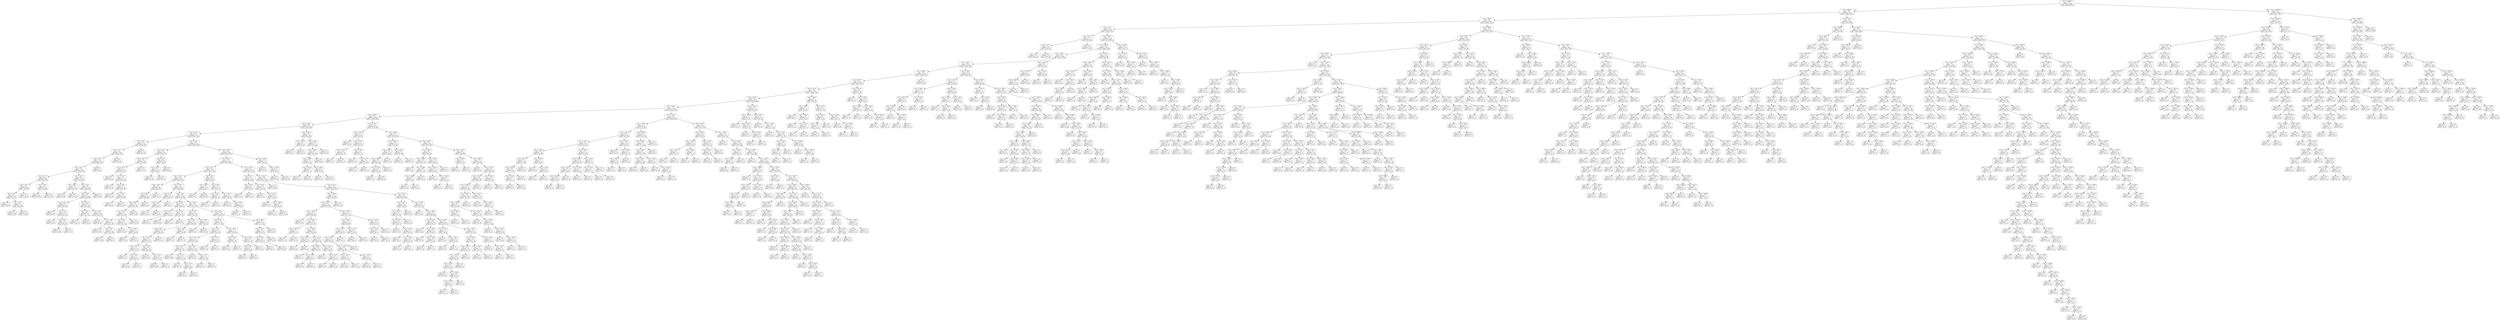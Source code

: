 digraph Tree {
node [shape=box, style="rounded", color="black", fontname=helvetica] ;
edge [fontname=helvetica] ;
0 [label="rain <= 1609.5\ngini = 0.5\nsamples = 3346\nvalue = [2599, 2614]"] ;
1 [label="rain <= 885.5\ngini = 0.5\nsamples = 2617\nvalue = [2487, 1597]"] ;
0 -> 1 [labeldistance=2.5, labelangle=45, headlabel="True"] ;
2 [label="rain <= 489.5\ngini = 0.5\nsamples = 2215\nvalue = [2216, 1233]"] ;
1 -> 2 ;
3 [label="rain <= 13.5\ngini = 0.4\nsamples = 1740\nvalue = [1791, 913]"] ;
2 -> 3 ;
4 [label="rain <= 12.5\ngini = 0.5\nsamples = 77\nvalue = [63, 62]"] ;
3 -> 4 ;
5 [label="rain <= 11.5\ngini = 0.5\nsamples = 62\nvalue = [55, 42]"] ;
4 -> 5 ;
6 [label="gini = 0.5\nsamples = 34\nvalue = [29, 32]"] ;
5 -> 6 ;
7 [label="gini = 0.4\nsamples = 28\nvalue = [26, 10]"] ;
5 -> 7 ;
8 [label="gini = 0.4\nsamples = 15\nvalue = [8, 20]"] ;
4 -> 8 ;
9 [label="rain <= 465.5\ngini = 0.4\nsamples = 1663\nvalue = [1728, 851]"] ;
3 -> 9 ;
10 [label="rain <= 438.5\ngini = 0.4\nsamples = 1625\nvalue = [1681, 844]"] ;
9 -> 10 ;
11 [label="rain <= 416.5\ngini = 0.4\nsamples = 1566\nvalue = [1632, 796]"] ;
10 -> 11 ;
12 [label="rain <= 363.5\ngini = 0.4\nsamples = 1535\nvalue = [1590, 788]"] ;
11 -> 12 ;
13 [label="rain <= 358.5\ngini = 0.4\nsamples = 1432\nvalue = [1502, 715]"] ;
12 -> 13 ;
14 [label="rain <= 350.5\ngini = 0.4\nsamples = 1426\nvalue = [1492, 715]"] ;
13 -> 14 ;
15 [label="rain <= 335.0\ngini = 0.4\nsamples = 1411\nvalue = [1485, 705]"] ;
14 -> 15 ;
16 [label="rain <= 320.0\ngini = 0.4\nsamples = 1378\nvalue = [1435, 694]"] ;
15 -> 16 ;
17 [label="rain <= 218.0\ngini = 0.4\nsamples = 1351\nvalue = [1416, 670]"] ;
16 -> 17 ;
18 [label="rain <= 169.5\ngini = 0.4\nsamples = 1084\nvalue = [1148, 522]"] ;
17 -> 18 ;
19 [label="rain <= 160.5\ngini = 0.4\nsamples = 941\nvalue = [975, 464]"] ;
18 -> 19 ;
20 [label="rain <= 35.5\ngini = 0.4\nsamples = 913\nvalue = [957, 441]"] ;
19 -> 20 ;
21 [label="rain <= 34.5\ngini = 0.5\nsamples = 276\nvalue = [278, 151]"] ;
20 -> 21 ;
22 [label="rain <= 33.5\ngini = 0.4\nsamples = 265\nvalue = [270, 139]"] ;
21 -> 22 ;
23 [label="rain <= 32.5\ngini = 0.5\nsamples = 257\nvalue = [260, 139]"] ;
22 -> 23 ;
24 [label="rain <= 19.5\ngini = 0.5\nsamples = 250\nvalue = [256, 133]"] ;
23 -> 24 ;
25 [label="rain <= 17.5\ngini = 0.5\nsamples = 99\nvalue = [99, 59]"] ;
24 -> 25 ;
26 [label="rain <= 16.5\ngini = 0.4\nsamples = 59\nvalue = [63, 29]"] ;
25 -> 26 ;
27 [label="rain <= 14.5\ngini = 0.5\nsamples = 45\nvalue = [47, 25]"] ;
26 -> 27 ;
28 [label="gini = 0.4\nsamples = 22\nvalue = [25, 9]"] ;
27 -> 28 ;
29 [label="rain <= 15.5\ngini = 0.5\nsamples = 23\nvalue = [22, 16]"] ;
27 -> 29 ;
30 [label="gini = 0.5\nsamples = 10\nvalue = [7, 8]"] ;
29 -> 30 ;
31 [label="gini = 0.5\nsamples = 13\nvalue = [15, 8]"] ;
29 -> 31 ;
32 [label="gini = 0.3\nsamples = 14\nvalue = [16, 4]"] ;
26 -> 32 ;
33 [label="rain <= 18.5\ngini = 0.5\nsamples = 40\nvalue = [36, 30]"] ;
25 -> 33 ;
34 [label="gini = 0.5\nsamples = 20\nvalue = [19, 16]"] ;
33 -> 34 ;
35 [label="gini = 0.5\nsamples = 20\nvalue = [17, 14]"] ;
33 -> 35 ;
36 [label="rain <= 21.5\ngini = 0.4\nsamples = 151\nvalue = [157, 74]"] ;
24 -> 36 ;
37 [label="rain <= 20.5\ngini = 0.4\nsamples = 41\nvalue = [43, 16]"] ;
36 -> 37 ;
38 [label="gini = 0.4\nsamples = 20\nvalue = [20, 8]"] ;
37 -> 38 ;
39 [label="gini = 0.4\nsamples = 21\nvalue = [23, 8]"] ;
37 -> 39 ;
40 [label="rain <= 31.5\ngini = 0.4\nsamples = 110\nvalue = [114, 58]"] ;
36 -> 40 ;
41 [label="rain <= 25.5\ngini = 0.5\nsamples = 102\nvalue = [106, 56]"] ;
40 -> 41 ;
42 [label="rain <= 22.5\ngini = 0.4\nsamples = 42\nvalue = [43, 20]"] ;
41 -> 42 ;
43 [label="gini = 0.5\nsamples = 12\nvalue = [8, 5]"] ;
42 -> 43 ;
44 [label="rain <= 23.5\ngini = 0.4\nsamples = 30\nvalue = [35, 15]"] ;
42 -> 44 ;
45 [label="gini = 0.4\nsamples = 10\nvalue = [9, 4]"] ;
44 -> 45 ;
46 [label="rain <= 24.5\ngini = 0.4\nsamples = 20\nvalue = [26, 11]"] ;
44 -> 46 ;
47 [label="gini = 0.4\nsamples = 15\nvalue = [19, 8]"] ;
46 -> 47 ;
48 [label="gini = 0.4\nsamples = 5\nvalue = [7, 3]"] ;
46 -> 48 ;
49 [label="rain <= 27.5\ngini = 0.5\nsamples = 60\nvalue = [63, 36]"] ;
41 -> 49 ;
50 [label="rain <= 26.5\ngini = 0.5\nsamples = 22\nvalue = [21, 13]"] ;
49 -> 50 ;
51 [label="gini = 0.5\nsamples = 13\nvalue = [12, 7]"] ;
50 -> 51 ;
52 [label="gini = 0.5\nsamples = 9\nvalue = [9, 6]"] ;
50 -> 52 ;
53 [label="rain <= 28.5\ngini = 0.5\nsamples = 38\nvalue = [42, 23]"] ;
49 -> 53 ;
54 [label="gini = 0.4\nsamples = 7\nvalue = [9, 4]"] ;
53 -> 54 ;
55 [label="rain <= 29.5\ngini = 0.5\nsamples = 31\nvalue = [33, 19]"] ;
53 -> 55 ;
56 [label="gini = 0.5\nsamples = 12\nvalue = [14, 9]"] ;
55 -> 56 ;
57 [label="rain <= 30.5\ngini = 0.5\nsamples = 19\nvalue = [19, 10]"] ;
55 -> 57 ;
58 [label="gini = 0.5\nsamples = 14\nvalue = [15, 8]"] ;
57 -> 58 ;
59 [label="gini = 0.4\nsamples = 5\nvalue = [4, 2]"] ;
57 -> 59 ;
60 [label="gini = 0.3\nsamples = 8\nvalue = [8, 2]"] ;
40 -> 60 ;
61 [label="gini = 0.5\nsamples = 7\nvalue = [4, 6]"] ;
23 -> 61 ;
62 [label="gini = 0.0\nsamples = 8\nvalue = [10, 0]"] ;
22 -> 62 ;
63 [label="gini = 0.5\nsamples = 11\nvalue = [8, 12]"] ;
21 -> 63 ;
64 [label="rain <= 44.5\ngini = 0.4\nsamples = 637\nvalue = [679, 290]"] ;
20 -> 64 ;
65 [label="rain <= 41.5\ngini = 0.3\nsamples = 94\nvalue = [116, 27]"] ;
64 -> 65 ;
66 [label="rain <= 40.5\ngini = 0.4\nsamples = 66\nvalue = [76, 23]"] ;
65 -> 66 ;
67 [label="rain <= 36.5\ngini = 0.3\nsamples = 55\nvalue = [65, 16]"] ;
66 -> 67 ;
68 [label="gini = 0.2\nsamples = 8\nvalue = [10, 1]"] ;
67 -> 68 ;
69 [label="rain <= 37.5\ngini = 0.3\nsamples = 47\nvalue = [55, 15]"] ;
67 -> 69 ;
70 [label="gini = 0.5\nsamples = 11\nvalue = [9, 5]"] ;
69 -> 70 ;
71 [label="rain <= 38.5\ngini = 0.3\nsamples = 36\nvalue = [46, 10]"] ;
69 -> 71 ;
72 [label="gini = 0.4\nsamples = 10\nvalue = [13, 4]"] ;
71 -> 72 ;
73 [label="rain <= 39.5\ngini = 0.3\nsamples = 26\nvalue = [33, 6]"] ;
71 -> 73 ;
74 [label="gini = 0.3\nsamples = 9\nvalue = [10, 2]"] ;
73 -> 74 ;
75 [label="gini = 0.3\nsamples = 17\nvalue = [23, 4]"] ;
73 -> 75 ;
76 [label="gini = 0.5\nsamples = 11\nvalue = [11, 7]"] ;
66 -> 76 ;
77 [label="rain <= 43.5\ngini = 0.2\nsamples = 28\nvalue = [40, 4]"] ;
65 -> 77 ;
78 [label="rain <= 42.5\ngini = 0.1\nsamples = 19\nvalue = [30, 1]"] ;
77 -> 78 ;
79 [label="gini = 0.0\nsamples = 10\nvalue = [17, 0]"] ;
78 -> 79 ;
80 [label="gini = 0.1\nsamples = 9\nvalue = [13, 1]"] ;
78 -> 80 ;
81 [label="gini = 0.4\nsamples = 9\nvalue = [10, 3]"] ;
77 -> 81 ;
82 [label="rain <= 155.5\ngini = 0.4\nsamples = 543\nvalue = [563, 263]"] ;
64 -> 82 ;
83 [label="rain <= 95.5\ngini = 0.4\nsamples = 532\nvalue = [547, 261]"] ;
82 -> 83 ;
84 [label="rain <= 87.5\ngini = 0.4\nsamples = 297\nvalue = [317, 132]"] ;
83 -> 84 ;
85 [label="rain <= 51.5\ngini = 0.4\nsamples = 266\nvalue = [274, 126]"] ;
84 -> 85 ;
86 [label="rain <= 50.5\ngini = 0.5\nsamples = 48\nvalue = [49, 31]"] ;
85 -> 86 ;
87 [label="rain <= 49.5\ngini = 0.5\nsamples = 44\nvalue = [48, 26]"] ;
86 -> 87 ;
88 [label="rain <= 48.5\ngini = 0.5\nsamples = 39\nvalue = [43, 25]"] ;
87 -> 88 ;
89 [label="rain <= 47.5\ngini = 0.4\nsamples = 31\nvalue = [34, 17]"] ;
88 -> 89 ;
90 [label="rain <= 45.5\ngini = 0.5\nsamples = 21\nvalue = [22, 13]"] ;
89 -> 90 ;
91 [label="gini = 0.4\nsamples = 10\nvalue = [12, 5]"] ;
90 -> 91 ;
92 [label="rain <= 46.5\ngini = 0.5\nsamples = 11\nvalue = [10, 8]"] ;
90 -> 92 ;
93 [label="gini = 0.5\nsamples = 5\nvalue = [5, 4]"] ;
92 -> 93 ;
94 [label="gini = 0.5\nsamples = 6\nvalue = [5, 4]"] ;
92 -> 94 ;
95 [label="gini = 0.4\nsamples = 10\nvalue = [12, 4]"] ;
89 -> 95 ;
96 [label="gini = 0.5\nsamples = 8\nvalue = [9, 8]"] ;
88 -> 96 ;
97 [label="gini = 0.3\nsamples = 5\nvalue = [5, 1]"] ;
87 -> 97 ;
98 [label="gini = 0.3\nsamples = 4\nvalue = [1, 5]"] ;
86 -> 98 ;
99 [label="rain <= 54.5\ngini = 0.4\nsamples = 218\nvalue = [225, 95]"] ;
85 -> 99 ;
100 [label="rain <= 53.5\ngini = 0.1\nsamples = 22\nvalue = [32, 2]"] ;
99 -> 100 ;
101 [label="rain <= 52.5\ngini = 0.1\nsamples = 17\nvalue = [26, 1]"] ;
100 -> 101 ;
102 [label="gini = 0.1\nsamples = 13\nvalue = [21, 1]"] ;
101 -> 102 ;
103 [label="gini = 0.0\nsamples = 4\nvalue = [5, 0]"] ;
101 -> 103 ;
104 [label="gini = 0.2\nsamples = 5\nvalue = [6, 1]"] ;
100 -> 104 ;
105 [label="rain <= 58.5\ngini = 0.4\nsamples = 196\nvalue = [193, 93]"] ;
99 -> 105 ;
106 [label="rain <= 56.5\ngini = 0.5\nsamples = 23\nvalue = [18, 15]"] ;
105 -> 106 ;
107 [label="rain <= 55.5\ngini = 0.3\nsamples = 10\nvalue = [14, 4]"] ;
106 -> 107 ;
108 [label="gini = 0.5\nsamples = 4\nvalue = [6, 4]"] ;
107 -> 108 ;
109 [label="gini = 0.0\nsamples = 6\nvalue = [8, 0]"] ;
107 -> 109 ;
110 [label="rain <= 57.5\ngini = 0.4\nsamples = 13\nvalue = [4, 11]"] ;
106 -> 110 ;
111 [label="gini = 0.4\nsamples = 7\nvalue = [3, 6]"] ;
110 -> 111 ;
112 [label="gini = 0.3\nsamples = 6\nvalue = [1, 5]"] ;
110 -> 112 ;
113 [label="rain <= 69.5\ngini = 0.4\nsamples = 173\nvalue = [175, 78]"] ;
105 -> 113 ;
114 [label="rain <= 67.5\ngini = 0.3\nsamples = 64\nvalue = [72, 21]"] ;
113 -> 114 ;
115 [label="rain <= 65.5\ngini = 0.4\nsamples = 54\nvalue = [58, 20]"] ;
114 -> 115 ;
116 [label="rain <= 64.5\ngini = 0.3\nsamples = 39\nvalue = [48, 12]"] ;
115 -> 116 ;
117 [label="rain <= 61.5\ngini = 0.4\nsamples = 30\nvalue = [37, 12]"] ;
116 -> 117 ;
118 [label="rain <= 59.5\ngini = 0.2\nsamples = 14\nvalue = [17, 2]"] ;
117 -> 118 ;
119 [label="gini = 0.4\nsamples = 3\nvalue = [3, 1]"] ;
118 -> 119 ;
120 [label="rain <= 60.5\ngini = 0.1\nsamples = 11\nvalue = [14, 1]"] ;
118 -> 120 ;
121 [label="gini = 0.0\nsamples = 4\nvalue = [4, 0]"] ;
120 -> 121 ;
122 [label="gini = 0.2\nsamples = 7\nvalue = [10, 1]"] ;
120 -> 122 ;
123 [label="rain <= 62.5\ngini = 0.4\nsamples = 16\nvalue = [20, 10]"] ;
117 -> 123 ;
124 [label="gini = 0.4\nsamples = 4\nvalue = [8, 3]"] ;
123 -> 124 ;
125 [label="rain <= 63.5\ngini = 0.5\nsamples = 12\nvalue = [12, 7]"] ;
123 -> 125 ;
126 [label="gini = 0.5\nsamples = 8\nvalue = [9, 5]"] ;
125 -> 126 ;
127 [label="gini = 0.5\nsamples = 4\nvalue = [3, 2]"] ;
125 -> 127 ;
128 [label="gini = 0.0\nsamples = 9\nvalue = [11, 0]"] ;
116 -> 128 ;
129 [label="rain <= 66.5\ngini = 0.5\nsamples = 15\nvalue = [10, 8]"] ;
115 -> 129 ;
130 [label="gini = 0.5\nsamples = 6\nvalue = [3, 5]"] ;
129 -> 130 ;
131 [label="gini = 0.4\nsamples = 9\nvalue = [7, 3]"] ;
129 -> 131 ;
132 [label="rain <= 68.5\ngini = 0.1\nsamples = 10\nvalue = [14, 1]"] ;
114 -> 132 ;
133 [label="gini = 0.2\nsamples = 4\nvalue = [6, 1]"] ;
132 -> 133 ;
134 [label="gini = 0.0\nsamples = 6\nvalue = [8, 0]"] ;
132 -> 134 ;
135 [label="rain <= 83.5\ngini = 0.5\nsamples = 109\nvalue = [103, 57]"] ;
113 -> 135 ;
136 [label="rain <= 78.5\ngini = 0.5\nsamples = 78\nvalue = [72, 46]"] ;
135 -> 136 ;
137 [label="rain <= 76.5\ngini = 0.4\nsamples = 53\nvalue = [54, 27]"] ;
136 -> 137 ;
138 [label="rain <= 73.5\ngini = 0.5\nsamples = 43\nvalue = [42, 26]"] ;
137 -> 138 ;
139 [label="rain <= 70.5\ngini = 0.4\nsamples = 23\nvalue = [25, 12]"] ;
138 -> 139 ;
140 [label="gini = 0.5\nsamples = 10\nvalue = [10, 8]"] ;
139 -> 140 ;
141 [label="rain <= 71.5\ngini = 0.3\nsamples = 13\nvalue = [15, 4]"] ;
139 -> 141 ;
142 [label="gini = 0.0\nsamples = 4\nvalue = [7, 0]"] ;
141 -> 142 ;
143 [label="rain <= 72.5\ngini = 0.4\nsamples = 9\nvalue = [8, 4]"] ;
141 -> 143 ;
144 [label="gini = 0.5\nsamples = 5\nvalue = [4, 3]"] ;
143 -> 144 ;
145 [label="gini = 0.3\nsamples = 4\nvalue = [4, 1]"] ;
143 -> 145 ;
146 [label="rain <= 74.5\ngini = 0.5\nsamples = 20\nvalue = [17, 14]"] ;
138 -> 146 ;
147 [label="gini = 0.5\nsamples = 8\nvalue = [4, 5]"] ;
146 -> 147 ;
148 [label="rain <= 75.5\ngini = 0.5\nsamples = 12\nvalue = [13, 9]"] ;
146 -> 148 ;
149 [label="gini = 0.5\nsamples = 9\nvalue = [10, 7]"] ;
148 -> 149 ;
150 [label="gini = 0.5\nsamples = 3\nvalue = [3, 2]"] ;
148 -> 150 ;
151 [label="rain <= 77.5\ngini = 0.1\nsamples = 10\nvalue = [12, 1]"] ;
137 -> 151 ;
152 [label="gini = 0.0\nsamples = 6\nvalue = [7, 0]"] ;
151 -> 152 ;
153 [label="gini = 0.3\nsamples = 4\nvalue = [5, 1]"] ;
151 -> 153 ;
154 [label="rain <= 80.5\ngini = 0.5\nsamples = 25\nvalue = [18, 19]"] ;
136 -> 154 ;
155 [label="rain <= 79.5\ngini = 0.5\nsamples = 13\nvalue = [7, 13]"] ;
154 -> 155 ;
156 [label="gini = 0.5\nsamples = 7\nvalue = [4, 6]"] ;
155 -> 156 ;
157 [label="gini = 0.4\nsamples = 6\nvalue = [3, 7]"] ;
155 -> 157 ;
158 [label="rain <= 82.5\ngini = 0.5\nsamples = 12\nvalue = [11, 6]"] ;
154 -> 158 ;
159 [label="rain <= 81.5\ngini = 0.4\nsamples = 8\nvalue = [9, 3]"] ;
158 -> 159 ;
160 [label="gini = 0.4\nsamples = 5\nvalue = [6, 2]"] ;
159 -> 160 ;
161 [label="gini = 0.4\nsamples = 3\nvalue = [3, 1]"] ;
159 -> 161 ;
162 [label="gini = 0.5\nsamples = 4\nvalue = [2, 3]"] ;
158 -> 162 ;
163 [label="rain <= 86.5\ngini = 0.4\nsamples = 31\nvalue = [31, 11]"] ;
135 -> 163 ;
164 [label="rain <= 85.5\ngini = 0.3\nsamples = 23\nvalue = [25, 7]"] ;
163 -> 164 ;
165 [label="rain <= 84.5\ngini = 0.4\nsamples = 17\nvalue = [18, 7]"] ;
164 -> 165 ;
166 [label="gini = 0.4\nsamples = 7\nvalue = [8, 3]"] ;
165 -> 166 ;
167 [label="gini = 0.4\nsamples = 10\nvalue = [10, 4]"] ;
165 -> 167 ;
168 [label="gini = 0.0\nsamples = 6\nvalue = [7, 0]"] ;
164 -> 168 ;
169 [label="gini = 0.5\nsamples = 8\nvalue = [6, 4]"] ;
163 -> 169 ;
170 [label="rain <= 90.5\ngini = 0.2\nsamples = 31\nvalue = [43, 6]"] ;
84 -> 170 ;
171 [label="rain <= 88.5\ngini = 0.1\nsamples = 14\nvalue = [20, 1]"] ;
170 -> 171 ;
172 [label="gini = 0.2\nsamples = 6\nvalue = [6, 1]"] ;
171 -> 172 ;
173 [label="gini = 0.0\nsamples = 8\nvalue = [14, 0]"] ;
171 -> 173 ;
174 [label="rain <= 92.5\ngini = 0.3\nsamples = 17\nvalue = [23, 5]"] ;
170 -> 174 ;
175 [label="rain <= 91.5\ngini = 0.5\nsamples = 5\nvalue = [5, 3]"] ;
174 -> 175 ;
176 [label="gini = 0.4\nsamples = 3\nvalue = [3, 1]"] ;
175 -> 176 ;
177 [label="gini = 0.5\nsamples = 2\nvalue = [2, 2]"] ;
175 -> 177 ;
178 [label="rain <= 93.5\ngini = 0.2\nsamples = 12\nvalue = [18, 2]"] ;
174 -> 178 ;
179 [label="gini = 0.0\nsamples = 4\nvalue = [8, 0]"] ;
178 -> 179 ;
180 [label="rain <= 94.5\ngini = 0.3\nsamples = 8\nvalue = [10, 2]"] ;
178 -> 180 ;
181 [label="gini = 0.4\nsamples = 3\nvalue = [3, 1]"] ;
180 -> 181 ;
182 [label="gini = 0.2\nsamples = 5\nvalue = [7, 1]"] ;
180 -> 182 ;
183 [label="rain <= 101.5\ngini = 0.5\nsamples = 235\nvalue = [230, 129]"] ;
83 -> 183 ;
184 [label="rain <= 97.5\ngini = 0.5\nsamples = 21\nvalue = [16, 20]"] ;
183 -> 184 ;
185 [label="rain <= 96.5\ngini = 0.4\nsamples = 8\nvalue = [4, 9]"] ;
184 -> 185 ;
186 [label="gini = 0.5\nsamples = 4\nvalue = [3, 4]"] ;
185 -> 186 ;
187 [label="gini = 0.3\nsamples = 4\nvalue = [1, 5]"] ;
185 -> 187 ;
188 [label="rain <= 98.5\ngini = 0.5\nsamples = 13\nvalue = [12, 11]"] ;
184 -> 188 ;
189 [label="gini = 0.0\nsamples = 1\nvalue = [3, 0]"] ;
188 -> 189 ;
190 [label="rain <= 99.5\ngini = 0.5\nsamples = 12\nvalue = [9, 11]"] ;
188 -> 190 ;
191 [label="gini = 0.5\nsamples = 5\nvalue = [3, 5]"] ;
190 -> 191 ;
192 [label="rain <= 100.5\ngini = 0.5\nsamples = 7\nvalue = [6, 6]"] ;
190 -> 192 ;
193 [label="gini = 0.5\nsamples = 3\nvalue = [2, 2]"] ;
192 -> 193 ;
194 [label="gini = 0.5\nsamples = 4\nvalue = [4, 4]"] ;
192 -> 194 ;
195 [label="rain <= 103.5\ngini = 0.4\nsamples = 214\nvalue = [214, 109]"] ;
183 -> 195 ;
196 [label="gini = 0.0\nsamples = 10\nvalue = [10, 0]"] ;
195 -> 196 ;
197 [label="rain <= 127.5\ngini = 0.5\nsamples = 204\nvalue = [204, 109]"] ;
195 -> 197 ;
198 [label="rain <= 126.5\ngini = 0.5\nsamples = 102\nvalue = [99, 65]"] ;
197 -> 198 ;
199 [label="rain <= 114.5\ngini = 0.4\nsamples = 85\nvalue = [95, 43]"] ;
198 -> 199 ;
200 [label="rain <= 104.5\ngini = 0.5\nsamples = 44\nvalue = [38, 29]"] ;
199 -> 200 ;
201 [label="gini = 0.5\nsamples = 4\nvalue = [3, 4]"] ;
200 -> 201 ;
202 [label="rain <= 106.5\ngini = 0.5\nsamples = 40\nvalue = [35, 25]"] ;
200 -> 202 ;
203 [label="rain <= 105.5\ngini = 0.4\nsamples = 5\nvalue = [5, 2]"] ;
202 -> 203 ;
204 [label="gini = 0.4\nsamples = 3\nvalue = [3, 1]"] ;
203 -> 204 ;
205 [label="gini = 0.4\nsamples = 2\nvalue = [2, 1]"] ;
203 -> 205 ;
206 [label="rain <= 108.5\ngini = 0.5\nsamples = 35\nvalue = [30, 23]"] ;
202 -> 206 ;
207 [label="rain <= 107.5\ngini = 0.5\nsamples = 8\nvalue = [6, 7]"] ;
206 -> 207 ;
208 [label="gini = 0.5\nsamples = 5\nvalue = [4, 4]"] ;
207 -> 208 ;
209 [label="gini = 0.5\nsamples = 3\nvalue = [2, 3]"] ;
207 -> 209 ;
210 [label="rain <= 111.5\ngini = 0.5\nsamples = 27\nvalue = [24, 16]"] ;
206 -> 210 ;
211 [label="rain <= 109.5\ngini = 0.4\nsamples = 13\nvalue = [14, 7]"] ;
210 -> 211 ;
212 [label="gini = 0.0\nsamples = 1\nvalue = [1, 0]"] ;
211 -> 212 ;
213 [label="rain <= 110.5\ngini = 0.5\nsamples = 12\nvalue = [13, 7]"] ;
211 -> 213 ;
214 [label="gini = 0.5\nsamples = 5\nvalue = [7, 4]"] ;
213 -> 214 ;
215 [label="gini = 0.4\nsamples = 7\nvalue = [6, 3]"] ;
213 -> 215 ;
216 [label="rain <= 112.5\ngini = 0.5\nsamples = 14\nvalue = [10, 9]"] ;
210 -> 216 ;
217 [label="gini = 0.0\nsamples = 2\nvalue = [0, 2]"] ;
216 -> 217 ;
218 [label="rain <= 113.5\ngini = 0.5\nsamples = 12\nvalue = [10, 7]"] ;
216 -> 218 ;
219 [label="gini = 0.5\nsamples = 6\nvalue = [4, 3]"] ;
218 -> 219 ;
220 [label="gini = 0.5\nsamples = 6\nvalue = [6, 4]"] ;
218 -> 220 ;
221 [label="rain <= 122.5\ngini = 0.3\nsamples = 41\nvalue = [57, 14]"] ;
199 -> 221 ;
222 [label="rain <= 120.5\ngini = 0.3\nsamples = 31\nvalue = [48, 9]"] ;
221 -> 222 ;
223 [label="rain <= 119.5\ngini = 0.3\nsamples = 22\nvalue = [30, 7]"] ;
222 -> 223 ;
224 [label="rain <= 118.5\ngini = 0.3\nsamples = 20\nvalue = [28, 6]"] ;
223 -> 224 ;
225 [label="rain <= 116.5\ngini = 0.3\nsamples = 18\nvalue = [25, 6]"] ;
224 -> 225 ;
226 [label="rain <= 115.5\ngini = 0.3\nsamples = 7\nvalue = [11, 2]"] ;
225 -> 226 ;
227 [label="gini = 0.3\nsamples = 6\nvalue = [8, 2]"] ;
226 -> 227 ;
228 [label="gini = 0.0\nsamples = 1\nvalue = [3, 0]"] ;
226 -> 228 ;
229 [label="rain <= 117.5\ngini = 0.3\nsamples = 11\nvalue = [14, 4]"] ;
225 -> 229 ;
230 [label="gini = 0.4\nsamples = 6\nvalue = [9, 3]"] ;
229 -> 230 ;
231 [label="gini = 0.3\nsamples = 5\nvalue = [5, 1]"] ;
229 -> 231 ;
232 [label="gini = 0.0\nsamples = 2\nvalue = [3, 0]"] ;
224 -> 232 ;
233 [label="gini = 0.4\nsamples = 2\nvalue = [2, 1]"] ;
223 -> 233 ;
234 [label="rain <= 121.5\ngini = 0.2\nsamples = 9\nvalue = [18, 2]"] ;
222 -> 234 ;
235 [label="gini = 0.2\nsamples = 5\nvalue = [10, 1]"] ;
234 -> 235 ;
236 [label="gini = 0.2\nsamples = 4\nvalue = [8, 1]"] ;
234 -> 236 ;
237 [label="rain <= 124.5\ngini = 0.5\nsamples = 10\nvalue = [9, 5]"] ;
221 -> 237 ;
238 [label="rain <= 123.5\ngini = 0.5\nsamples = 7\nvalue = [4, 5]"] ;
237 -> 238 ;
239 [label="gini = 0.5\nsamples = 4\nvalue = [2, 2]"] ;
238 -> 239 ;
240 [label="gini = 0.5\nsamples = 3\nvalue = [2, 3]"] ;
238 -> 240 ;
241 [label="gini = 0.0\nsamples = 3\nvalue = [5, 0]"] ;
237 -> 241 ;
242 [label="gini = 0.3\nsamples = 17\nvalue = [4, 22]"] ;
198 -> 242 ;
243 [label="rain <= 135.5\ngini = 0.4\nsamples = 102\nvalue = [105, 44]"] ;
197 -> 243 ;
244 [label="rain <= 132.5\ngini = 0.3\nsamples = 29\nvalue = [34, 8]"] ;
243 -> 244 ;
245 [label="rain <= 131.5\ngini = 0.4\nsamples = 23\nvalue = [27, 8]"] ;
244 -> 245 ;
246 [label="rain <= 128.5\ngini = 0.3\nsamples = 20\nvalue = [25, 5]"] ;
245 -> 246 ;
247 [label="gini = 0.4\nsamples = 5\nvalue = [4, 2]"] ;
246 -> 247 ;
248 [label="rain <= 129.5\ngini = 0.2\nsamples = 15\nvalue = [21, 3]"] ;
246 -> 248 ;
249 [label="gini = 0.0\nsamples = 4\nvalue = [6, 0]"] ;
248 -> 249 ;
250 [label="rain <= 130.5\ngini = 0.3\nsamples = 11\nvalue = [15, 3]"] ;
248 -> 250 ;
251 [label="gini = 0.4\nsamples = 4\nvalue = [5, 2]"] ;
250 -> 251 ;
252 [label="gini = 0.2\nsamples = 7\nvalue = [10, 1]"] ;
250 -> 252 ;
253 [label="gini = 0.5\nsamples = 3\nvalue = [2, 3]"] ;
245 -> 253 ;
254 [label="gini = 0.0\nsamples = 6\nvalue = [7, 0]"] ;
244 -> 254 ;
255 [label="rain <= 136.5\ngini = 0.4\nsamples = 73\nvalue = [71, 36]"] ;
243 -> 255 ;
256 [label="gini = 0.4\nsamples = 5\nvalue = [2, 6]"] ;
255 -> 256 ;
257 [label="rain <= 140.5\ngini = 0.4\nsamples = 68\nvalue = [69, 30]"] ;
255 -> 257 ;
258 [label="rain <= 137.5\ngini = 0.2\nsamples = 16\nvalue = [20, 3]"] ;
257 -> 258 ;
259 [label="gini = 0.0\nsamples = 4\nvalue = [6, 0]"] ;
258 -> 259 ;
260 [label="rain <= 138.5\ngini = 0.3\nsamples = 12\nvalue = [14, 3]"] ;
258 -> 260 ;
261 [label="gini = 0.4\nsamples = 4\nvalue = [4, 2]"] ;
260 -> 261 ;
262 [label="rain <= 139.5\ngini = 0.2\nsamples = 8\nvalue = [10, 1]"] ;
260 -> 262 ;
263 [label="gini = 0.0\nsamples = 4\nvalue = [5, 0]"] ;
262 -> 263 ;
264 [label="gini = 0.3\nsamples = 4\nvalue = [5, 1]"] ;
262 -> 264 ;
265 [label="rain <= 143.5\ngini = 0.5\nsamples = 52\nvalue = [49, 27]"] ;
257 -> 265 ;
266 [label="rain <= 141.5\ngini = 0.5\nsamples = 11\nvalue = [8, 8]"] ;
265 -> 266 ;
267 [label="gini = 0.4\nsamples = 2\nvalue = [1, 2]"] ;
266 -> 267 ;
268 [label="rain <= 142.5\ngini = 0.5\nsamples = 9\nvalue = [7, 6]"] ;
266 -> 268 ;
269 [label="gini = 0.4\nsamples = 4\nvalue = [4, 2]"] ;
268 -> 269 ;
270 [label="gini = 0.5\nsamples = 5\nvalue = [3, 4]"] ;
268 -> 270 ;
271 [label="rain <= 152.5\ngini = 0.4\nsamples = 41\nvalue = [41, 19]"] ;
265 -> 271 ;
272 [label="rain <= 150.5\ngini = 0.4\nsamples = 30\nvalue = [31, 12]"] ;
271 -> 272 ;
273 [label="rain <= 149.5\ngini = 0.4\nsamples = 22\nvalue = [23, 11]"] ;
272 -> 273 ;
274 [label="rain <= 147.5\ngini = 0.4\nsamples = 20\nvalue = [22, 9]"] ;
273 -> 274 ;
275 [label="rain <= 144.5\ngini = 0.5\nsamples = 17\nvalue = [17, 9]"] ;
274 -> 275 ;
276 [label="gini = 0.4\nsamples = 6\nvalue = [10, 3]"] ;
275 -> 276 ;
277 [label="rain <= 146.5\ngini = 0.5\nsamples = 11\nvalue = [7, 6]"] ;
275 -> 277 ;
278 [label="rain <= 145.5\ngini = 0.5\nsamples = 5\nvalue = [3, 3]"] ;
277 -> 278 ;
279 [label="gini = 0.5\nsamples = 3\nvalue = [2, 2]"] ;
278 -> 279 ;
280 [label="gini = 0.5\nsamples = 2\nvalue = [1, 1]"] ;
278 -> 280 ;
281 [label="gini = 0.5\nsamples = 6\nvalue = [4, 3]"] ;
277 -> 281 ;
282 [label="gini = 0.0\nsamples = 3\nvalue = [5, 0]"] ;
274 -> 282 ;
283 [label="gini = 0.4\nsamples = 2\nvalue = [1, 2]"] ;
273 -> 283 ;
284 [label="rain <= 151.5\ngini = 0.2\nsamples = 8\nvalue = [8, 1]"] ;
272 -> 284 ;
285 [label="gini = 0.0\nsamples = 2\nvalue = [2, 0]"] ;
284 -> 285 ;
286 [label="gini = 0.2\nsamples = 6\nvalue = [6, 1]"] ;
284 -> 286 ;
287 [label="rain <= 153.5\ngini = 0.5\nsamples = 11\nvalue = [10, 7]"] ;
271 -> 287 ;
288 [label="gini = 0.5\nsamples = 6\nvalue = [5, 5]"] ;
287 -> 288 ;
289 [label="rain <= 154.5\ngini = 0.4\nsamples = 5\nvalue = [5, 2]"] ;
287 -> 289 ;
290 [label="gini = 0.3\nsamples = 3\nvalue = [4, 1]"] ;
289 -> 290 ;
291 [label="gini = 0.5\nsamples = 2\nvalue = [1, 1]"] ;
289 -> 291 ;
292 [label="rain <= 158.5\ngini = 0.2\nsamples = 11\nvalue = [16, 2]"] ;
82 -> 292 ;
293 [label="gini = 0.0\nsamples = 5\nvalue = [7, 0]"] ;
292 -> 293 ;
294 [label="rain <= 159.5\ngini = 0.3\nsamples = 6\nvalue = [9, 2]"] ;
292 -> 294 ;
295 [label="gini = 0.4\nsamples = 4\nvalue = [5, 2]"] ;
294 -> 295 ;
296 [label="gini = 0.0\nsamples = 2\nvalue = [4, 0]"] ;
294 -> 296 ;
297 [label="rain <= 162.5\ngini = 0.5\nsamples = 28\nvalue = [18, 23]"] ;
19 -> 297 ;
298 [label="rain <= 161.5\ngini = 0.2\nsamples = 7\nvalue = [1, 8]"] ;
297 -> 298 ;
299 [label="gini = 0.0\nsamples = 1\nvalue = [0, 1]"] ;
298 -> 299 ;
300 [label="gini = 0.2\nsamples = 6\nvalue = [1, 7]"] ;
298 -> 300 ;
301 [label="rain <= 168.5\ngini = 0.5\nsamples = 21\nvalue = [17, 15]"] ;
297 -> 301 ;
302 [label="rain <= 166.5\ngini = 0.5\nsamples = 17\nvalue = [16, 10]"] ;
301 -> 302 ;
303 [label="rain <= 164.5\ngini = 0.5\nsamples = 13\nvalue = [8, 10]"] ;
302 -> 303 ;
304 [label="rain <= 163.5\ngini = 0.3\nsamples = 5\nvalue = [5, 1]"] ;
303 -> 304 ;
305 [label="gini = 0.4\nsamples = 3\nvalue = [3, 1]"] ;
304 -> 305 ;
306 [label="gini = 0.0\nsamples = 2\nvalue = [2, 0]"] ;
304 -> 306 ;
307 [label="rain <= 165.5\ngini = 0.4\nsamples = 8\nvalue = [3, 9]"] ;
303 -> 307 ;
308 [label="gini = 0.4\nsamples = 2\nvalue = [1, 2]"] ;
307 -> 308 ;
309 [label="gini = 0.3\nsamples = 6\nvalue = [2, 7]"] ;
307 -> 309 ;
310 [label="gini = 0.0\nsamples = 4\nvalue = [8, 0]"] ;
302 -> 310 ;
311 [label="gini = 0.3\nsamples = 4\nvalue = [1, 5]"] ;
301 -> 311 ;
312 [label="rain <= 178.5\ngini = 0.4\nsamples = 143\nvalue = [173, 58]"] ;
18 -> 312 ;
313 [label="rain <= 171.5\ngini = 0.2\nsamples = 31\nvalue = [43, 6]"] ;
312 -> 313 ;
314 [label="gini = 0.0\nsamples = 4\nvalue = [6, 0]"] ;
313 -> 314 ;
315 [label="rain <= 173.5\ngini = 0.2\nsamples = 27\nvalue = [37, 6]"] ;
313 -> 315 ;
316 [label="rain <= 172.5\ngini = 0.4\nsamples = 10\nvalue = [10, 3]"] ;
315 -> 316 ;
317 [label="gini = 0.3\nsamples = 7\nvalue = [7, 2]"] ;
316 -> 317 ;
318 [label="gini = 0.4\nsamples = 3\nvalue = [3, 1]"] ;
316 -> 318 ;
319 [label="rain <= 176.5\ngini = 0.2\nsamples = 17\nvalue = [27, 3]"] ;
315 -> 319 ;
320 [label="gini = 0.0\nsamples = 6\nvalue = [12, 0]"] ;
319 -> 320 ;
321 [label="rain <= 177.5\ngini = 0.3\nsamples = 11\nvalue = [15, 3]"] ;
319 -> 321 ;
322 [label="gini = 0.3\nsamples = 4\nvalue = [5, 1]"] ;
321 -> 322 ;
323 [label="gini = 0.3\nsamples = 7\nvalue = [10, 2]"] ;
321 -> 323 ;
324 [label="rain <= 184.5\ngini = 0.4\nsamples = 112\nvalue = [130, 52]"] ;
312 -> 324 ;
325 [label="rain <= 182.5\ngini = 0.5\nsamples = 20\nvalue = [17, 16]"] ;
324 -> 325 ;
326 [label="rain <= 181.5\ngini = 0.4\nsamples = 12\nvalue = [14, 6]"] ;
325 -> 326 ;
327 [label="rain <= 180.5\ngini = 0.4\nsamples = 11\nvalue = [12, 6]"] ;
326 -> 327 ;
328 [label="rain <= 179.5\ngini = 0.4\nsamples = 8\nvalue = [10, 3]"] ;
327 -> 328 ;
329 [label="gini = 0.5\nsamples = 3\nvalue = [4, 3]"] ;
328 -> 329 ;
330 [label="gini = 0.0\nsamples = 5\nvalue = [6, 0]"] ;
328 -> 330 ;
331 [label="gini = 0.5\nsamples = 3\nvalue = [2, 3]"] ;
327 -> 331 ;
332 [label="gini = 0.0\nsamples = 1\nvalue = [2, 0]"] ;
326 -> 332 ;
333 [label="rain <= 183.5\ngini = 0.4\nsamples = 8\nvalue = [3, 10]"] ;
325 -> 333 ;
334 [label="gini = 0.0\nsamples = 5\nvalue = [0, 8]"] ;
333 -> 334 ;
335 [label="gini = 0.5\nsamples = 3\nvalue = [3, 2]"] ;
333 -> 335 ;
336 [label="rain <= 195.5\ngini = 0.4\nsamples = 92\nvalue = [113, 36]"] ;
324 -> 336 ;
337 [label="rain <= 190.5\ngini = 0.3\nsamples = 31\nvalue = [45, 8]"] ;
336 -> 337 ;
338 [label="rain <= 187.0\ngini = 0.4\nsamples = 14\nvalue = [17, 6]"] ;
337 -> 338 ;
339 [label="gini = 0.0\nsamples = 3\nvalue = [4, 0]"] ;
338 -> 339 ;
340 [label="rain <= 189.5\ngini = 0.4\nsamples = 11\nvalue = [13, 6]"] ;
338 -> 340 ;
341 [label="rain <= 188.5\ngini = 0.4\nsamples = 7\nvalue = [8, 4]"] ;
340 -> 341 ;
342 [label="gini = 0.4\nsamples = 4\nvalue = [4, 2]"] ;
341 -> 342 ;
343 [label="gini = 0.4\nsamples = 3\nvalue = [4, 2]"] ;
341 -> 343 ;
344 [label="gini = 0.4\nsamples = 4\nvalue = [5, 2]"] ;
340 -> 344 ;
345 [label="rain <= 194.5\ngini = 0.1\nsamples = 17\nvalue = [28, 2]"] ;
337 -> 345 ;
346 [label="rain <= 192.5\ngini = 0.1\nsamples = 13\nvalue = [24, 1]"] ;
345 -> 346 ;
347 [label="gini = 0.0\nsamples = 6\nvalue = [13, 0]"] ;
346 -> 347 ;
348 [label="rain <= 193.5\ngini = 0.2\nsamples = 7\nvalue = [11, 1]"] ;
346 -> 348 ;
349 [label="gini = 0.2\nsamples = 6\nvalue = [7, 1]"] ;
348 -> 349 ;
350 [label="gini = 0.0\nsamples = 1\nvalue = [4, 0]"] ;
348 -> 350 ;
351 [label="gini = 0.3\nsamples = 4\nvalue = [4, 1]"] ;
345 -> 351 ;
352 [label="rain <= 197.5\ngini = 0.4\nsamples = 61\nvalue = [68, 28]"] ;
336 -> 352 ;
353 [label="rain <= 196.5\ngini = 0.4\nsamples = 6\nvalue = [2, 5]"] ;
352 -> 353 ;
354 [label="gini = 0.5\nsamples = 3\nvalue = [2, 2]"] ;
353 -> 354 ;
355 [label="gini = 0.0\nsamples = 3\nvalue = [0, 3]"] ;
353 -> 355 ;
356 [label="rain <= 198.5\ngini = 0.4\nsamples = 55\nvalue = [66, 23]"] ;
352 -> 356 ;
357 [label="gini = 0.0\nsamples = 3\nvalue = [8, 0]"] ;
356 -> 357 ;
358 [label="rain <= 214.5\ngini = 0.4\nsamples = 52\nvalue = [58, 23]"] ;
356 -> 358 ;
359 [label="rain <= 213.5\ngini = 0.4\nsamples = 44\nvalue = [48, 22]"] ;
358 -> 359 ;
360 [label="rain <= 206.5\ngini = 0.4\nsamples = 40\nvalue = [46, 18]"] ;
359 -> 360 ;
361 [label="rain <= 205.5\ngini = 0.4\nsamples = 28\nvalue = [31, 16]"] ;
360 -> 361 ;
362 [label="rain <= 200.5\ngini = 0.4\nsamples = 21\nvalue = [26, 8]"] ;
361 -> 362 ;
363 [label="rain <= 199.5\ngini = 0.5\nsamples = 5\nvalue = [5, 4]"] ;
362 -> 363 ;
364 [label="gini = 0.4\nsamples = 2\nvalue = [2, 1]"] ;
363 -> 364 ;
365 [label="gini = 0.5\nsamples = 3\nvalue = [3, 3]"] ;
363 -> 365 ;
366 [label="rain <= 201.5\ngini = 0.3\nsamples = 16\nvalue = [21, 4]"] ;
362 -> 366 ;
367 [label="gini = 0.0\nsamples = 1\nvalue = [2, 0]"] ;
366 -> 367 ;
368 [label="rain <= 202.5\ngini = 0.3\nsamples = 15\nvalue = [19, 4]"] ;
366 -> 368 ;
369 [label="gini = 0.4\nsamples = 3\nvalue = [5, 2]"] ;
368 -> 369 ;
370 [label="rain <= 203.5\ngini = 0.2\nsamples = 12\nvalue = [14, 2]"] ;
368 -> 370 ;
371 [label="gini = 0.0\nsamples = 2\nvalue = [2, 0]"] ;
370 -> 371 ;
372 [label="rain <= 204.5\ngini = 0.2\nsamples = 10\nvalue = [12, 2]"] ;
370 -> 372 ;
373 [label="gini = 0.3\nsamples = 4\nvalue = [5, 1]"] ;
372 -> 373 ;
374 [label="gini = 0.2\nsamples = 6\nvalue = [7, 1]"] ;
372 -> 374 ;
375 [label="gini = 0.5\nsamples = 7\nvalue = [5, 8]"] ;
361 -> 375 ;
376 [label="rain <= 211.5\ngini = 0.2\nsamples = 12\nvalue = [15, 2]"] ;
360 -> 376 ;
377 [label="gini = 0.0\nsamples = 5\nvalue = [8, 0]"] ;
376 -> 377 ;
378 [label="rain <= 212.5\ngini = 0.3\nsamples = 7\nvalue = [7, 2]"] ;
376 -> 378 ;
379 [label="gini = 0.5\nsamples = 4\nvalue = [2, 2]"] ;
378 -> 379 ;
380 [label="gini = 0.0\nsamples = 3\nvalue = [5, 0]"] ;
378 -> 380 ;
381 [label="gini = 0.4\nsamples = 4\nvalue = [2, 4]"] ;
359 -> 381 ;
382 [label="rain <= 216.5\ngini = 0.2\nsamples = 8\nvalue = [10, 1]"] ;
358 -> 382 ;
383 [label="gini = 0.0\nsamples = 5\nvalue = [6, 0]"] ;
382 -> 383 ;
384 [label="gini = 0.3\nsamples = 3\nvalue = [4, 1]"] ;
382 -> 384 ;
385 [label="rain <= 251.5\ngini = 0.5\nsamples = 267\nvalue = [268, 148]"] ;
17 -> 385 ;
386 [label="rain <= 243.5\ngini = 0.5\nsamples = 97\nvalue = [75, 69]"] ;
385 -> 386 ;
387 [label="rain <= 235.0\ngini = 0.5\nsamples = 65\nvalue = [59, 36]"] ;
386 -> 387 ;
388 [label="rain <= 225.5\ngini = 0.5\nsamples = 45\nvalue = [32, 33]"] ;
387 -> 388 ;
389 [label="rain <= 222.5\ngini = 0.4\nsamples = 19\nvalue = [9, 18]"] ;
388 -> 389 ;
390 [label="rain <= 221.5\ngini = 0.5\nsamples = 10\nvalue = [7, 10]"] ;
389 -> 390 ;
391 [label="rain <= 220.5\ngini = 0.4\nsamples = 9\nvalue = [5, 10]"] ;
390 -> 391 ;
392 [label="rain <= 219.5\ngini = 0.5\nsamples = 7\nvalue = [5, 7]"] ;
391 -> 392 ;
393 [label="gini = 0.5\nsamples = 6\nvalue = [4, 7]"] ;
392 -> 393 ;
394 [label="gini = 0.0\nsamples = 1\nvalue = [1, 0]"] ;
392 -> 394 ;
395 [label="gini = 0.0\nsamples = 2\nvalue = [0, 3]"] ;
391 -> 395 ;
396 [label="gini = 0.0\nsamples = 1\nvalue = [2, 0]"] ;
390 -> 396 ;
397 [label="rain <= 223.5\ngini = 0.3\nsamples = 9\nvalue = [2, 8]"] ;
389 -> 397 ;
398 [label="gini = 0.0\nsamples = 3\nvalue = [0, 4]"] ;
397 -> 398 ;
399 [label="rain <= 224.5\ngini = 0.4\nsamples = 6\nvalue = [2, 4]"] ;
397 -> 399 ;
400 [label="gini = 0.0\nsamples = 1\nvalue = [1, 0]"] ;
399 -> 400 ;
401 [label="gini = 0.3\nsamples = 5\nvalue = [1, 4]"] ;
399 -> 401 ;
402 [label="rain <= 231.0\ngini = 0.5\nsamples = 26\nvalue = [23, 15]"] ;
388 -> 402 ;
403 [label="rain <= 228.5\ngini = 0.4\nsamples = 18\nvalue = [18, 8]"] ;
402 -> 403 ;
404 [label="rain <= 227.5\ngini = 0.4\nsamples = 11\nvalue = [10, 4]"] ;
403 -> 404 ;
405 [label="rain <= 226.5\ngini = 0.4\nsamples = 10\nvalue = [9, 4]"] ;
404 -> 405 ;
406 [label="gini = 0.4\nsamples = 5\nvalue = [4, 2]"] ;
405 -> 406 ;
407 [label="gini = 0.4\nsamples = 5\nvalue = [5, 2]"] ;
405 -> 407 ;
408 [label="gini = 0.0\nsamples = 1\nvalue = [1, 0]"] ;
404 -> 408 ;
409 [label="rain <= 229.5\ngini = 0.4\nsamples = 7\nvalue = [8, 4]"] ;
403 -> 409 ;
410 [label="gini = 0.4\nsamples = 4\nvalue = [4, 2]"] ;
409 -> 410 ;
411 [label="gini = 0.4\nsamples = 3\nvalue = [4, 2]"] ;
409 -> 411 ;
412 [label="rain <= 233.5\ngini = 0.5\nsamples = 8\nvalue = [5, 7]"] ;
402 -> 412 ;
413 [label="rain <= 232.5\ngini = 0.3\nsamples = 4\nvalue = [1, 5]"] ;
412 -> 413 ;
414 [label="gini = 0.4\nsamples = 2\nvalue = [1, 2]"] ;
413 -> 414 ;
415 [label="gini = 0.0\nsamples = 2\nvalue = [0, 3]"] ;
413 -> 415 ;
416 [label="gini = 0.4\nsamples = 4\nvalue = [4, 2]"] ;
412 -> 416 ;
417 [label="rain <= 238.5\ngini = 0.2\nsamples = 20\nvalue = [27, 3]"] ;
387 -> 417 ;
418 [label="gini = 0.0\nsamples = 9\nvalue = [13, 0]"] ;
417 -> 418 ;
419 [label="rain <= 240.5\ngini = 0.3\nsamples = 11\nvalue = [14, 3]"] ;
417 -> 419 ;
420 [label="rain <= 239.5\ngini = 0.5\nsamples = 6\nvalue = [4, 3]"] ;
419 -> 420 ;
421 [label="gini = 0.4\nsamples = 4\nvalue = [3, 1]"] ;
420 -> 421 ;
422 [label="gini = 0.4\nsamples = 2\nvalue = [1, 2]"] ;
420 -> 422 ;
423 [label="gini = 0.0\nsamples = 5\nvalue = [10, 0]"] ;
419 -> 423 ;
424 [label="rain <= 250.0\ngini = 0.4\nsamples = 32\nvalue = [16, 33]"] ;
386 -> 424 ;
425 [label="rain <= 248.5\ngini = 0.4\nsamples = 27\nvalue = [11, 28]"] ;
424 -> 425 ;
426 [label="rain <= 245.5\ngini = 0.5\nsamples = 22\nvalue = [11, 21]"] ;
425 -> 426 ;
427 [label="rain <= 244.5\ngini = 0.4\nsamples = 16\nvalue = [6, 18]"] ;
426 -> 427 ;
428 [label="gini = 0.3\nsamples = 8\nvalue = [2, 9]"] ;
427 -> 428 ;
429 [label="gini = 0.4\nsamples = 8\nvalue = [4, 9]"] ;
427 -> 429 ;
430 [label="rain <= 246.5\ngini = 0.5\nsamples = 6\nvalue = [5, 3]"] ;
426 -> 430 ;
431 [label="gini = 0.0\nsamples = 3\nvalue = [4, 0]"] ;
430 -> 431 ;
432 [label="rain <= 247.5\ngini = 0.4\nsamples = 3\nvalue = [1, 3]"] ;
430 -> 432 ;
433 [label="gini = 0.0\nsamples = 2\nvalue = [0, 3]"] ;
432 -> 433 ;
434 [label="gini = 0.0\nsamples = 1\nvalue = [1, 0]"] ;
432 -> 434 ;
435 [label="gini = 0.0\nsamples = 5\nvalue = [0, 7]"] ;
425 -> 435 ;
436 [label="gini = 0.5\nsamples = 5\nvalue = [5, 5]"] ;
424 -> 436 ;
437 [label="rain <= 261.0\ngini = 0.4\nsamples = 170\nvalue = [193, 79]"] ;
385 -> 437 ;
438 [label="rain <= 255.5\ngini = 0.2\nsamples = 29\nvalue = [40, 5]"] ;
437 -> 438 ;
439 [label="rain <= 253.5\ngini = 0.3\nsamples = 15\nvalue = [18, 4]"] ;
438 -> 439 ;
440 [label="rain <= 252.5\ngini = 0.2\nsamples = 8\nvalue = [11, 1]"] ;
439 -> 440 ;
441 [label="gini = 0.2\nsamples = 7\nvalue = [9, 1]"] ;
440 -> 441 ;
442 [label="gini = 0.0\nsamples = 1\nvalue = [2, 0]"] ;
440 -> 442 ;
443 [label="rain <= 254.5\ngini = 0.4\nsamples = 7\nvalue = [7, 3]"] ;
439 -> 443 ;
444 [label="gini = 0.5\nsamples = 3\nvalue = [2, 2]"] ;
443 -> 444 ;
445 [label="gini = 0.3\nsamples = 4\nvalue = [5, 1]"] ;
443 -> 445 ;
446 [label="rain <= 258.5\ngini = 0.1\nsamples = 14\nvalue = [22, 1]"] ;
438 -> 446 ;
447 [label="rain <= 257.0\ngini = 0.1\nsamples = 9\nvalue = [13, 1]"] ;
446 -> 447 ;
448 [label="gini = 0.0\nsamples = 5\nvalue = [8, 0]"] ;
447 -> 448 ;
449 [label="gini = 0.3\nsamples = 4\nvalue = [5, 1]"] ;
447 -> 449 ;
450 [label="gini = 0.0\nsamples = 5\nvalue = [9, 0]"] ;
446 -> 450 ;
451 [label="rain <= 262.5\ngini = 0.4\nsamples = 141\nvalue = [153, 74]"] ;
437 -> 451 ;
452 [label="gini = 0.0\nsamples = 3\nvalue = [0, 4]"] ;
451 -> 452 ;
453 [label="rain <= 266.5\ngini = 0.4\nsamples = 138\nvalue = [153, 70]"] ;
451 -> 453 ;
454 [label="rain <= 265.5\ngini = 0.1\nsamples = 9\nvalue = [12, 1]"] ;
453 -> 454 ;
455 [label="rain <= 264.5\ngini = 0.2\nsamples = 6\nvalue = [7, 1]"] ;
454 -> 455 ;
456 [label="gini = 0.0\nsamples = 3\nvalue = [4, 0]"] ;
455 -> 456 ;
457 [label="gini = 0.4\nsamples = 3\nvalue = [3, 1]"] ;
455 -> 457 ;
458 [label="gini = 0.0\nsamples = 3\nvalue = [5, 0]"] ;
454 -> 458 ;
459 [label="rain <= 267.5\ngini = 0.4\nsamples = 129\nvalue = [141, 69]"] ;
453 -> 459 ;
460 [label="gini = 0.4\nsamples = 3\nvalue = [2, 5]"] ;
459 -> 460 ;
461 [label="rain <= 276.5\ngini = 0.4\nsamples = 126\nvalue = [139, 64]"] ;
459 -> 461 ;
462 [label="rain <= 268.5\ngini = 0.3\nsamples = 22\nvalue = [30, 7]"] ;
461 -> 462 ;
463 [label="gini = 0.0\nsamples = 2\nvalue = [5, 0]"] ;
462 -> 463 ;
464 [label="rain <= 272.5\ngini = 0.3\nsamples = 20\nvalue = [25, 7]"] ;
462 -> 464 ;
465 [label="rain <= 271.5\ngini = 0.4\nsamples = 10\nvalue = [9, 4]"] ;
464 -> 465 ;
466 [label="rain <= 270.5\ngini = 0.3\nsamples = 8\nvalue = [8, 2]"] ;
465 -> 466 ;
467 [label="rain <= 269.5\ngini = 0.3\nsamples = 7\nvalue = [7, 2]"] ;
466 -> 467 ;
468 [label="gini = 0.3\nsamples = 3\nvalue = [4, 1]"] ;
467 -> 468 ;
469 [label="gini = 0.4\nsamples = 4\nvalue = [3, 1]"] ;
467 -> 469 ;
470 [label="gini = 0.0\nsamples = 1\nvalue = [1, 0]"] ;
466 -> 470 ;
471 [label="gini = 0.4\nsamples = 2\nvalue = [1, 2]"] ;
465 -> 471 ;
472 [label="rain <= 275.5\ngini = 0.3\nsamples = 10\nvalue = [16, 3]"] ;
464 -> 472 ;
473 [label="gini = 0.0\nsamples = 3\nvalue = [3, 0]"] ;
472 -> 473 ;
474 [label="gini = 0.3\nsamples = 7\nvalue = [13, 3]"] ;
472 -> 474 ;
475 [label="rain <= 278.5\ngini = 0.5\nsamples = 104\nvalue = [109, 57]"] ;
461 -> 475 ;
476 [label="rain <= 277.5\ngini = 0.4\nsamples = 7\nvalue = [3, 10]"] ;
475 -> 476 ;
477 [label="gini = 0.3\nsamples = 4\nvalue = [2, 8]"] ;
476 -> 477 ;
478 [label="gini = 0.4\nsamples = 3\nvalue = [1, 2]"] ;
476 -> 478 ;
479 [label="rain <= 302.5\ngini = 0.4\nsamples = 97\nvalue = [106, 47]"] ;
475 -> 479 ;
480 [label="rain <= 288.5\ngini = 0.5\nsamples = 59\nvalue = [61, 34]"] ;
479 -> 480 ;
481 [label="rain <= 287.5\ngini = 0.4\nsamples = 27\nvalue = [32, 10]"] ;
480 -> 481 ;
482 [label="rain <= 283.5\ngini = 0.4\nsamples = 22\nvalue = [24, 9]"] ;
481 -> 482 ;
483 [label="rain <= 279.5\ngini = 0.2\nsamples = 7\nvalue = [7, 1]"] ;
482 -> 483 ;
484 [label="gini = 0.5\nsamples = 2\nvalue = [1, 1]"] ;
483 -> 484 ;
485 [label="gini = 0.0\nsamples = 5\nvalue = [6, 0]"] ;
483 -> 485 ;
486 [label="rain <= 284.5\ngini = 0.4\nsamples = 15\nvalue = [17, 8]"] ;
482 -> 486 ;
487 [label="gini = 0.5\nsamples = 4\nvalue = [4, 3]"] ;
486 -> 487 ;
488 [label="rain <= 285.5\ngini = 0.4\nsamples = 11\nvalue = [13, 5]"] ;
486 -> 488 ;
489 [label="gini = 0.3\nsamples = 5\nvalue = [7, 2]"] ;
488 -> 489 ;
490 [label="rain <= 286.5\ngini = 0.4\nsamples = 6\nvalue = [6, 3]"] ;
488 -> 490 ;
491 [label="gini = 0.5\nsamples = 2\nvalue = [1, 1]"] ;
490 -> 491 ;
492 [label="gini = 0.4\nsamples = 4\nvalue = [5, 2]"] ;
490 -> 492 ;
493 [label="gini = 0.2\nsamples = 5\nvalue = [8, 1]"] ;
481 -> 493 ;
494 [label="rain <= 301.5\ngini = 0.5\nsamples = 32\nvalue = [29, 24]"] ;
480 -> 494 ;
495 [label="rain <= 300.0\ngini = 0.5\nsamples = 28\nvalue = [28, 20]"] ;
494 -> 495 ;
496 [label="rain <= 298.5\ngini = 0.5\nsamples = 25\nvalue = [24, 20]"] ;
495 -> 496 ;
497 [label="rain <= 297.5\ngini = 0.5\nsamples = 23\nvalue = [23, 17]"] ;
496 -> 497 ;
498 [label="rain <= 291.5\ngini = 0.5\nsamples = 20\nvalue = [18, 17]"] ;
497 -> 498 ;
499 [label="rain <= 289.5\ngini = 0.5\nsamples = 6\nvalue = [8, 5]"] ;
498 -> 499 ;
500 [label="gini = 0.5\nsamples = 2\nvalue = [2, 2]"] ;
499 -> 500 ;
501 [label="rain <= 290.5\ngini = 0.4\nsamples = 4\nvalue = [6, 3]"] ;
499 -> 501 ;
502 [label="gini = 0.0\nsamples = 1\nvalue = [1, 0]"] ;
501 -> 502 ;
503 [label="gini = 0.5\nsamples = 3\nvalue = [5, 3]"] ;
501 -> 503 ;
504 [label="rain <= 296.5\ngini = 0.5\nsamples = 14\nvalue = [10, 12]"] ;
498 -> 504 ;
505 [label="rain <= 293.0\ngini = 0.5\nsamples = 12\nvalue = [9, 10]"] ;
504 -> 505 ;
506 [label="gini = 0.5\nsamples = 2\nvalue = [2, 3]"] ;
505 -> 506 ;
507 [label="rain <= 294.5\ngini = 0.5\nsamples = 10\nvalue = [7, 7]"] ;
505 -> 507 ;
508 [label="gini = 0.0\nsamples = 1\nvalue = [1, 0]"] ;
507 -> 508 ;
509 [label="rain <= 295.5\ngini = 0.5\nsamples = 9\nvalue = [6, 7]"] ;
507 -> 509 ;
510 [label="gini = 0.5\nsamples = 7\nvalue = [5, 6]"] ;
509 -> 510 ;
511 [label="gini = 0.5\nsamples = 2\nvalue = [1, 1]"] ;
509 -> 511 ;
512 [label="gini = 0.4\nsamples = 2\nvalue = [1, 2]"] ;
504 -> 512 ;
513 [label="gini = 0.0\nsamples = 3\nvalue = [5, 0]"] ;
497 -> 513 ;
514 [label="gini = 0.4\nsamples = 2\nvalue = [1, 3]"] ;
496 -> 514 ;
515 [label="gini = 0.0\nsamples = 3\nvalue = [4, 0]"] ;
495 -> 515 ;
516 [label="gini = 0.3\nsamples = 4\nvalue = [1, 4]"] ;
494 -> 516 ;
517 [label="rain <= 306.0\ngini = 0.3\nsamples = 38\nvalue = [45, 13]"] ;
479 -> 517 ;
518 [label="gini = 0.0\nsamples = 5\nvalue = [6, 0]"] ;
517 -> 518 ;
519 [label="rain <= 317.0\ngini = 0.4\nsamples = 33\nvalue = [39, 13]"] ;
517 -> 519 ;
520 [label="rain <= 310.5\ngini = 0.4\nsamples = 30\nvalue = [36, 13]"] ;
519 -> 520 ;
521 [label="rain <= 307.5\ngini = 0.3\nsamples = 12\nvalue = [17, 4]"] ;
520 -> 521 ;
522 [label="gini = 0.4\nsamples = 4\nvalue = [6, 2]"] ;
521 -> 522 ;
523 [label="rain <= 308.5\ngini = 0.3\nsamples = 8\nvalue = [11, 2]"] ;
521 -> 523 ;
524 [label="gini = 0.0\nsamples = 1\nvalue = [1, 0]"] ;
523 -> 524 ;
525 [label="rain <= 309.5\ngini = 0.3\nsamples = 7\nvalue = [10, 2]"] ;
523 -> 525 ;
526 [label="gini = 0.2\nsamples = 4\nvalue = [6, 1]"] ;
525 -> 526 ;
527 [label="gini = 0.3\nsamples = 3\nvalue = [4, 1]"] ;
525 -> 527 ;
528 [label="rain <= 313.5\ngini = 0.4\nsamples = 18\nvalue = [19, 9]"] ;
520 -> 528 ;
529 [label="rain <= 311.5\ngini = 0.5\nsamples = 13\nvalue = [12, 7]"] ;
528 -> 529 ;
530 [label="gini = 0.5\nsamples = 4\nvalue = [4, 3]"] ;
529 -> 530 ;
531 [label="rain <= 312.5\ngini = 0.4\nsamples = 9\nvalue = [8, 4]"] ;
529 -> 531 ;
532 [label="gini = 0.4\nsamples = 3\nvalue = [3, 1]"] ;
531 -> 532 ;
533 [label="gini = 0.5\nsamples = 6\nvalue = [5, 3]"] ;
531 -> 533 ;
534 [label="rain <= 315.5\ngini = 0.3\nsamples = 5\nvalue = [7, 2]"] ;
528 -> 534 ;
535 [label="gini = 0.0\nsamples = 2\nvalue = [4, 0]"] ;
534 -> 535 ;
536 [label="gini = 0.5\nsamples = 3\nvalue = [3, 2]"] ;
534 -> 536 ;
537 [label="gini = 0.0\nsamples = 3\nvalue = [3, 0]"] ;
519 -> 537 ;
538 [label="rain <= 325.5\ngini = 0.5\nsamples = 27\nvalue = [19, 24]"] ;
16 -> 538 ;
539 [label="rain <= 322.0\ngini = 0.4\nsamples = 7\nvalue = [3, 9]"] ;
538 -> 539 ;
540 [label="gini = 0.0\nsamples = 1\nvalue = [0, 2]"] ;
539 -> 540 ;
541 [label="rain <= 323.5\ngini = 0.4\nsamples = 6\nvalue = [3, 7]"] ;
539 -> 541 ;
542 [label="gini = 0.5\nsamples = 2\nvalue = [2, 2]"] ;
541 -> 542 ;
543 [label="rain <= 324.5\ngini = 0.3\nsamples = 4\nvalue = [1, 5]"] ;
541 -> 543 ;
544 [label="gini = 0.0\nsamples = 1\nvalue = [0, 2]"] ;
543 -> 544 ;
545 [label="gini = 0.4\nsamples = 3\nvalue = [1, 3]"] ;
543 -> 545 ;
546 [label="rain <= 327.5\ngini = 0.5\nsamples = 20\nvalue = [16, 15]"] ;
538 -> 546 ;
547 [label="gini = 0.0\nsamples = 3\nvalue = [5, 0]"] ;
546 -> 547 ;
548 [label="rain <= 328.5\ngini = 0.5\nsamples = 17\nvalue = [11, 15]"] ;
546 -> 548 ;
549 [label="gini = 0.0\nsamples = 1\nvalue = [0, 3]"] ;
548 -> 549 ;
550 [label="rain <= 331.5\ngini = 0.5\nsamples = 16\nvalue = [11, 12]"] ;
548 -> 550 ;
551 [label="rain <= 330.5\ngini = 0.4\nsamples = 6\nvalue = [6, 2]"] ;
550 -> 551 ;
552 [label="rain <= 329.5\ngini = 0.3\nsamples = 4\nvalue = [4, 1]"] ;
551 -> 552 ;
553 [label="gini = 0.4\nsamples = 3\nvalue = [3, 1]"] ;
552 -> 553 ;
554 [label="gini = 0.0\nsamples = 1\nvalue = [1, 0]"] ;
552 -> 554 ;
555 [label="gini = 0.4\nsamples = 2\nvalue = [2, 1]"] ;
551 -> 555 ;
556 [label="rain <= 332.5\ngini = 0.4\nsamples = 10\nvalue = [5, 10]"] ;
550 -> 556 ;
557 [label="gini = 0.0\nsamples = 1\nvalue = [0, 2]"] ;
556 -> 557 ;
558 [label="rain <= 333.5\ngini = 0.5\nsamples = 9\nvalue = [5, 8]"] ;
556 -> 558 ;
559 [label="gini = 0.4\nsamples = 5\nvalue = [2, 4]"] ;
558 -> 559 ;
560 [label="gini = 0.5\nsamples = 4\nvalue = [3, 4]"] ;
558 -> 560 ;
561 [label="rain <= 343.5\ngini = 0.3\nsamples = 33\nvalue = [50, 11]"] ;
15 -> 561 ;
562 [label="rain <= 340.5\ngini = 0.1\nsamples = 16\nvalue = [33, 2]"] ;
561 -> 562 ;
563 [label="gini = 0.0\nsamples = 9\nvalue = [18, 0]"] ;
562 -> 563 ;
564 [label="rain <= 341.5\ngini = 0.2\nsamples = 7\nvalue = [15, 2]"] ;
562 -> 564 ;
565 [label="gini = 0.4\nsamples = 2\nvalue = [2, 1]"] ;
564 -> 565 ;
566 [label="rain <= 342.5\ngini = 0.1\nsamples = 5\nvalue = [13, 1]"] ;
564 -> 566 ;
567 [label="gini = 0.2\nsamples = 4\nvalue = [9, 1]"] ;
566 -> 567 ;
568 [label="gini = 0.0\nsamples = 1\nvalue = [4, 0]"] ;
566 -> 568 ;
569 [label="rain <= 347.0\ngini = 0.5\nsamples = 17\nvalue = [17, 9]"] ;
561 -> 569 ;
570 [label="rain <= 345.5\ngini = 0.5\nsamples = 9\nvalue = [7, 8]"] ;
569 -> 570 ;
571 [label="rain <= 344.5\ngini = 0.5\nsamples = 7\nvalue = [7, 6]"] ;
570 -> 571 ;
572 [label="gini = 0.5\nsamples = 6\nvalue = [5, 6]"] ;
571 -> 572 ;
573 [label="gini = 0.0\nsamples = 1\nvalue = [2, 0]"] ;
571 -> 573 ;
574 [label="gini = 0.0\nsamples = 2\nvalue = [0, 2]"] ;
570 -> 574 ;
575 [label="rain <= 348.5\ngini = 0.2\nsamples = 8\nvalue = [10, 1]"] ;
569 -> 575 ;
576 [label="gini = 0.0\nsamples = 3\nvalue = [5, 0]"] ;
575 -> 576 ;
577 [label="rain <= 349.5\ngini = 0.3\nsamples = 5\nvalue = [5, 1]"] ;
575 -> 577 ;
578 [label="gini = 0.4\nsamples = 3\nvalue = [2, 1]"] ;
577 -> 578 ;
579 [label="gini = 0.0\nsamples = 2\nvalue = [3, 0]"] ;
577 -> 579 ;
580 [label="rain <= 351.5\ngini = 0.5\nsamples = 15\nvalue = [7, 10]"] ;
14 -> 580 ;
581 [label="gini = 0.4\nsamples = 5\nvalue = [2, 5]"] ;
580 -> 581 ;
582 [label="rain <= 353.5\ngini = 0.5\nsamples = 10\nvalue = [5, 5]"] ;
580 -> 582 ;
583 [label="rain <= 352.5\ngini = 0.4\nsamples = 3\nvalue = [2, 1]"] ;
582 -> 583 ;
584 [label="gini = 0.5\nsamples = 2\nvalue = [1, 1]"] ;
583 -> 584 ;
585 [label="gini = 0.0\nsamples = 1\nvalue = [1, 0]"] ;
583 -> 585 ;
586 [label="rain <= 355.0\ngini = 0.5\nsamples = 7\nvalue = [3, 4]"] ;
582 -> 586 ;
587 [label="gini = 0.5\nsamples = 4\nvalue = [2, 2]"] ;
586 -> 587 ;
588 [label="rain <= 356.5\ngini = 0.4\nsamples = 3\nvalue = [1, 2]"] ;
586 -> 588 ;
589 [label="gini = 0.0\nsamples = 1\nvalue = [0, 1]"] ;
588 -> 589 ;
590 [label="gini = 0.5\nsamples = 2\nvalue = [1, 1]"] ;
588 -> 590 ;
591 [label="gini = 0.0\nsamples = 6\nvalue = [10, 0]"] ;
13 -> 591 ;
592 [label="rain <= 376.5\ngini = 0.5\nsamples = 103\nvalue = [88, 73]"] ;
12 -> 592 ;
593 [label="rain <= 371.5\ngini = 0.5\nsamples = 29\nvalue = [20, 24]"] ;
592 -> 593 ;
594 [label="rain <= 369.5\ngini = 0.5\nsamples = 17\nvalue = [12, 11]"] ;
593 -> 594 ;
595 [label="rain <= 367.5\ngini = 0.5\nsamples = 9\nvalue = [5, 7]"] ;
594 -> 595 ;
596 [label="rain <= 364.5\ngini = 0.5\nsamples = 7\nvalue = [5, 5]"] ;
595 -> 596 ;
597 [label="gini = 0.5\nsamples = 3\nvalue = [2, 2]"] ;
596 -> 597 ;
598 [label="rain <= 366.0\ngini = 0.5\nsamples = 4\nvalue = [3, 3]"] ;
596 -> 598 ;
599 [label="gini = 0.5\nsamples = 2\nvalue = [2, 2]"] ;
598 -> 599 ;
600 [label="gini = 0.5\nsamples = 2\nvalue = [1, 1]"] ;
598 -> 600 ;
601 [label="gini = 0.0\nsamples = 2\nvalue = [0, 2]"] ;
595 -> 601 ;
602 [label="rain <= 370.5\ngini = 0.5\nsamples = 8\nvalue = [7, 4]"] ;
594 -> 602 ;
603 [label="gini = 0.5\nsamples = 5\nvalue = [4, 3]"] ;
602 -> 603 ;
604 [label="gini = 0.4\nsamples = 3\nvalue = [3, 1]"] ;
602 -> 604 ;
605 [label="rain <= 374.5\ngini = 0.5\nsamples = 12\nvalue = [8, 13]"] ;
593 -> 605 ;
606 [label="rain <= 372.5\ngini = 0.3\nsamples = 7\nvalue = [2, 7]"] ;
605 -> 606 ;
607 [label="gini = 0.4\nsamples = 2\nvalue = [1, 2]"] ;
606 -> 607 ;
608 [label="rain <= 373.5\ngini = 0.3\nsamples = 5\nvalue = [1, 5]"] ;
606 -> 608 ;
609 [label="gini = 0.0\nsamples = 2\nvalue = [0, 3]"] ;
608 -> 609 ;
610 [label="gini = 0.4\nsamples = 3\nvalue = [1, 2]"] ;
608 -> 610 ;
611 [label="rain <= 375.5\ngini = 0.5\nsamples = 5\nvalue = [6, 6]"] ;
605 -> 611 ;
612 [label="gini = 0.5\nsamples = 2\nvalue = [3, 2]"] ;
611 -> 612 ;
613 [label="gini = 0.5\nsamples = 3\nvalue = [3, 4]"] ;
611 -> 613 ;
614 [label="rain <= 380.5\ngini = 0.5\nsamples = 74\nvalue = [68, 49]"] ;
592 -> 614 ;
615 [label="rain <= 377.5\ngini = 0.3\nsamples = 8\nvalue = [11, 2]"] ;
614 -> 615 ;
616 [label="gini = 0.0\nsamples = 2\nvalue = [5, 0]"] ;
615 -> 616 ;
617 [label="rain <= 378.5\ngini = 0.4\nsamples = 6\nvalue = [6, 2]"] ;
615 -> 617 ;
618 [label="gini = 0.4\nsamples = 3\nvalue = [1, 2]"] ;
617 -> 618 ;
619 [label="gini = 0.0\nsamples = 3\nvalue = [5, 0]"] ;
617 -> 619 ;
620 [label="rain <= 386.5\ngini = 0.5\nsamples = 66\nvalue = [57, 47]"] ;
614 -> 620 ;
621 [label="rain <= 383.5\ngini = 0.4\nsamples = 9\nvalue = [4, 8]"] ;
620 -> 621 ;
622 [label="rain <= 381.5\ngini = 0.5\nsamples = 6\nvalue = [3, 3]"] ;
621 -> 622 ;
623 [label="gini = 0.0\nsamples = 1\nvalue = [0, 1]"] ;
622 -> 623 ;
624 [label="rain <= 382.5\ngini = 0.5\nsamples = 5\nvalue = [3, 2]"] ;
622 -> 624 ;
625 [label="gini = 0.4\nsamples = 3\nvalue = [2, 1]"] ;
624 -> 625 ;
626 [label="gini = 0.5\nsamples = 2\nvalue = [1, 1]"] ;
624 -> 626 ;
627 [label="rain <= 384.5\ngini = 0.3\nsamples = 3\nvalue = [1, 5]"] ;
621 -> 627 ;
628 [label="gini = 0.4\nsamples = 2\nvalue = [1, 3]"] ;
627 -> 628 ;
629 [label="gini = 0.0\nsamples = 1\nvalue = [0, 2]"] ;
627 -> 629 ;
630 [label="rain <= 404.0\ngini = 0.5\nsamples = 57\nvalue = [53, 39]"] ;
620 -> 630 ;
631 [label="rain <= 401.5\ngini = 0.5\nsamples = 30\nvalue = [34, 18]"] ;
630 -> 631 ;
632 [label="rain <= 399.5\ngini = 0.5\nsamples = 27\nvalue = [27, 18]"] ;
631 -> 632 ;
633 [label="rain <= 397.5\ngini = 0.5\nsamples = 25\nvalue = [27, 15]"] ;
632 -> 633 ;
634 [label="rain <= 392.5\ngini = 0.5\nsamples = 21\nvalue = [19, 15]"] ;
633 -> 634 ;
635 [label="rain <= 388.5\ngini = 0.4\nsamples = 9\nvalue = [12, 4]"] ;
634 -> 635 ;
636 [label="gini = 0.5\nsamples = 2\nvalue = [3, 2]"] ;
635 -> 636 ;
637 [label="rain <= 389.5\ngini = 0.3\nsamples = 7\nvalue = [9, 2]"] ;
635 -> 637 ;
638 [label="gini = 0.0\nsamples = 2\nvalue = [4, 0]"] ;
637 -> 638 ;
639 [label="rain <= 390.5\ngini = 0.4\nsamples = 5\nvalue = [5, 2]"] ;
637 -> 639 ;
640 [label="gini = 0.5\nsamples = 3\nvalue = [3, 2]"] ;
639 -> 640 ;
641 [label="gini = 0.0\nsamples = 2\nvalue = [2, 0]"] ;
639 -> 641 ;
642 [label="rain <= 396.5\ngini = 0.5\nsamples = 12\nvalue = [7, 11]"] ;
634 -> 642 ;
643 [label="rain <= 395.5\ngini = 0.5\nsamples = 11\nvalue = [7, 9]"] ;
642 -> 643 ;
644 [label="rain <= 394.0\ngini = 0.4\nsamples = 8\nvalue = [3, 6]"] ;
643 -> 644 ;
645 [label="gini = 0.4\nsamples = 3\nvalue = [1, 2]"] ;
644 -> 645 ;
646 [label="gini = 0.4\nsamples = 5\nvalue = [2, 4]"] ;
644 -> 646 ;
647 [label="gini = 0.5\nsamples = 3\nvalue = [4, 3]"] ;
643 -> 647 ;
648 [label="gini = 0.0\nsamples = 1\nvalue = [0, 2]"] ;
642 -> 648 ;
649 [label="gini = 0.0\nsamples = 4\nvalue = [8, 0]"] ;
633 -> 649 ;
650 [label="gini = 0.0\nsamples = 2\nvalue = [0, 3]"] ;
632 -> 650 ;
651 [label="gini = 0.0\nsamples = 3\nvalue = [7, 0]"] ;
631 -> 651 ;
652 [label="rain <= 406.5\ngini = 0.5\nsamples = 27\nvalue = [19, 21]"] ;
630 -> 652 ;
653 [label="gini = 0.0\nsamples = 5\nvalue = [0, 5]"] ;
652 -> 653 ;
654 [label="rain <= 408.5\ngini = 0.5\nsamples = 22\nvalue = [19, 16]"] ;
652 -> 654 ;
655 [label="gini = 0.0\nsamples = 3\nvalue = [4, 0]"] ;
654 -> 655 ;
656 [label="rain <= 410.0\ngini = 0.5\nsamples = 19\nvalue = [15, 16]"] ;
654 -> 656 ;
657 [label="gini = 0.4\nsamples = 4\nvalue = [3, 6]"] ;
656 -> 657 ;
658 [label="rain <= 413.5\ngini = 0.5\nsamples = 15\nvalue = [12, 10]"] ;
656 -> 658 ;
659 [label="rain <= 412.5\ngini = 0.5\nsamples = 7\nvalue = [6, 4]"] ;
658 -> 659 ;
660 [label="rain <= 411.5\ngini = 0.5\nsamples = 6\nvalue = [4, 4]"] ;
659 -> 660 ;
661 [label="gini = 0.5\nsamples = 4\nvalue = [3, 3]"] ;
660 -> 661 ;
662 [label="gini = 0.5\nsamples = 2\nvalue = [1, 1]"] ;
660 -> 662 ;
663 [label="gini = 0.0\nsamples = 1\nvalue = [2, 0]"] ;
659 -> 663 ;
664 [label="rain <= 414.5\ngini = 0.5\nsamples = 8\nvalue = [6, 6]"] ;
658 -> 664 ;
665 [label="gini = 0.5\nsamples = 2\nvalue = [1, 1]"] ;
664 -> 665 ;
666 [label="rain <= 415.5\ngini = 0.5\nsamples = 6\nvalue = [5, 5]"] ;
664 -> 666 ;
667 [label="gini = 0.5\nsamples = 3\nvalue = [3, 3]"] ;
666 -> 667 ;
668 [label="gini = 0.5\nsamples = 3\nvalue = [2, 2]"] ;
666 -> 668 ;
669 [label="rain <= 436.5\ngini = 0.3\nsamples = 31\nvalue = [42, 8]"] ;
11 -> 669 ;
670 [label="rain <= 424.0\ngini = 0.1\nsamples = 21\nvalue = [30, 2]"] ;
669 -> 670 ;
671 [label="rain <= 422.0\ngini = 0.2\nsamples = 12\nvalue = [17, 2]"] ;
670 -> 671 ;
672 [label="gini = 0.0\nsamples = 8\nvalue = [12, 0]"] ;
671 -> 672 ;
673 [label="gini = 0.4\nsamples = 4\nvalue = [5, 2]"] ;
671 -> 673 ;
674 [label="gini = 0.0\nsamples = 9\nvalue = [13, 0]"] ;
670 -> 674 ;
675 [label="rain <= 437.5\ngini = 0.4\nsamples = 10\nvalue = [12, 6]"] ;
669 -> 675 ;
676 [label="gini = 0.5\nsamples = 7\nvalue = [5, 6]"] ;
675 -> 676 ;
677 [label="gini = 0.0\nsamples = 3\nvalue = [7, 0]"] ;
675 -> 677 ;
678 [label="rain <= 447.5\ngini = 0.5\nsamples = 59\nvalue = [49, 48]"] ;
10 -> 678 ;
679 [label="rain <= 443.5\ngini = 0.4\nsamples = 28\nvalue = [17, 33]"] ;
678 -> 679 ;
680 [label="rain <= 439.5\ngini = 0.5\nsamples = 11\nvalue = [12, 9]"] ;
679 -> 680 ;
681 [label="gini = 0.0\nsamples = 3\nvalue = [0, 6]"] ;
680 -> 681 ;
682 [label="rain <= 441.5\ngini = 0.3\nsamples = 8\nvalue = [12, 3]"] ;
680 -> 682 ;
683 [label="rain <= 440.5\ngini = 0.4\nsamples = 4\nvalue = [6, 3]"] ;
682 -> 683 ;
684 [label="gini = 0.3\nsamples = 2\nvalue = [4, 1]"] ;
683 -> 684 ;
685 [label="gini = 0.5\nsamples = 2\nvalue = [2, 2]"] ;
683 -> 685 ;
686 [label="gini = 0.0\nsamples = 4\nvalue = [6, 0]"] ;
682 -> 686 ;
687 [label="rain <= 444.5\ngini = 0.3\nsamples = 17\nvalue = [5, 24]"] ;
679 -> 687 ;
688 [label="gini = 0.1\nsamples = 8\nvalue = [1, 17]"] ;
687 -> 688 ;
689 [label="rain <= 446.5\ngini = 0.5\nsamples = 9\nvalue = [4, 7]"] ;
687 -> 689 ;
690 [label="rain <= 445.5\ngini = 0.4\nsamples = 4\nvalue = [1, 3]"] ;
689 -> 690 ;
691 [label="gini = 0.5\nsamples = 2\nvalue = [1, 1]"] ;
690 -> 691 ;
692 [label="gini = 0.0\nsamples = 2\nvalue = [0, 2]"] ;
690 -> 692 ;
693 [label="gini = 0.5\nsamples = 5\nvalue = [3, 4]"] ;
689 -> 693 ;
694 [label="rain <= 463.0\ngini = 0.4\nsamples = 31\nvalue = [32, 15]"] ;
678 -> 694 ;
695 [label="rain <= 451.0\ngini = 0.3\nsamples = 25\nvalue = [29, 8]"] ;
694 -> 695 ;
696 [label="gini = 0.0\nsamples = 5\nvalue = [9, 0]"] ;
695 -> 696 ;
697 [label="rain <= 457.5\ngini = 0.4\nsamples = 20\nvalue = [20, 8]"] ;
695 -> 697 ;
698 [label="rain <= 455.5\ngini = 0.5\nsamples = 10\nvalue = [9, 6]"] ;
697 -> 698 ;
699 [label="rain <= 452.5\ngini = 0.4\nsamples = 7\nvalue = [8, 4]"] ;
698 -> 699 ;
700 [label="gini = 0.5\nsamples = 2\nvalue = [2, 2]"] ;
699 -> 700 ;
701 [label="rain <= 453.5\ngini = 0.4\nsamples = 5\nvalue = [6, 2]"] ;
699 -> 701 ;
702 [label="gini = 0.0\nsamples = 1\nvalue = [1, 0]"] ;
701 -> 702 ;
703 [label="rain <= 454.5\ngini = 0.4\nsamples = 4\nvalue = [5, 2]"] ;
701 -> 703 ;
704 [label="gini = 0.4\nsamples = 2\nvalue = [3, 1]"] ;
703 -> 704 ;
705 [label="gini = 0.4\nsamples = 2\nvalue = [2, 1]"] ;
703 -> 705 ;
706 [label="rain <= 456.5\ngini = 0.4\nsamples = 3\nvalue = [1, 2]"] ;
698 -> 706 ;
707 [label="gini = 0.0\nsamples = 1\nvalue = [0, 1]"] ;
706 -> 707 ;
708 [label="gini = 0.5\nsamples = 2\nvalue = [1, 1]"] ;
706 -> 708 ;
709 [label="rain <= 460.5\ngini = 0.3\nsamples = 10\nvalue = [11, 2]"] ;
697 -> 709 ;
710 [label="rain <= 458.5\ngini = 0.2\nsamples = 7\nvalue = [9, 1]"] ;
709 -> 710 ;
711 [label="gini = 0.3\nsamples = 3\nvalue = [4, 1]"] ;
710 -> 711 ;
712 [label="gini = 0.0\nsamples = 4\nvalue = [5, 0]"] ;
710 -> 712 ;
713 [label="rain <= 461.5\ngini = 0.4\nsamples = 3\nvalue = [2, 1]"] ;
709 -> 713 ;
714 [label="gini = 0.0\nsamples = 1\nvalue = [0, 1]"] ;
713 -> 714 ;
715 [label="gini = 0.0\nsamples = 2\nvalue = [2, 0]"] ;
713 -> 715 ;
716 [label="rain <= 464.5\ngini = 0.4\nsamples = 6\nvalue = [3, 7]"] ;
694 -> 716 ;
717 [label="gini = 0.4\nsamples = 5\nvalue = [3, 6]"] ;
716 -> 717 ;
718 [label="gini = 0.0\nsamples = 1\nvalue = [0, 1]"] ;
716 -> 718 ;
719 [label="rain <= 476.5\ngini = 0.2\nsamples = 38\nvalue = [47, 7]"] ;
9 -> 719 ;
720 [label="rain <= 473.0\ngini = 0.1\nsamples = 21\nvalue = [29, 1]"] ;
719 -> 720 ;
721 [label="gini = 0.0\nsamples = 10\nvalue = [15, 0]"] ;
720 -> 721 ;
722 [label="rain <= 474.5\ngini = 0.1\nsamples = 11\nvalue = [14, 1]"] ;
720 -> 722 ;
723 [label="gini = 0.2\nsamples = 6\nvalue = [6, 1]"] ;
722 -> 723 ;
724 [label="gini = 0.0\nsamples = 5\nvalue = [8, 0]"] ;
722 -> 724 ;
725 [label="rain <= 477.5\ngini = 0.4\nsamples = 17\nvalue = [18, 6]"] ;
719 -> 725 ;
726 [label="gini = 0.0\nsamples = 1\nvalue = [0, 2]"] ;
725 -> 726 ;
727 [label="rain <= 480.0\ngini = 0.3\nsamples = 16\nvalue = [18, 4]"] ;
725 -> 727 ;
728 [label="gini = 0.5\nsamples = 2\nvalue = [1, 1]"] ;
727 -> 728 ;
729 [label="rain <= 484.5\ngini = 0.3\nsamples = 14\nvalue = [17, 3]"] ;
727 -> 729 ;
730 [label="gini = 0.0\nsamples = 2\nvalue = [5, 0]"] ;
729 -> 730 ;
731 [label="rain <= 488.5\ngini = 0.3\nsamples = 12\nvalue = [12, 3]"] ;
729 -> 731 ;
732 [label="rain <= 485.5\ngini = 0.4\nsamples = 9\nvalue = [8, 3]"] ;
731 -> 732 ;
733 [label="gini = 0.5\nsamples = 2\nvalue = [1, 1]"] ;
732 -> 733 ;
734 [label="rain <= 486.5\ngini = 0.3\nsamples = 7\nvalue = [7, 2]"] ;
732 -> 734 ;
735 [label="gini = 0.0\nsamples = 2\nvalue = [3, 0]"] ;
734 -> 735 ;
736 [label="rain <= 487.5\ngini = 0.4\nsamples = 5\nvalue = [4, 2]"] ;
734 -> 736 ;
737 [label="gini = 0.4\nsamples = 3\nvalue = [3, 1]"] ;
736 -> 737 ;
738 [label="gini = 0.5\nsamples = 2\nvalue = [1, 1]"] ;
736 -> 738 ;
739 [label="gini = 0.0\nsamples = 3\nvalue = [4, 0]"] ;
731 -> 739 ;
740 [label="rain <= 686.5\ngini = 0.5\nsamples = 475\nvalue = [425, 320]"] ;
2 -> 740 ;
741 [label="rain <= 646.5\ngini = 0.5\nsamples = 268\nvalue = [218, 199]"] ;
740 -> 741 ;
742 [label="rain <= 620.5\ngini = 0.5\nsamples = 221\nvalue = [192, 153]"] ;
741 -> 742 ;
743 [label="rain <= 490.5\ngini = 0.5\nsamples = 191\nvalue = [155, 142]"] ;
742 -> 743 ;
744 [label="gini = 0.0\nsamples = 2\nvalue = [0, 3]"] ;
743 -> 744 ;
745 [label="rain <= 515.5\ngini = 0.5\nsamples = 189\nvalue = [155, 139]"] ;
743 -> 745 ;
746 [label="rain <= 508.5\ngini = 0.5\nsamples = 37\nvalue = [39, 23]"] ;
745 -> 746 ;
747 [label="rain <= 491.5\ngini = 0.5\nsamples = 25\nvalue = [22, 22]"] ;
746 -> 747 ;
748 [label="gini = 0.0\nsamples = 1\nvalue = [2, 0]"] ;
747 -> 748 ;
749 [label="rain <= 494.5\ngini = 0.5\nsamples = 24\nvalue = [20, 22]"] ;
747 -> 749 ;
750 [label="rain <= 492.5\ngini = 0.3\nsamples = 3\nvalue = [1, 5]"] ;
749 -> 750 ;
751 [label="gini = 0.0\nsamples = 1\nvalue = [0, 2]"] ;
750 -> 751 ;
752 [label="gini = 0.4\nsamples = 2\nvalue = [1, 3]"] ;
750 -> 752 ;
753 [label="rain <= 498.0\ngini = 0.5\nsamples = 21\nvalue = [19, 17]"] ;
749 -> 753 ;
754 [label="gini = 0.0\nsamples = 3\nvalue = [4, 0]"] ;
753 -> 754 ;
755 [label="rain <= 499.5\ngini = 0.5\nsamples = 18\nvalue = [15, 17]"] ;
753 -> 755 ;
756 [label="gini = 0.0\nsamples = 1\nvalue = [0, 2]"] ;
755 -> 756 ;
757 [label="rain <= 502.5\ngini = 0.5\nsamples = 17\nvalue = [15, 15]"] ;
755 -> 757 ;
758 [label="gini = 0.0\nsamples = 2\nvalue = [3, 0]"] ;
757 -> 758 ;
759 [label="rain <= 503.5\ngini = 0.5\nsamples = 15\nvalue = [12, 15]"] ;
757 -> 759 ;
760 [label="gini = 0.2\nsamples = 3\nvalue = [1, 6]"] ;
759 -> 760 ;
761 [label="rain <= 506.0\ngini = 0.5\nsamples = 12\nvalue = [11, 9]"] ;
759 -> 761 ;
762 [label="rain <= 504.5\ngini = 0.5\nsamples = 6\nvalue = [4, 4]"] ;
761 -> 762 ;
763 [label="gini = 0.5\nsamples = 4\nvalue = [3, 3]"] ;
762 -> 763 ;
764 [label="gini = 0.5\nsamples = 2\nvalue = [1, 1]"] ;
762 -> 764 ;
765 [label="rain <= 507.5\ngini = 0.5\nsamples = 6\nvalue = [7, 5]"] ;
761 -> 765 ;
766 [label="gini = 0.4\nsamples = 2\nvalue = [2, 1]"] ;
765 -> 766 ;
767 [label="gini = 0.5\nsamples = 4\nvalue = [5, 4]"] ;
765 -> 767 ;
768 [label="rain <= 514.5\ngini = 0.1\nsamples = 12\nvalue = [17, 1]"] ;
746 -> 768 ;
769 [label="gini = 0.0\nsamples = 8\nvalue = [11, 0]"] ;
768 -> 769 ;
770 [label="gini = 0.2\nsamples = 4\nvalue = [6, 1]"] ;
768 -> 770 ;
771 [label="rain <= 522.5\ngini = 0.5\nsamples = 152\nvalue = [116, 116]"] ;
745 -> 771 ;
772 [label="rain <= 518.5\ngini = 0.2\nsamples = 8\nvalue = [2, 12]"] ;
771 -> 772 ;
773 [label="rain <= 516.5\ngini = 0.5\nsamples = 3\nvalue = [2, 2]"] ;
772 -> 773 ;
774 [label="gini = 0.0\nsamples = 2\nvalue = [0, 2]"] ;
773 -> 774 ;
775 [label="gini = 0.0\nsamples = 1\nvalue = [2, 0]"] ;
773 -> 775 ;
776 [label="gini = 0.0\nsamples = 5\nvalue = [0, 10]"] ;
772 -> 776 ;
777 [label="rain <= 611.5\ngini = 0.5\nsamples = 144\nvalue = [114, 104]"] ;
771 -> 777 ;
778 [label="rain <= 593.5\ngini = 0.5\nsamples = 127\nvalue = [106, 89]"] ;
777 -> 778 ;
779 [label="rain <= 536.5\ngini = 0.5\nsamples = 103\nvalue = [78, 81]"] ;
778 -> 779 ;
780 [label="rain <= 532.5\ngini = 0.5\nsamples = 21\nvalue = [23, 12]"] ;
779 -> 780 ;
781 [label="rain <= 524.0\ngini = 0.5\nsamples = 12\nvalue = [11, 10]"] ;
780 -> 781 ;
782 [label="gini = 0.0\nsamples = 1\nvalue = [3, 0]"] ;
781 -> 782 ;
783 [label="rain <= 527.5\ngini = 0.5\nsamples = 11\nvalue = [8, 10]"] ;
781 -> 783 ;
784 [label="rain <= 526.0\ngini = 0.5\nsamples = 5\nvalue = [3, 2]"] ;
783 -> 784 ;
785 [label="gini = 0.5\nsamples = 2\nvalue = [1, 1]"] ;
784 -> 785 ;
786 [label="gini = 0.4\nsamples = 3\nvalue = [2, 1]"] ;
784 -> 786 ;
787 [label="rain <= 529.0\ngini = 0.5\nsamples = 6\nvalue = [5, 8]"] ;
783 -> 787 ;
788 [label="gini = 0.0\nsamples = 1\nvalue = [0, 2]"] ;
787 -> 788 ;
789 [label="rain <= 531.0\ngini = 0.5\nsamples = 5\nvalue = [5, 6]"] ;
787 -> 789 ;
790 [label="gini = 0.5\nsamples = 2\nvalue = [3, 4]"] ;
789 -> 790 ;
791 [label="gini = 0.5\nsamples = 3\nvalue = [2, 2]"] ;
789 -> 791 ;
792 [label="rain <= 533.5\ngini = 0.2\nsamples = 9\nvalue = [12, 2]"] ;
780 -> 792 ;
793 [label="gini = 0.0\nsamples = 3\nvalue = [6, 0]"] ;
792 -> 793 ;
794 [label="rain <= 535.5\ngini = 0.4\nsamples = 6\nvalue = [6, 2]"] ;
792 -> 794 ;
795 [label="rain <= 534.5\ngini = 0.4\nsamples = 5\nvalue = [5, 2]"] ;
794 -> 795 ;
796 [label="gini = 0.4\nsamples = 3\nvalue = [2, 1]"] ;
795 -> 796 ;
797 [label="gini = 0.4\nsamples = 2\nvalue = [3, 1]"] ;
795 -> 797 ;
798 [label="gini = 0.0\nsamples = 1\nvalue = [1, 0]"] ;
794 -> 798 ;
799 [label="rain <= 564.5\ngini = 0.5\nsamples = 82\nvalue = [55, 69]"] ;
779 -> 799 ;
800 [label="rain <= 562.0\ngini = 0.5\nsamples = 43\nvalue = [23, 41]"] ;
799 -> 800 ;
801 [label="rain <= 545.5\ngini = 0.5\nsamples = 39\nvalue = [23, 35]"] ;
800 -> 801 ;
802 [label="rain <= 542.5\ngini = 0.5\nsamples = 15\nvalue = [10, 10]"] ;
801 -> 802 ;
803 [label="rain <= 541.5\ngini = 0.5\nsamples = 11\nvalue = [5, 9]"] ;
802 -> 803 ;
804 [label="rain <= 540.5\ngini = 0.5\nsamples = 10\nvalue = [5, 8]"] ;
803 -> 804 ;
805 [label="rain <= 539.5\ngini = 0.4\nsamples = 9\nvalue = [4, 8]"] ;
804 -> 805 ;
806 [label="rain <= 538.5\ngini = 0.5\nsamples = 8\nvalue = [4, 7]"] ;
805 -> 806 ;
807 [label="rain <= 537.5\ngini = 0.4\nsamples = 6\nvalue = [3, 6]"] ;
806 -> 807 ;
808 [label="gini = 0.4\nsamples = 4\nvalue = [2, 4]"] ;
807 -> 808 ;
809 [label="gini = 0.4\nsamples = 2\nvalue = [1, 2]"] ;
807 -> 809 ;
810 [label="gini = 0.5\nsamples = 2\nvalue = [1, 1]"] ;
806 -> 810 ;
811 [label="gini = 0.0\nsamples = 1\nvalue = [0, 1]"] ;
805 -> 811 ;
812 [label="gini = 0.0\nsamples = 1\nvalue = [1, 0]"] ;
804 -> 812 ;
813 [label="gini = 0.0\nsamples = 1\nvalue = [0, 1]"] ;
803 -> 813 ;
814 [label="rain <= 543.5\ngini = 0.3\nsamples = 4\nvalue = [5, 1]"] ;
802 -> 814 ;
815 [label="gini = 0.4\nsamples = 2\nvalue = [2, 1]"] ;
814 -> 815 ;
816 [label="gini = 0.0\nsamples = 2\nvalue = [3, 0]"] ;
814 -> 816 ;
817 [label="rain <= 551.5\ngini = 0.5\nsamples = 24\nvalue = [13, 25]"] ;
801 -> 817 ;
818 [label="rain <= 549.5\ngini = 0.2\nsamples = 8\nvalue = [2, 13]"] ;
817 -> 818 ;
819 [label="gini = 0.0\nsamples = 3\nvalue = [0, 6]"] ;
818 -> 819 ;
820 [label="rain <= 550.5\ngini = 0.3\nsamples = 5\nvalue = [2, 7]"] ;
818 -> 820 ;
821 [label="gini = 0.5\nsamples = 3\nvalue = [2, 3]"] ;
820 -> 821 ;
822 [label="gini = 0.0\nsamples = 2\nvalue = [0, 4]"] ;
820 -> 822 ;
823 [label="rain <= 555.5\ngini = 0.5\nsamples = 16\nvalue = [11, 12]"] ;
817 -> 823 ;
824 [label="rain <= 553.5\ngini = 0.3\nsamples = 5\nvalue = [5, 1]"] ;
823 -> 824 ;
825 [label="gini = 0.0\nsamples = 2\nvalue = [2, 0]"] ;
824 -> 825 ;
826 [label="rain <= 554.5\ngini = 0.4\nsamples = 3\nvalue = [3, 1]"] ;
824 -> 826 ;
827 [label="gini = 0.5\nsamples = 2\nvalue = [1, 1]"] ;
826 -> 827 ;
828 [label="gini = 0.0\nsamples = 1\nvalue = [2, 0]"] ;
826 -> 828 ;
829 [label="rain <= 557.5\ngini = 0.5\nsamples = 11\nvalue = [6, 11]"] ;
823 -> 829 ;
830 [label="rain <= 556.5\ngini = 0.3\nsamples = 3\nvalue = [1, 5]"] ;
829 -> 830 ;
831 [label="gini = 0.4\nsamples = 2\nvalue = [1, 2]"] ;
830 -> 831 ;
832 [label="gini = 0.0\nsamples = 1\nvalue = [0, 3]"] ;
830 -> 832 ;
833 [label="rain <= 559.5\ngini = 0.5\nsamples = 8\nvalue = [5, 6]"] ;
829 -> 833 ;
834 [label="gini = 0.0\nsamples = 2\nvalue = [2, 0]"] ;
833 -> 834 ;
835 [label="gini = 0.4\nsamples = 6\nvalue = [3, 6]"] ;
833 -> 835 ;
836 [label="gini = 0.0\nsamples = 4\nvalue = [0, 6]"] ;
800 -> 836 ;
837 [label="rain <= 581.0\ngini = 0.5\nsamples = 39\nvalue = [32, 28]"] ;
799 -> 837 ;
838 [label="rain <= 570.5\ngini = 0.4\nsamples = 18\nvalue = [22, 9]"] ;
837 -> 838 ;
839 [label="rain <= 565.5\ngini = 0.3\nsamples = 6\nvalue = [11, 2]"] ;
838 -> 839 ;
840 [label="gini = 0.5\nsamples = 2\nvalue = [2, 2]"] ;
839 -> 840 ;
841 [label="gini = 0.0\nsamples = 4\nvalue = [9, 0]"] ;
839 -> 841 ;
842 [label="rain <= 571.5\ngini = 0.5\nsamples = 12\nvalue = [11, 7]"] ;
838 -> 842 ;
843 [label="gini = 0.0\nsamples = 1\nvalue = [0, 2]"] ;
842 -> 843 ;
844 [label="rain <= 578.5\ngini = 0.4\nsamples = 11\nvalue = [11, 5]"] ;
842 -> 844 ;
845 [label="rain <= 574.5\ngini = 0.5\nsamples = 9\nvalue = [8, 5]"] ;
844 -> 845 ;
846 [label="rain <= 572.5\ngini = 0.4\nsamples = 3\nvalue = [3, 1]"] ;
845 -> 846 ;
847 [label="gini = 0.5\nsamples = 2\nvalue = [1, 1]"] ;
846 -> 847 ;
848 [label="gini = 0.0\nsamples = 1\nvalue = [2, 0]"] ;
846 -> 848 ;
849 [label="rain <= 576.5\ngini = 0.5\nsamples = 6\nvalue = [5, 4]"] ;
845 -> 849 ;
850 [label="gini = 0.5\nsamples = 2\nvalue = [1, 1]"] ;
849 -> 850 ;
851 [label="gini = 0.5\nsamples = 4\nvalue = [4, 3]"] ;
849 -> 851 ;
852 [label="gini = 0.0\nsamples = 2\nvalue = [3, 0]"] ;
844 -> 852 ;
853 [label="rain <= 589.5\ngini = 0.5\nsamples = 21\nvalue = [10, 19]"] ;
837 -> 853 ;
854 [label="rain <= 588.0\ngini = 0.4\nsamples = 15\nvalue = [5, 16]"] ;
853 -> 854 ;
855 [label="rain <= 582.5\ngini = 0.4\nsamples = 12\nvalue = [5, 12]"] ;
854 -> 855 ;
856 [label="gini = 0.0\nsamples = 1\nvalue = [0, 2]"] ;
855 -> 856 ;
857 [label="rain <= 583.5\ngini = 0.4\nsamples = 11\nvalue = [5, 10]"] ;
855 -> 857 ;
858 [label="gini = 0.0\nsamples = 1\nvalue = [1, 0]"] ;
857 -> 858 ;
859 [label="rain <= 586.5\ngini = 0.4\nsamples = 10\nvalue = [4, 10]"] ;
857 -> 859 ;
860 [label="rain <= 585.5\ngini = 0.4\nsamples = 8\nvalue = [3, 9]"] ;
859 -> 860 ;
861 [label="rain <= 584.5\ngini = 0.4\nsamples = 5\nvalue = [3, 6]"] ;
860 -> 861 ;
862 [label="gini = 0.5\nsamples = 2\nvalue = [2, 3]"] ;
861 -> 862 ;
863 [label="gini = 0.4\nsamples = 3\nvalue = [1, 3]"] ;
861 -> 863 ;
864 [label="gini = 0.0\nsamples = 3\nvalue = [0, 3]"] ;
860 -> 864 ;
865 [label="gini = 0.5\nsamples = 2\nvalue = [1, 1]"] ;
859 -> 865 ;
866 [label="gini = 0.0\nsamples = 3\nvalue = [0, 4]"] ;
854 -> 866 ;
867 [label="rain <= 592.5\ngini = 0.5\nsamples = 6\nvalue = [5, 3]"] ;
853 -> 867 ;
868 [label="gini = 0.0\nsamples = 3\nvalue = [4, 0]"] ;
867 -> 868 ;
869 [label="gini = 0.4\nsamples = 3\nvalue = [1, 3]"] ;
867 -> 869 ;
870 [label="rain <= 604.5\ngini = 0.3\nsamples = 24\nvalue = [28, 8]"] ;
778 -> 870 ;
871 [label="rain <= 597.5\ngini = 0.1\nsamples = 12\nvalue = [17, 1]"] ;
870 -> 871 ;
872 [label="rain <= 595.5\ngini = 0.4\nsamples = 3\nvalue = [2, 1]"] ;
871 -> 872 ;
873 [label="gini = 0.0\nsamples = 1\nvalue = [1, 0]"] ;
872 -> 873 ;
874 [label="gini = 0.5\nsamples = 2\nvalue = [1, 1]"] ;
872 -> 874 ;
875 [label="gini = 0.0\nsamples = 9\nvalue = [15, 0]"] ;
871 -> 875 ;
876 [label="rain <= 607.0\ngini = 0.5\nsamples = 12\nvalue = [11, 7]"] ;
870 -> 876 ;
877 [label="rain <= 605.5\ngini = 0.5\nsamples = 4\nvalue = [4, 4]"] ;
876 -> 877 ;
878 [label="gini = 0.5\nsamples = 2\nvalue = [2, 2]"] ;
877 -> 878 ;
879 [label="gini = 0.5\nsamples = 2\nvalue = [2, 2]"] ;
877 -> 879 ;
880 [label="rain <= 609.5\ngini = 0.4\nsamples = 8\nvalue = [7, 3]"] ;
876 -> 880 ;
881 [label="gini = 0.0\nsamples = 3\nvalue = [4, 0]"] ;
880 -> 881 ;
882 [label="rain <= 610.5\ngini = 0.5\nsamples = 5\nvalue = [3, 3]"] ;
880 -> 882 ;
883 [label="gini = 0.5\nsamples = 3\nvalue = [2, 2]"] ;
882 -> 883 ;
884 [label="gini = 0.5\nsamples = 2\nvalue = [1, 1]"] ;
882 -> 884 ;
885 [label="rain <= 616.0\ngini = 0.5\nsamples = 17\nvalue = [8, 15]"] ;
777 -> 885 ;
886 [label="rain <= 614.5\ngini = 0.4\nsamples = 10\nvalue = [3, 10]"] ;
885 -> 886 ;
887 [label="rain <= 613.0\ngini = 0.4\nsamples = 8\nvalue = [3, 7]"] ;
886 -> 887 ;
888 [label="gini = 0.4\nsamples = 5\nvalue = [2, 4]"] ;
887 -> 888 ;
889 [label="gini = 0.4\nsamples = 3\nvalue = [1, 3]"] ;
887 -> 889 ;
890 [label="gini = 0.0\nsamples = 2\nvalue = [0, 3]"] ;
886 -> 890 ;
891 [label="rain <= 619.5\ngini = 0.5\nsamples = 7\nvalue = [5, 5]"] ;
885 -> 891 ;
892 [label="rain <= 618.0\ngini = 0.5\nsamples = 5\nvalue = [4, 3]"] ;
891 -> 892 ;
893 [label="gini = 0.5\nsamples = 4\nvalue = [3, 3]"] ;
892 -> 893 ;
894 [label="gini = 0.0\nsamples = 1\nvalue = [1, 0]"] ;
892 -> 894 ;
895 [label="gini = 0.4\nsamples = 2\nvalue = [1, 2]"] ;
891 -> 895 ;
896 [label="rain <= 640.5\ngini = 0.4\nsamples = 30\nvalue = [37, 11]"] ;
742 -> 896 ;
897 [label="rain <= 625.0\ngini = 0.4\nsamples = 24\nvalue = [30, 11]"] ;
896 -> 897 ;
898 [label="rain <= 623.5\ngini = 0.2\nsamples = 5\nvalue = [9, 1]"] ;
897 -> 898 ;
899 [label="rain <= 622.0\ngini = 0.3\nsamples = 3\nvalue = [4, 1]"] ;
898 -> 899 ;
900 [label="gini = 0.0\nsamples = 1\nvalue = [2, 0]"] ;
899 -> 900 ;
901 [label="gini = 0.4\nsamples = 2\nvalue = [2, 1]"] ;
899 -> 901 ;
902 [label="gini = 0.0\nsamples = 2\nvalue = [5, 0]"] ;
898 -> 902 ;
903 [label="rain <= 627.5\ngini = 0.4\nsamples = 19\nvalue = [21, 10]"] ;
897 -> 903 ;
904 [label="gini = 0.0\nsamples = 1\nvalue = [0, 2]"] ;
903 -> 904 ;
905 [label="rain <= 631.5\ngini = 0.4\nsamples = 18\nvalue = [21, 8]"] ;
903 -> 905 ;
906 [label="rain <= 629.5\ngini = 0.2\nsamples = 6\nvalue = [6, 1]"] ;
905 -> 906 ;
907 [label="gini = 0.5\nsamples = 2\nvalue = [1, 1]"] ;
906 -> 907 ;
908 [label="gini = 0.0\nsamples = 4\nvalue = [5, 0]"] ;
906 -> 908 ;
909 [label="rain <= 634.0\ngini = 0.4\nsamples = 12\nvalue = [15, 7]"] ;
905 -> 909 ;
910 [label="rain <= 632.5\ngini = 0.5\nsamples = 4\nvalue = [4, 4]"] ;
909 -> 910 ;
911 [label="gini = 0.5\nsamples = 3\nvalue = [4, 3]"] ;
910 -> 911 ;
912 [label="gini = 0.0\nsamples = 1\nvalue = [0, 1]"] ;
910 -> 912 ;
913 [label="rain <= 636.5\ngini = 0.3\nsamples = 8\nvalue = [11, 3]"] ;
909 -> 913 ;
914 [label="gini = 0.0\nsamples = 2\nvalue = [3, 0]"] ;
913 -> 914 ;
915 [label="rain <= 637.5\ngini = 0.4\nsamples = 6\nvalue = [8, 3]"] ;
913 -> 915 ;
916 [label="gini = 0.0\nsamples = 1\nvalue = [0, 1]"] ;
915 -> 916 ;
917 [label="rain <= 638.5\ngini = 0.3\nsamples = 5\nvalue = [8, 2]"] ;
915 -> 917 ;
918 [label="gini = 0.0\nsamples = 1\nvalue = [4, 0]"] ;
917 -> 918 ;
919 [label="rain <= 639.5\ngini = 0.4\nsamples = 4\nvalue = [4, 2]"] ;
917 -> 919 ;
920 [label="gini = 0.4\nsamples = 2\nvalue = [2, 1]"] ;
919 -> 920 ;
921 [label="gini = 0.4\nsamples = 2\nvalue = [2, 1]"] ;
919 -> 921 ;
922 [label="gini = 0.0\nsamples = 6\nvalue = [7, 0]"] ;
896 -> 922 ;
923 [label="rain <= 652.5\ngini = 0.5\nsamples = 47\nvalue = [26, 46]"] ;
741 -> 923 ;
924 [label="rain <= 649.5\ngini = 0.1\nsamples = 9\nvalue = [1, 13]"] ;
923 -> 924 ;
925 [label="rain <= 648.0\ngini = 0.2\nsamples = 5\nvalue = [1, 6]"] ;
924 -> 925 ;
926 [label="gini = 0.0\nsamples = 4\nvalue = [0, 6]"] ;
925 -> 926 ;
927 [label="gini = 0.0\nsamples = 1\nvalue = [1, 0]"] ;
925 -> 927 ;
928 [label="gini = 0.0\nsamples = 4\nvalue = [0, 7]"] ;
924 -> 928 ;
929 [label="rain <= 656.5\ngini = 0.5\nsamples = 38\nvalue = [25, 33]"] ;
923 -> 929 ;
930 [label="gini = 0.0\nsamples = 5\nvalue = [9, 0]"] ;
929 -> 930 ;
931 [label="rain <= 681.5\ngini = 0.4\nsamples = 33\nvalue = [16, 33]"] ;
929 -> 931 ;
932 [label="rain <= 678.5\ngini = 0.5\nsamples = 23\nvalue = [13, 21]"] ;
931 -> 932 ;
933 [label="rain <= 662.5\ngini = 0.4\nsamples = 21\nvalue = [10, 21]"] ;
932 -> 933 ;
934 [label="rain <= 660.5\ngini = 0.3\nsamples = 10\nvalue = [3, 11]"] ;
933 -> 934 ;
935 [label="rain <= 658.5\ngini = 0.4\nsamples = 7\nvalue = [3, 6]"] ;
934 -> 935 ;
936 [label="gini = 0.0\nsamples = 2\nvalue = [0, 2]"] ;
935 -> 936 ;
937 [label="rain <= 659.5\ngini = 0.5\nsamples = 5\nvalue = [3, 4]"] ;
935 -> 937 ;
938 [label="gini = 0.5\nsamples = 3\nvalue = [2, 3]"] ;
937 -> 938 ;
939 [label="gini = 0.5\nsamples = 2\nvalue = [1, 1]"] ;
937 -> 939 ;
940 [label="gini = 0.0\nsamples = 3\nvalue = [0, 5]"] ;
934 -> 940 ;
941 [label="rain <= 666.5\ngini = 0.5\nsamples = 11\nvalue = [7, 10]"] ;
933 -> 941 ;
942 [label="gini = 0.0\nsamples = 2\nvalue = [4, 0]"] ;
941 -> 942 ;
943 [label="rain <= 670.5\ngini = 0.4\nsamples = 9\nvalue = [3, 10]"] ;
941 -> 943 ;
944 [label="gini = 0.0\nsamples = 4\nvalue = [0, 7]"] ;
943 -> 944 ;
945 [label="rain <= 677.0\ngini = 0.5\nsamples = 5\nvalue = [3, 3]"] ;
943 -> 945 ;
946 [label="gini = 0.0\nsamples = 2\nvalue = [2, 0]"] ;
945 -> 946 ;
947 [label="gini = 0.4\nsamples = 3\nvalue = [1, 3]"] ;
945 -> 947 ;
948 [label="gini = 0.0\nsamples = 2\nvalue = [3, 0]"] ;
932 -> 948 ;
949 [label="rain <= 685.5\ngini = 0.3\nsamples = 10\nvalue = [3, 12]"] ;
931 -> 949 ;
950 [label="rain <= 684.5\ngini = 0.3\nsamples = 8\nvalue = [2, 11]"] ;
949 -> 950 ;
951 [label="rain <= 683.5\ngini = 0.4\nsamples = 5\nvalue = [2, 6]"] ;
950 -> 951 ;
952 [label="gini = 0.0\nsamples = 2\nvalue = [0, 2]"] ;
951 -> 952 ;
953 [label="gini = 0.4\nsamples = 3\nvalue = [2, 4]"] ;
951 -> 953 ;
954 [label="gini = 0.0\nsamples = 3\nvalue = [0, 5]"] ;
950 -> 954 ;
955 [label="gini = 0.5\nsamples = 2\nvalue = [1, 1]"] ;
949 -> 955 ;
956 [label="rain <= 706.5\ngini = 0.5\nsamples = 207\nvalue = [207, 121]"] ;
740 -> 956 ;
957 [label="rain <= 694.5\ngini = 0.1\nsamples = 19\nvalue = [24, 2]"] ;
956 -> 957 ;
958 [label="gini = 0.0\nsamples = 8\nvalue = [11, 0]"] ;
957 -> 958 ;
959 [label="rain <= 700.0\ngini = 0.2\nsamples = 11\nvalue = [13, 2]"] ;
957 -> 959 ;
960 [label="rain <= 698.5\ngini = 0.4\nsamples = 5\nvalue = [4, 2]"] ;
959 -> 960 ;
961 [label="rain <= 695.5\ngini = 0.3\nsamples = 4\nvalue = [4, 1]"] ;
960 -> 961 ;
962 [label="gini = 0.5\nsamples = 2\nvalue = [1, 1]"] ;
961 -> 962 ;
963 [label="gini = 0.0\nsamples = 2\nvalue = [3, 0]"] ;
961 -> 963 ;
964 [label="gini = 0.0\nsamples = 1\nvalue = [0, 1]"] ;
960 -> 964 ;
965 [label="gini = 0.0\nsamples = 6\nvalue = [9, 0]"] ;
959 -> 965 ;
966 [label="rain <= 720.5\ngini = 0.5\nsamples = 188\nvalue = [183, 119]"] ;
956 -> 966 ;
967 [label="rain <= 717.5\ngini = 0.4\nsamples = 17\nvalue = [9, 18]"] ;
966 -> 967 ;
968 [label="rain <= 713.0\ngini = 0.5\nsamples = 10\nvalue = [8, 9]"] ;
967 -> 968 ;
969 [label="rain <= 710.5\ngini = 0.3\nsamples = 4\nvalue = [1, 5]"] ;
968 -> 969 ;
970 [label="rain <= 708.0\ngini = 0.5\nsamples = 2\nvalue = [1, 1]"] ;
969 -> 970 ;
971 [label="gini = 0.0\nsamples = 1\nvalue = [0, 1]"] ;
970 -> 971 ;
972 [label="gini = 0.0\nsamples = 1\nvalue = [1, 0]"] ;
970 -> 972 ;
973 [label="gini = 0.0\nsamples = 2\nvalue = [0, 4]"] ;
969 -> 973 ;
974 [label="rain <= 714.5\ngini = 0.5\nsamples = 6\nvalue = [7, 4]"] ;
968 -> 974 ;
975 [label="gini = 0.0\nsamples = 1\nvalue = [2, 0]"] ;
974 -> 975 ;
976 [label="rain <= 716.0\ngini = 0.5\nsamples = 5\nvalue = [5, 4]"] ;
974 -> 976 ;
977 [label="gini = 0.5\nsamples = 4\nvalue = [4, 4]"] ;
976 -> 977 ;
978 [label="gini = 0.0\nsamples = 1\nvalue = [1, 0]"] ;
976 -> 978 ;
979 [label="rain <= 718.5\ngini = 0.2\nsamples = 7\nvalue = [1, 9]"] ;
967 -> 979 ;
980 [label="gini = 0.4\nsamples = 3\nvalue = [1, 3]"] ;
979 -> 980 ;
981 [label="gini = 0.0\nsamples = 4\nvalue = [0, 6]"] ;
979 -> 981 ;
982 [label="rain <= 760.0\ngini = 0.5\nsamples = 171\nvalue = [174, 101]"] ;
966 -> 982 ;
983 [label="rain <= 735.0\ngini = 0.4\nsamples = 47\nvalue = [56, 21]"] ;
982 -> 983 ;
984 [label="rain <= 730.5\ngini = 0.5\nsamples = 15\nvalue = [12, 10]"] ;
983 -> 984 ;
985 [label="rain <= 725.5\ngini = 0.4\nsamples = 9\nvalue = [10, 3]"] ;
984 -> 985 ;
986 [label="gini = 0.0\nsamples = 4\nvalue = [5, 0]"] ;
985 -> 986 ;
987 [label="rain <= 727.5\ngini = 0.5\nsamples = 5\nvalue = [5, 3]"] ;
985 -> 987 ;
988 [label="gini = 0.4\nsamples = 2\nvalue = [1, 2]"] ;
987 -> 988 ;
989 [label="rain <= 729.5\ngini = 0.3\nsamples = 3\nvalue = [4, 1]"] ;
987 -> 989 ;
990 [label="gini = 0.4\nsamples = 2\nvalue = [2, 1]"] ;
989 -> 990 ;
991 [label="gini = 0.0\nsamples = 1\nvalue = [2, 0]"] ;
989 -> 991 ;
992 [label="rain <= 732.5\ngini = 0.3\nsamples = 6\nvalue = [2, 7]"] ;
984 -> 992 ;
993 [label="gini = 0.0\nsamples = 3\nvalue = [0, 4]"] ;
992 -> 993 ;
994 [label="rain <= 733.5\ngini = 0.5\nsamples = 3\nvalue = [2, 3]"] ;
992 -> 994 ;
995 [label="gini = 0.0\nsamples = 1\nvalue = [2, 0]"] ;
994 -> 995 ;
996 [label="gini = 0.0\nsamples = 2\nvalue = [0, 3]"] ;
994 -> 996 ;
997 [label="rain <= 737.5\ngini = 0.3\nsamples = 32\nvalue = [44, 11]"] ;
983 -> 997 ;
998 [label="gini = 0.0\nsamples = 3\nvalue = [7, 0]"] ;
997 -> 998 ;
999 [label="rain <= 758.5\ngini = 0.4\nsamples = 29\nvalue = [37, 11]"] ;
997 -> 999 ;
1000 [label="rain <= 756.5\ngini = 0.4\nsamples = 28\nvalue = [33, 11]"] ;
999 -> 1000 ;
1001 [label="rain <= 753.5\ngini = 0.4\nsamples = 27\nvalue = [33, 10]"] ;
1000 -> 1001 ;
1002 [label="rain <= 748.5\ngini = 0.3\nsamples = 24\nvalue = [30, 8]"] ;
1001 -> 1002 ;
1003 [label="rain <= 747.5\ngini = 0.4\nsamples = 18\nvalue = [22, 8]"] ;
1002 -> 1003 ;
1004 [label="rain <= 738.5\ngini = 0.3\nsamples = 17\nvalue = [22, 6]"] ;
1003 -> 1004 ;
1005 [label="gini = 0.5\nsamples = 2\nvalue = [1, 1]"] ;
1004 -> 1005 ;
1006 [label="rain <= 745.5\ngini = 0.3\nsamples = 15\nvalue = [21, 5]"] ;
1004 -> 1006 ;
1007 [label="rain <= 741.5\ngini = 0.3\nsamples = 11\nvalue = [16, 3]"] ;
1006 -> 1007 ;
1008 [label="rain <= 740.0\ngini = 0.3\nsamples = 7\nvalue = [11, 3]"] ;
1007 -> 1008 ;
1009 [label="gini = 0.0\nsamples = 1\nvalue = [1, 0]"] ;
1008 -> 1009 ;
1010 [label="gini = 0.4\nsamples = 6\nvalue = [10, 3]"] ;
1008 -> 1010 ;
1011 [label="gini = 0.0\nsamples = 4\nvalue = [5, 0]"] ;
1007 -> 1011 ;
1012 [label="rain <= 746.5\ngini = 0.4\nsamples = 4\nvalue = [5, 2]"] ;
1006 -> 1012 ;
1013 [label="gini = 0.5\nsamples = 3\nvalue = [3, 2]"] ;
1012 -> 1013 ;
1014 [label="gini = 0.0\nsamples = 1\nvalue = [2, 0]"] ;
1012 -> 1014 ;
1015 [label="gini = 0.0\nsamples = 1\nvalue = [0, 2]"] ;
1003 -> 1015 ;
1016 [label="gini = 0.0\nsamples = 6\nvalue = [8, 0]"] ;
1002 -> 1016 ;
1017 [label="rain <= 754.5\ngini = 0.5\nsamples = 3\nvalue = [3, 2]"] ;
1001 -> 1017 ;
1018 [label="gini = 0.0\nsamples = 1\nvalue = [0, 1]"] ;
1017 -> 1018 ;
1019 [label="gini = 0.4\nsamples = 2\nvalue = [3, 1]"] ;
1017 -> 1019 ;
1020 [label="gini = 0.0\nsamples = 1\nvalue = [0, 1]"] ;
1000 -> 1020 ;
1021 [label="gini = 0.0\nsamples = 1\nvalue = [4, 0]"] ;
999 -> 1021 ;
1022 [label="rain <= 763.0\ngini = 0.5\nsamples = 124\nvalue = [118, 80]"] ;
982 -> 1022 ;
1023 [label="gini = 0.0\nsamples = 3\nvalue = [0, 5]"] ;
1022 -> 1023 ;
1024 [label="rain <= 870.5\ngini = 0.5\nsamples = 121\nvalue = [118, 75]"] ;
1022 -> 1024 ;
1025 [label="rain <= 867.0\ngini = 0.5\nsamples = 106\nvalue = [97, 68]"] ;
1024 -> 1025 ;
1026 [label="rain <= 855.5\ngini = 0.5\nsamples = 103\nvalue = [96, 62]"] ;
1025 -> 1026 ;
1027 [label="rain <= 778.0\ngini = 0.5\nsamples = 95\nvalue = [87, 60]"] ;
1026 -> 1027 ;
1028 [label="rain <= 772.5\ngini = 0.4\nsamples = 13\nvalue = [16, 6]"] ;
1027 -> 1028 ;
1029 [label="rain <= 771.5\ngini = 0.5\nsamples = 8\nvalue = [10, 6]"] ;
1028 -> 1029 ;
1030 [label="rain <= 770.5\ngini = 0.4\nsamples = 7\nvalue = [10, 5]"] ;
1029 -> 1030 ;
1031 [label="rain <= 769.5\ngini = 0.5\nsamples = 6\nvalue = [7, 5]"] ;
1030 -> 1031 ;
1032 [label="rain <= 768.5\ngini = 0.4\nsamples = 5\nvalue = [7, 3]"] ;
1031 -> 1032 ;
1033 [label="rain <= 767.5\ngini = 0.5\nsamples = 3\nvalue = [2, 2]"] ;
1032 -> 1033 ;
1034 [label="gini = 0.0\nsamples = 2\nvalue = [2, 0]"] ;
1033 -> 1034 ;
1035 [label="gini = 0.0\nsamples = 1\nvalue = [0, 2]"] ;
1033 -> 1035 ;
1036 [label="gini = 0.3\nsamples = 2\nvalue = [5, 1]"] ;
1032 -> 1036 ;
1037 [label="gini = 0.0\nsamples = 1\nvalue = [0, 2]"] ;
1031 -> 1037 ;
1038 [label="gini = 0.0\nsamples = 1\nvalue = [3, 0]"] ;
1030 -> 1038 ;
1039 [label="gini = 0.0\nsamples = 1\nvalue = [0, 1]"] ;
1029 -> 1039 ;
1040 [label="gini = 0.0\nsamples = 5\nvalue = [6, 0]"] ;
1028 -> 1040 ;
1041 [label="rain <= 779.5\ngini = 0.5\nsamples = 82\nvalue = [71, 54]"] ;
1027 -> 1041 ;
1042 [label="gini = 0.0\nsamples = 1\nvalue = [0, 3]"] ;
1041 -> 1042 ;
1043 [label="rain <= 845.0\ngini = 0.5\nsamples = 81\nvalue = [71, 51]"] ;
1041 -> 1043 ;
1044 [label="rain <= 836.5\ngini = 0.5\nsamples = 67\nvalue = [63, 41]"] ;
1043 -> 1044 ;
1045 [label="rain <= 834.5\ngini = 0.5\nsamples = 54\nvalue = [48, 36]"] ;
1044 -> 1045 ;
1046 [label="rain <= 803.5\ngini = 0.5\nsamples = 52\nvalue = [48, 33]"] ;
1045 -> 1046 ;
1047 [label="rain <= 788.5\ngini = 0.5\nsamples = 21\nvalue = [14, 14]"] ;
1046 -> 1047 ;
1048 [label="rain <= 783.5\ngini = 0.4\nsamples = 13\nvalue = [11, 4]"] ;
1047 -> 1048 ;
1049 [label="rain <= 780.5\ngini = 0.5\nsamples = 6\nvalue = [3, 4]"] ;
1048 -> 1049 ;
1050 [label="gini = 0.0\nsamples = 1\nvalue = [1, 0]"] ;
1049 -> 1050 ;
1051 [label="rain <= 781.5\ngini = 0.4\nsamples = 5\nvalue = [2, 4]"] ;
1049 -> 1051 ;
1052 [label="gini = 0.0\nsamples = 1\nvalue = [0, 1]"] ;
1051 -> 1052 ;
1053 [label="rain <= 782.5\ngini = 0.5\nsamples = 4\nvalue = [2, 3]"] ;
1051 -> 1053 ;
1054 [label="gini = 0.4\nsamples = 2\nvalue = [1, 2]"] ;
1053 -> 1054 ;
1055 [label="gini = 0.5\nsamples = 2\nvalue = [1, 1]"] ;
1053 -> 1055 ;
1056 [label="gini = 0.0\nsamples = 7\nvalue = [8, 0]"] ;
1048 -> 1056 ;
1057 [label="rain <= 797.0\ngini = 0.4\nsamples = 8\nvalue = [3, 10]"] ;
1047 -> 1057 ;
1058 [label="gini = 0.0\nsamples = 3\nvalue = [0, 6]"] ;
1057 -> 1058 ;
1059 [label="rain <= 801.5\ngini = 0.5\nsamples = 5\nvalue = [3, 4]"] ;
1057 -> 1059 ;
1060 [label="gini = 0.0\nsamples = 2\nvalue = [2, 0]"] ;
1059 -> 1060 ;
1061 [label="gini = 0.3\nsamples = 3\nvalue = [1, 4]"] ;
1059 -> 1061 ;
1062 [label="rain <= 808.5\ngini = 0.5\nsamples = 31\nvalue = [34, 19]"] ;
1046 -> 1062 ;
1063 [label="rain <= 805.5\ngini = 0.2\nsamples = 7\nvalue = [15, 2]"] ;
1062 -> 1063 ;
1064 [label="gini = 0.0\nsamples = 3\nvalue = [7, 0]"] ;
1063 -> 1064 ;
1065 [label="rain <= 807.5\ngini = 0.3\nsamples = 4\nvalue = [8, 2]"] ;
1063 -> 1065 ;
1066 [label="gini = 0.4\nsamples = 3\nvalue = [4, 2]"] ;
1065 -> 1066 ;
1067 [label="gini = 0.0\nsamples = 1\nvalue = [4, 0]"] ;
1065 -> 1067 ;
1068 [label="rain <= 816.5\ngini = 0.5\nsamples = 24\nvalue = [19, 17]"] ;
1062 -> 1068 ;
1069 [label="rain <= 813.5\ngini = 0.4\nsamples = 8\nvalue = [3, 10]"] ;
1068 -> 1069 ;
1070 [label="rain <= 810.0\ngini = 0.2\nsamples = 6\nvalue = [1, 7]"] ;
1069 -> 1070 ;
1071 [label="gini = 0.5\nsamples = 2\nvalue = [1, 1]"] ;
1070 -> 1071 ;
1072 [label="gini = 0.0\nsamples = 4\nvalue = [0, 6]"] ;
1070 -> 1072 ;
1073 [label="gini = 0.5\nsamples = 2\nvalue = [2, 3]"] ;
1069 -> 1073 ;
1074 [label="rain <= 823.5\ngini = 0.4\nsamples = 16\nvalue = [16, 7]"] ;
1068 -> 1074 ;
1075 [label="gini = 0.0\nsamples = 7\nvalue = [8, 0]"] ;
1074 -> 1075 ;
1076 [label="rain <= 829.0\ngini = 0.5\nsamples = 9\nvalue = [8, 7]"] ;
1074 -> 1076 ;
1077 [label="rain <= 826.5\ngini = 0.3\nsamples = 5\nvalue = [1, 5]"] ;
1076 -> 1077 ;
1078 [label="rain <= 825.0\ngini = 0.5\nsamples = 2\nvalue = [1, 1]"] ;
1077 -> 1078 ;
1079 [label="gini = 0.0\nsamples = 1\nvalue = [0, 1]"] ;
1078 -> 1079 ;
1080 [label="gini = 0.0\nsamples = 1\nvalue = [1, 0]"] ;
1078 -> 1080 ;
1081 [label="gini = 0.0\nsamples = 3\nvalue = [0, 4]"] ;
1077 -> 1081 ;
1082 [label="rain <= 831.5\ngini = 0.3\nsamples = 4\nvalue = [7, 2]"] ;
1076 -> 1082 ;
1083 [label="gini = 0.0\nsamples = 2\nvalue = [5, 0]"] ;
1082 -> 1083 ;
1084 [label="rain <= 833.0\ngini = 0.5\nsamples = 2\nvalue = [2, 2]"] ;
1082 -> 1084 ;
1085 [label="gini = 0.0\nsamples = 1\nvalue = [0, 2]"] ;
1084 -> 1085 ;
1086 [label="gini = 0.0\nsamples = 1\nvalue = [2, 0]"] ;
1084 -> 1086 ;
1087 [label="gini = 0.0\nsamples = 2\nvalue = [0, 3]"] ;
1045 -> 1087 ;
1088 [label="rain <= 840.5\ngini = 0.4\nsamples = 13\nvalue = [15, 5]"] ;
1044 -> 1088 ;
1089 [label="gini = 0.0\nsamples = 4\nvalue = [6, 0]"] ;
1088 -> 1089 ;
1090 [label="rain <= 842.5\ngini = 0.5\nsamples = 9\nvalue = [9, 5]"] ;
1088 -> 1090 ;
1091 [label="rain <= 841.5\ngini = 0.4\nsamples = 3\nvalue = [1, 3]"] ;
1090 -> 1091 ;
1092 [label="gini = 0.5\nsamples = 2\nvalue = [1, 1]"] ;
1091 -> 1092 ;
1093 [label="gini = 0.0\nsamples = 1\nvalue = [0, 2]"] ;
1091 -> 1093 ;
1094 [label="rain <= 843.5\ngini = 0.3\nsamples = 6\nvalue = [8, 2]"] ;
1090 -> 1094 ;
1095 [label="gini = 0.0\nsamples = 2\nvalue = [4, 0]"] ;
1094 -> 1095 ;
1096 [label="gini = 0.4\nsamples = 4\nvalue = [4, 2]"] ;
1094 -> 1096 ;
1097 [label="rain <= 847.0\ngini = 0.5\nsamples = 14\nvalue = [8, 10]"] ;
1043 -> 1097 ;
1098 [label="gini = 0.0\nsamples = 2\nvalue = [0, 4]"] ;
1097 -> 1098 ;
1099 [label="rain <= 851.0\ngini = 0.5\nsamples = 12\nvalue = [8, 6]"] ;
1097 -> 1099 ;
1100 [label="rain <= 848.5\ngini = 0.3\nsamples = 5\nvalue = [4, 1]"] ;
1099 -> 1100 ;
1101 [label="gini = 0.0\nsamples = 1\nvalue = [1, 0]"] ;
1100 -> 1101 ;
1102 [label="rain <= 849.5\ngini = 0.4\nsamples = 4\nvalue = [3, 1]"] ;
1100 -> 1102 ;
1103 [label="gini = 0.4\nsamples = 3\nvalue = [2, 1]"] ;
1102 -> 1103 ;
1104 [label="gini = 0.0\nsamples = 1\nvalue = [1, 0]"] ;
1102 -> 1104 ;
1105 [label="rain <= 854.0\ngini = 0.5\nsamples = 7\nvalue = [4, 5]"] ;
1099 -> 1105 ;
1106 [label="rain <= 852.5\ngini = 0.5\nsamples = 5\nvalue = [3, 3]"] ;
1105 -> 1106 ;
1107 [label="gini = 0.5\nsamples = 3\nvalue = [2, 2]"] ;
1106 -> 1107 ;
1108 [label="gini = 0.5\nsamples = 2\nvalue = [1, 1]"] ;
1106 -> 1108 ;
1109 [label="gini = 0.4\nsamples = 2\nvalue = [1, 2]"] ;
1105 -> 1109 ;
1110 [label="rain <= 861.5\ngini = 0.3\nsamples = 8\nvalue = [9, 2]"] ;
1026 -> 1110 ;
1111 [label="rain <= 860.5\ngini = 0.4\nsamples = 5\nvalue = [6, 2]"] ;
1110 -> 1111 ;
1112 [label="gini = 0.0\nsamples = 2\nvalue = [2, 0]"] ;
1111 -> 1112 ;
1113 [label="gini = 0.4\nsamples = 3\nvalue = [4, 2]"] ;
1111 -> 1113 ;
1114 [label="gini = 0.0\nsamples = 3\nvalue = [3, 0]"] ;
1110 -> 1114 ;
1115 [label="rain <= 868.5\ngini = 0.2\nsamples = 3\nvalue = [1, 6]"] ;
1025 -> 1115 ;
1116 [label="gini = 0.4\nsamples = 2\nvalue = [1, 2]"] ;
1115 -> 1116 ;
1117 [label="gini = 0.0\nsamples = 1\nvalue = [0, 4]"] ;
1115 -> 1117 ;
1118 [label="rain <= 877.5\ngini = 0.4\nsamples = 15\nvalue = [21, 7]"] ;
1024 -> 1118 ;
1119 [label="gini = 0.0\nsamples = 4\nvalue = [7, 0]"] ;
1118 -> 1119 ;
1120 [label="rain <= 882.5\ngini = 0.4\nsamples = 11\nvalue = [14, 7]"] ;
1118 -> 1120 ;
1121 [label="rain <= 878.5\ngini = 0.5\nsamples = 9\nvalue = [11, 7]"] ;
1120 -> 1121 ;
1122 [label="gini = 0.5\nsamples = 2\nvalue = [2, 2]"] ;
1121 -> 1122 ;
1123 [label="rain <= 880.0\ngini = 0.5\nsamples = 7\nvalue = [9, 5]"] ;
1121 -> 1123 ;
1124 [label="gini = 0.5\nsamples = 5\nvalue = [5, 3]"] ;
1123 -> 1124 ;
1125 [label="gini = 0.4\nsamples = 2\nvalue = [4, 2]"] ;
1123 -> 1125 ;
1126 [label="gini = 0.0\nsamples = 2\nvalue = [3, 0]"] ;
1120 -> 1126 ;
1127 [label="rain <= 973.0\ngini = 0.5\nsamples = 402\nvalue = [271, 364]"] ;
1 -> 1127 ;
1128 [label="rain <= 969.0\ngini = 0.4\nsamples = 78\nvalue = [35, 86]"] ;
1127 -> 1128 ;
1129 [label="rain <= 890.0\ngini = 0.4\nsamples = 74\nvalue = [35, 74]"] ;
1128 -> 1129 ;
1130 [label="gini = 0.0\nsamples = 3\nvalue = [0, 5]"] ;
1129 -> 1130 ;
1131 [label="rain <= 893.5\ngini = 0.4\nsamples = 71\nvalue = [35, 69]"] ;
1129 -> 1131 ;
1132 [label="rain <= 892.5\ngini = 0.3\nsamples = 6\nvalue = [7, 2]"] ;
1131 -> 1132 ;
1133 [label="gini = 0.0\nsamples = 2\nvalue = [4, 0]"] ;
1132 -> 1133 ;
1134 [label="gini = 0.5\nsamples = 4\nvalue = [3, 2]"] ;
1132 -> 1134 ;
1135 [label="rain <= 965.5\ngini = 0.4\nsamples = 65\nvalue = [28, 67]"] ;
1131 -> 1135 ;
1136 [label="rain <= 956.0\ngini = 0.4\nsamples = 62\nvalue = [25, 65]"] ;
1135 -> 1136 ;
1137 [label="rain <= 936.5\ngini = 0.4\nsamples = 57\nvalue = [25, 57]"] ;
1136 -> 1137 ;
1138 [label="rain <= 925.5\ngini = 0.4\nsamples = 49\nvalue = [19, 54]"] ;
1137 -> 1138 ;
1139 [label="rain <= 915.5\ngini = 0.4\nsamples = 34\nvalue = [16, 32]"] ;
1138 -> 1139 ;
1140 [label="rain <= 909.5\ngini = 0.3\nsamples = 16\nvalue = [5, 21]"] ;
1139 -> 1140 ;
1141 [label="rain <= 903.0\ngini = 0.4\nsamples = 11\nvalue = [5, 13]"] ;
1140 -> 1141 ;
1142 [label="gini = 0.0\nsamples = 4\nvalue = [0, 4]"] ;
1141 -> 1142 ;
1143 [label="rain <= 907.5\ngini = 0.5\nsamples = 7\nvalue = [5, 9]"] ;
1141 -> 1143 ;
1144 [label="rain <= 906.5\ngini = 0.4\nsamples = 3\nvalue = [3, 1]"] ;
1143 -> 1144 ;
1145 [label="rain <= 905.0\ngini = 0.5\nsamples = 2\nvalue = [1, 1]"] ;
1144 -> 1145 ;
1146 [label="gini = 0.0\nsamples = 1\nvalue = [1, 0]"] ;
1145 -> 1146 ;
1147 [label="gini = 0.0\nsamples = 1\nvalue = [0, 1]"] ;
1145 -> 1147 ;
1148 [label="gini = 0.0\nsamples = 1\nvalue = [2, 0]"] ;
1144 -> 1148 ;
1149 [label="gini = 0.3\nsamples = 4\nvalue = [2, 8]"] ;
1143 -> 1149 ;
1150 [label="gini = 0.0\nsamples = 5\nvalue = [0, 8]"] ;
1140 -> 1150 ;
1151 [label="rain <= 916.5\ngini = 0.5\nsamples = 18\nvalue = [11, 11]"] ;
1139 -> 1151 ;
1152 [label="gini = 0.4\nsamples = 3\nvalue = [3, 1]"] ;
1151 -> 1152 ;
1153 [label="rain <= 917.5\ngini = 0.5\nsamples = 15\nvalue = [8, 10]"] ;
1151 -> 1153 ;
1154 [label="gini = 0.0\nsamples = 1\nvalue = [0, 1]"] ;
1153 -> 1154 ;
1155 [label="rain <= 924.5\ngini = 0.5\nsamples = 14\nvalue = [8, 9]"] ;
1153 -> 1155 ;
1156 [label="rain <= 923.5\ngini = 0.5\nsamples = 11\nvalue = [7, 7]"] ;
1155 -> 1156 ;
1157 [label="rain <= 919.0\ngini = 0.5\nsamples = 10\nvalue = [6, 7]"] ;
1156 -> 1157 ;
1158 [label="gini = 0.5\nsamples = 5\nvalue = [3, 3]"] ;
1157 -> 1158 ;
1159 [label="rain <= 920.5\ngini = 0.5\nsamples = 5\nvalue = [3, 4]"] ;
1157 -> 1159 ;
1160 [label="gini = 0.0\nsamples = 1\nvalue = [0, 1]"] ;
1159 -> 1160 ;
1161 [label="rain <= 922.0\ngini = 0.5\nsamples = 4\nvalue = [3, 3]"] ;
1159 -> 1161 ;
1162 [label="gini = 0.5\nsamples = 2\nvalue = [1, 1]"] ;
1161 -> 1162 ;
1163 [label="gini = 0.5\nsamples = 2\nvalue = [2, 2]"] ;
1161 -> 1163 ;
1164 [label="gini = 0.0\nsamples = 1\nvalue = [1, 0]"] ;
1156 -> 1164 ;
1165 [label="gini = 0.4\nsamples = 3\nvalue = [1, 2]"] ;
1155 -> 1165 ;
1166 [label="rain <= 932.5\ngini = 0.2\nsamples = 15\nvalue = [3, 22]"] ;
1138 -> 1166 ;
1167 [label="rain <= 931.5\ngini = 0.3\nsamples = 9\nvalue = [3, 13]"] ;
1166 -> 1167 ;
1168 [label="rain <= 928.5\ngini = 0.2\nsamples = 8\nvalue = [2, 13]"] ;
1167 -> 1168 ;
1169 [label="gini = 0.0\nsamples = 3\nvalue = [0, 5]"] ;
1168 -> 1169 ;
1170 [label="rain <= 930.5\ngini = 0.3\nsamples = 5\nvalue = [2, 8]"] ;
1168 -> 1170 ;
1171 [label="gini = 0.4\nsamples = 3\nvalue = [2, 4]"] ;
1170 -> 1171 ;
1172 [label="gini = 0.0\nsamples = 2\nvalue = [0, 4]"] ;
1170 -> 1172 ;
1173 [label="gini = 0.0\nsamples = 1\nvalue = [1, 0]"] ;
1167 -> 1173 ;
1174 [label="gini = 0.0\nsamples = 6\nvalue = [0, 9]"] ;
1166 -> 1174 ;
1175 [label="rain <= 947.0\ngini = 0.4\nsamples = 8\nvalue = [6, 3]"] ;
1137 -> 1175 ;
1176 [label="rain <= 945.0\ngini = 0.3\nsamples = 5\nvalue = [5, 1]"] ;
1175 -> 1176 ;
1177 [label="rain <= 942.0\ngini = 0.4\nsamples = 3\nvalue = [2, 1]"] ;
1176 -> 1177 ;
1178 [label="gini = 0.0\nsamples = 2\nvalue = [2, 0]"] ;
1177 -> 1178 ;
1179 [label="gini = 0.0\nsamples = 1\nvalue = [0, 1]"] ;
1177 -> 1179 ;
1180 [label="gini = 0.0\nsamples = 2\nvalue = [3, 0]"] ;
1176 -> 1180 ;
1181 [label="rain <= 954.0\ngini = 0.4\nsamples = 3\nvalue = [1, 2]"] ;
1175 -> 1181 ;
1182 [label="gini = 0.0\nsamples = 2\nvalue = [0, 2]"] ;
1181 -> 1182 ;
1183 [label="gini = 0.0\nsamples = 1\nvalue = [1, 0]"] ;
1181 -> 1183 ;
1184 [label="gini = 0.0\nsamples = 5\nvalue = [0, 8]"] ;
1136 -> 1184 ;
1185 [label="rain <= 967.5\ngini = 0.5\nsamples = 3\nvalue = [3, 2]"] ;
1135 -> 1185 ;
1186 [label="gini = 0.0\nsamples = 1\nvalue = [1, 0]"] ;
1185 -> 1186 ;
1187 [label="gini = 0.5\nsamples = 2\nvalue = [2, 2]"] ;
1185 -> 1187 ;
1188 [label="gini = 0.0\nsamples = 4\nvalue = [0, 12]"] ;
1128 -> 1188 ;
1189 [label="rain <= 1012.5\ngini = 0.5\nsamples = 324\nvalue = [236, 278]"] ;
1127 -> 1189 ;
1190 [label="rain <= 1005.0\ngini = 0.3\nsamples = 23\nvalue = [38, 8]"] ;
1189 -> 1190 ;
1191 [label="rain <= 983.0\ngini = 0.4\nsamples = 17\nvalue = [25, 8]"] ;
1190 -> 1191 ;
1192 [label="gini = 0.0\nsamples = 5\nvalue = [10, 0]"] ;
1191 -> 1192 ;
1193 [label="rain <= 986.5\ngini = 0.5\nsamples = 12\nvalue = [15, 8]"] ;
1191 -> 1193 ;
1194 [label="gini = 0.4\nsamples = 2\nvalue = [2, 5]"] ;
1193 -> 1194 ;
1195 [label="rain <= 1001.5\ngini = 0.3\nsamples = 10\nvalue = [13, 3]"] ;
1193 -> 1195 ;
1196 [label="rain <= 997.5\ngini = 0.2\nsamples = 9\nvalue = [13, 2]"] ;
1195 -> 1196 ;
1197 [label="gini = 0.0\nsamples = 5\nvalue = [7, 0]"] ;
1196 -> 1197 ;
1198 [label="rain <= 998.5\ngini = 0.4\nsamples = 4\nvalue = [6, 2]"] ;
1196 -> 1198 ;
1199 [label="gini = 0.5\nsamples = 2\nvalue = [1, 1]"] ;
1198 -> 1199 ;
1200 [label="gini = 0.3\nsamples = 2\nvalue = [5, 1]"] ;
1198 -> 1200 ;
1201 [label="gini = 0.0\nsamples = 1\nvalue = [0, 1]"] ;
1195 -> 1201 ;
1202 [label="gini = 0.0\nsamples = 6\nvalue = [13, 0]"] ;
1190 -> 1202 ;
1203 [label="rain <= 1470.5\ngini = 0.5\nsamples = 301\nvalue = [198, 270]"] ;
1189 -> 1203 ;
1204 [label="rain <= 1344.5\ngini = 0.5\nsamples = 255\nvalue = [158, 242]"] ;
1203 -> 1204 ;
1205 [label="rain <= 1329.5\ngini = 0.5\nsamples = 217\nvalue = [144, 193]"] ;
1204 -> 1205 ;
1206 [label="rain <= 1312.5\ngini = 0.5\nsamples = 209\nvalue = [130, 191]"] ;
1205 -> 1206 ;
1207 [label="rain <= 1108.0\ngini = 0.5\nsamples = 197\nvalue = [129, 176]"] ;
1206 -> 1207 ;
1208 [label="rain <= 1048.5\ngini = 0.4\nsamples = 73\nvalue = [33, 73]"] ;
1207 -> 1208 ;
1209 [label="rain <= 1025.0\ngini = 0.5\nsamples = 36\nvalue = [20, 27]"] ;
1208 -> 1209 ;
1210 [label="rain <= 1014.5\ngini = 0.4\nsamples = 21\nvalue = [8, 22]"] ;
1209 -> 1210 ;
1211 [label="gini = 0.0\nsamples = 3\nvalue = [0, 6]"] ;
1210 -> 1211 ;
1212 [label="rain <= 1018.5\ngini = 0.4\nsamples = 18\nvalue = [8, 16]"] ;
1210 -> 1212 ;
1213 [label="rain <= 1016.0\ngini = 0.5\nsamples = 9\nvalue = [6, 6]"] ;
1212 -> 1213 ;
1214 [label="gini = 0.4\nsamples = 2\nvalue = [1, 2]"] ;
1213 -> 1214 ;
1215 [label="rain <= 1017.5\ngini = 0.5\nsamples = 7\nvalue = [5, 4]"] ;
1213 -> 1215 ;
1216 [label="gini = 0.5\nsamples = 2\nvalue = [1, 1]"] ;
1215 -> 1216 ;
1217 [label="gini = 0.5\nsamples = 5\nvalue = [4, 3]"] ;
1215 -> 1217 ;
1218 [label="rain <= 1020.5\ngini = 0.3\nsamples = 9\nvalue = [2, 10]"] ;
1212 -> 1218 ;
1219 [label="gini = 0.0\nsamples = 5\nvalue = [0, 6]"] ;
1218 -> 1219 ;
1220 [label="rain <= 1021.5\ngini = 0.4\nsamples = 4\nvalue = [2, 4]"] ;
1218 -> 1220 ;
1221 [label="gini = 0.0\nsamples = 1\nvalue = [1, 0]"] ;
1220 -> 1221 ;
1222 [label="rain <= 1022.5\ngini = 0.3\nsamples = 3\nvalue = [1, 4]"] ;
1220 -> 1222 ;
1223 [label="gini = 0.4\nsamples = 2\nvalue = [1, 2]"] ;
1222 -> 1223 ;
1224 [label="gini = 0.0\nsamples = 1\nvalue = [0, 2]"] ;
1222 -> 1224 ;
1225 [label="rain <= 1037.0\ngini = 0.4\nsamples = 15\nvalue = [12, 5]"] ;
1209 -> 1225 ;
1226 [label="rain <= 1027.5\ngini = 0.2\nsamples = 7\nvalue = [7, 1]"] ;
1225 -> 1226 ;
1227 [label="gini = 0.5\nsamples = 2\nvalue = [1, 1]"] ;
1226 -> 1227 ;
1228 [label="gini = 0.0\nsamples = 5\nvalue = [6, 0]"] ;
1226 -> 1228 ;
1229 [label="rain <= 1040.0\ngini = 0.5\nsamples = 8\nvalue = [5, 4]"] ;
1225 -> 1229 ;
1230 [label="gini = 0.0\nsamples = 1\nvalue = [0, 1]"] ;
1229 -> 1230 ;
1231 [label="rain <= 1041.5\ngini = 0.5\nsamples = 7\nvalue = [5, 3]"] ;
1229 -> 1231 ;
1232 [label="gini = 0.0\nsamples = 1\nvalue = [2, 0]"] ;
1231 -> 1232 ;
1233 [label="rain <= 1042.5\ngini = 0.5\nsamples = 6\nvalue = [3, 3]"] ;
1231 -> 1233 ;
1234 [label="gini = 0.0\nsamples = 2\nvalue = [0, 2]"] ;
1233 -> 1234 ;
1235 [label="rain <= 1043.5\ngini = 0.4\nsamples = 4\nvalue = [3, 1]"] ;
1233 -> 1235 ;
1236 [label="gini = 0.0\nsamples = 1\nvalue = [1, 0]"] ;
1235 -> 1236 ;
1237 [label="rain <= 1044.5\ngini = 0.4\nsamples = 3\nvalue = [2, 1]"] ;
1235 -> 1237 ;
1238 [label="gini = 0.5\nsamples = 2\nvalue = [1, 1]"] ;
1237 -> 1238 ;
1239 [label="gini = 0.0\nsamples = 1\nvalue = [1, 0]"] ;
1237 -> 1239 ;
1240 [label="rain <= 1067.0\ngini = 0.3\nsamples = 37\nvalue = [13, 46]"] ;
1208 -> 1240 ;
1241 [label="rain <= 1053.5\ngini = 0.2\nsamples = 12\nvalue = [2, 19]"] ;
1240 -> 1241 ;
1242 [label="gini = 0.3\nsamples = 5\nvalue = [2, 7]"] ;
1241 -> 1242 ;
1243 [label="gini = 0.0\nsamples = 7\nvalue = [0, 12]"] ;
1241 -> 1243 ;
1244 [label="rain <= 1075.0\ngini = 0.4\nsamples = 25\nvalue = [11, 27]"] ;
1240 -> 1244 ;
1245 [label="rain <= 1068.5\ngini = 0.4\nsamples = 6\nvalue = [6, 3]"] ;
1244 -> 1245 ;
1246 [label="gini = 0.0\nsamples = 2\nvalue = [2, 0]"] ;
1245 -> 1246 ;
1247 [label="rain <= 1070.0\ngini = 0.5\nsamples = 4\nvalue = [4, 3]"] ;
1245 -> 1247 ;
1248 [label="gini = 0.0\nsamples = 1\nvalue = [0, 2]"] ;
1247 -> 1248 ;
1249 [label="rain <= 1072.5\ngini = 0.3\nsamples = 3\nvalue = [4, 1]"] ;
1247 -> 1249 ;
1250 [label="gini = 0.4\nsamples = 2\nvalue = [3, 1]"] ;
1249 -> 1250 ;
1251 [label="gini = 0.0\nsamples = 1\nvalue = [1, 0]"] ;
1249 -> 1251 ;
1252 [label="rain <= 1104.5\ngini = 0.3\nsamples = 19\nvalue = [5, 24]"] ;
1244 -> 1252 ;
1253 [label="rain <= 1101.5\ngini = 0.3\nsamples = 16\nvalue = [5, 19]"] ;
1252 -> 1253 ;
1254 [label="rain <= 1078.5\ngini = 0.2\nsamples = 13\nvalue = [3, 18]"] ;
1253 -> 1254 ;
1255 [label="rain <= 1077.0\ngini = 0.4\nsamples = 3\nvalue = [2, 6]"] ;
1254 -> 1255 ;
1256 [label="gini = 0.0\nsamples = 1\nvalue = [0, 2]"] ;
1255 -> 1256 ;
1257 [label="gini = 0.4\nsamples = 2\nvalue = [2, 4]"] ;
1255 -> 1257 ;
1258 [label="rain <= 1084.5\ngini = 0.1\nsamples = 10\nvalue = [1, 12]"] ;
1254 -> 1258 ;
1259 [label="gini = 0.0\nsamples = 5\nvalue = [0, 8]"] ;
1258 -> 1259 ;
1260 [label="rain <= 1085.5\ngini = 0.3\nsamples = 5\nvalue = [1, 4]"] ;
1258 -> 1260 ;
1261 [label="gini = 0.0\nsamples = 1\nvalue = [1, 0]"] ;
1260 -> 1261 ;
1262 [label="gini = 0.0\nsamples = 4\nvalue = [0, 4]"] ;
1260 -> 1262 ;
1263 [label="rain <= 1103.0\ngini = 0.4\nsamples = 3\nvalue = [2, 1]"] ;
1253 -> 1263 ;
1264 [label="gini = 0.0\nsamples = 1\nvalue = [1, 0]"] ;
1263 -> 1264 ;
1265 [label="gini = 0.5\nsamples = 2\nvalue = [1, 1]"] ;
1263 -> 1265 ;
1266 [label="gini = 0.0\nsamples = 3\nvalue = [0, 5]"] ;
1252 -> 1266 ;
1267 [label="rain <= 1129.0\ngini = 0.5\nsamples = 124\nvalue = [96, 103]"] ;
1207 -> 1267 ;
1268 [label="rain <= 1113.0\ngini = 0.4\nsamples = 12\nvalue = [20, 6]"] ;
1267 -> 1268 ;
1269 [label="rain <= 1110.5\ngini = 0.5\nsamples = 6\nvalue = [7, 6]"] ;
1268 -> 1269 ;
1270 [label="rain <= 1109.5\ngini = 0.2\nsamples = 3\nvalue = [7, 1]"] ;
1269 -> 1270 ;
1271 [label="gini = 0.0\nsamples = 1\nvalue = [4, 0]"] ;
1270 -> 1271 ;
1272 [label="gini = 0.4\nsamples = 2\nvalue = [3, 1]"] ;
1270 -> 1272 ;
1273 [label="gini = 0.0\nsamples = 3\nvalue = [0, 5]"] ;
1269 -> 1273 ;
1274 [label="gini = 0.0\nsamples = 6\nvalue = [13, 0]"] ;
1268 -> 1274 ;
1275 [label="rain <= 1156.5\ngini = 0.5\nsamples = 112\nvalue = [76, 97]"] ;
1267 -> 1275 ;
1276 [label="rain <= 1133.5\ngini = 0.3\nsamples = 13\nvalue = [4, 21]"] ;
1275 -> 1276 ;
1277 [label="gini = 0.0\nsamples = 4\nvalue = [0, 9]"] ;
1276 -> 1277 ;
1278 [label="rain <= 1145.5\ngini = 0.4\nsamples = 9\nvalue = [4, 12]"] ;
1276 -> 1278 ;
1279 [label="rain <= 1134.5\ngini = 0.4\nsamples = 3\nvalue = [2, 1]"] ;
1278 -> 1279 ;
1280 [label="gini = 0.0\nsamples = 1\nvalue = [1, 0]"] ;
1279 -> 1280 ;
1281 [label="rain <= 1138.5\ngini = 0.5\nsamples = 2\nvalue = [1, 1]"] ;
1279 -> 1281 ;
1282 [label="gini = 0.0\nsamples = 1\nvalue = [0, 1]"] ;
1281 -> 1282 ;
1283 [label="gini = 0.0\nsamples = 1\nvalue = [1, 0]"] ;
1281 -> 1283 ;
1284 [label="rain <= 1152.0\ngini = 0.3\nsamples = 6\nvalue = [2, 11]"] ;
1278 -> 1284 ;
1285 [label="rain <= 1150.0\ngini = 0.4\nsamples = 3\nvalue = [2, 6]"] ;
1284 -> 1285 ;
1286 [label="gini = 0.0\nsamples = 1\nvalue = [0, 3]"] ;
1285 -> 1286 ;
1287 [label="gini = 0.5\nsamples = 2\nvalue = [2, 3]"] ;
1285 -> 1287 ;
1288 [label="gini = 0.0\nsamples = 3\nvalue = [0, 5]"] ;
1284 -> 1288 ;
1289 [label="rain <= 1310.5\ngini = 0.5\nsamples = 99\nvalue = [72, 76]"] ;
1275 -> 1289 ;
1290 [label="rain <= 1159.5\ngini = 0.5\nsamples = 97\nvalue = [68, 76]"] ;
1289 -> 1290 ;
1291 [label="rain <= 1157.5\ngini = 0.3\nsamples = 7\nvalue = [7, 2]"] ;
1290 -> 1291 ;
1292 [label="gini = 0.4\nsamples = 3\nvalue = [3, 1]"] ;
1291 -> 1292 ;
1293 [label="rain <= 1158.5\ngini = 0.3\nsamples = 4\nvalue = [4, 1]"] ;
1291 -> 1293 ;
1294 [label="gini = 0.0\nsamples = 1\nvalue = [1, 0]"] ;
1293 -> 1294 ;
1295 [label="gini = 0.4\nsamples = 3\nvalue = [3, 1]"] ;
1293 -> 1295 ;
1296 [label="rain <= 1187.5\ngini = 0.5\nsamples = 90\nvalue = [61, 74]"] ;
1290 -> 1296 ;
1297 [label="rain <= 1186.5\ngini = 0.3\nsamples = 15\nvalue = [4, 14]"] ;
1296 -> 1297 ;
1298 [label="rain <= 1184.5\ngini = 0.4\nsamples = 14\nvalue = [4, 13]"] ;
1297 -> 1298 ;
1299 [label="rain <= 1175.0\ngini = 0.3\nsamples = 12\nvalue = [3, 12]"] ;
1298 -> 1299 ;
1300 [label="rain <= 1171.0\ngini = 0.4\nsamples = 9\nvalue = [3, 9]"] ;
1299 -> 1300 ;
1301 [label="rain <= 1162.5\ngini = 0.3\nsamples = 8\nvalue = [2, 9]"] ;
1300 -> 1301 ;
1302 [label="rain <= 1161.0\ngini = 0.3\nsamples = 6\nvalue = [2, 7]"] ;
1301 -> 1302 ;
1303 [label="gini = 0.4\nsamples = 3\nvalue = [1, 3]"] ;
1302 -> 1303 ;
1304 [label="gini = 0.3\nsamples = 3\nvalue = [1, 4]"] ;
1302 -> 1304 ;
1305 [label="gini = 0.0\nsamples = 2\nvalue = [0, 2]"] ;
1301 -> 1305 ;
1306 [label="gini = 0.0\nsamples = 1\nvalue = [1, 0]"] ;
1300 -> 1306 ;
1307 [label="gini = 0.0\nsamples = 3\nvalue = [0, 3]"] ;
1299 -> 1307 ;
1308 [label="gini = 0.5\nsamples = 2\nvalue = [1, 1]"] ;
1298 -> 1308 ;
1309 [label="gini = 0.0\nsamples = 1\nvalue = [0, 1]"] ;
1297 -> 1309 ;
1310 [label="rain <= 1188.5\ngini = 0.5\nsamples = 75\nvalue = [57, 60]"] ;
1296 -> 1310 ;
1311 [label="gini = 0.0\nsamples = 1\nvalue = [4, 0]"] ;
1310 -> 1311 ;
1312 [label="rain <= 1195.0\ngini = 0.5\nsamples = 74\nvalue = [53, 60]"] ;
1310 -> 1312 ;
1313 [label="gini = 0.0\nsamples = 3\nvalue = [0, 6]"] ;
1312 -> 1313 ;
1314 [label="rain <= 1213.5\ngini = 0.5\nsamples = 71\nvalue = [53, 54]"] ;
1312 -> 1314 ;
1315 [label="rain <= 1209.5\ngini = 0.3\nsamples = 8\nvalue = [8, 2]"] ;
1314 -> 1315 ;
1316 [label="rain <= 1202.0\ngini = 0.4\nsamples = 6\nvalue = [5, 2]"] ;
1315 -> 1316 ;
1317 [label="gini = 0.0\nsamples = 2\nvalue = [2, 0]"] ;
1316 -> 1317 ;
1318 [label="rain <= 1203.5\ngini = 0.5\nsamples = 4\nvalue = [3, 2]"] ;
1316 -> 1318 ;
1319 [label="gini = 0.0\nsamples = 1\nvalue = [0, 1]"] ;
1318 -> 1319 ;
1320 [label="rain <= 1206.0\ngini = 0.4\nsamples = 3\nvalue = [3, 1]"] ;
1318 -> 1320 ;
1321 [label="gini = 0.0\nsamples = 1\nvalue = [2, 0]"] ;
1320 -> 1321 ;
1322 [label="gini = 0.5\nsamples = 2\nvalue = [1, 1]"] ;
1320 -> 1322 ;
1323 [label="gini = 0.0\nsamples = 2\nvalue = [3, 0]"] ;
1315 -> 1323 ;
1324 [label="rain <= 1307.0\ngini = 0.5\nsamples = 63\nvalue = [45, 52]"] ;
1314 -> 1324 ;
1325 [label="rain <= 1274.5\ngini = 0.5\nsamples = 61\nvalue = [45, 49]"] ;
1324 -> 1325 ;
1326 [label="rain <= 1268.5\ngini = 0.5\nsamples = 46\nvalue = [29, 41]"] ;
1325 -> 1326 ;
1327 [label="rain <= 1261.5\ngini = 0.5\nsamples = 39\nvalue = [28, 32]"] ;
1326 -> 1327 ;
1328 [label="rain <= 1260.5\ngini = 0.5\nsamples = 35\nvalue = [22, 32]"] ;
1327 -> 1328 ;
1329 [label="rain <= 1259.0\ngini = 0.5\nsamples = 34\nvalue = [22, 28]"] ;
1328 -> 1329 ;
1330 [label="rain <= 1245.5\ngini = 0.5\nsamples = 32\nvalue = [18, 28]"] ;
1329 -> 1330 ;
1331 [label="rain <= 1215.5\ngini = 0.5\nsamples = 24\nvalue = [16, 19]"] ;
1330 -> 1331 ;
1332 [label="gini = 0.0\nsamples = 1\nvalue = [0, 2]"] ;
1331 -> 1332 ;
1333 [label="rain <= 1217.0\ngini = 0.5\nsamples = 23\nvalue = [16, 17]"] ;
1331 -> 1333 ;
1334 [label="gini = 0.0\nsamples = 2\nvalue = [3, 0]"] ;
1333 -> 1334 ;
1335 [label="rain <= 1220.5\ngini = 0.5\nsamples = 21\nvalue = [13, 17]"] ;
1333 -> 1335 ;
1336 [label="gini = 0.0\nsamples = 2\nvalue = [0, 4]"] ;
1335 -> 1336 ;
1337 [label="rain <= 1229.0\ngini = 0.5\nsamples = 19\nvalue = [13, 13]"] ;
1335 -> 1337 ;
1338 [label="rain <= 1224.5\ngini = 0.3\nsamples = 4\nvalue = [5, 1]"] ;
1337 -> 1338 ;
1339 [label="gini = 0.4\nsamples = 3\nvalue = [3, 1]"] ;
1338 -> 1339 ;
1340 [label="gini = 0.0\nsamples = 1\nvalue = [2, 0]"] ;
1338 -> 1340 ;
1341 [label="rain <= 1233.5\ngini = 0.5\nsamples = 15\nvalue = [8, 12]"] ;
1337 -> 1341 ;
1342 [label="gini = 0.0\nsamples = 4\nvalue = [0, 5]"] ;
1341 -> 1342 ;
1343 [label="rain <= 1234.5\ngini = 0.5\nsamples = 11\nvalue = [8, 7]"] ;
1341 -> 1343 ;
1344 [label="gini = 0.0\nsamples = 1\nvalue = [2, 0]"] ;
1343 -> 1344 ;
1345 [label="rain <= 1236.0\ngini = 0.5\nsamples = 10\nvalue = [6, 7]"] ;
1343 -> 1345 ;
1346 [label="gini = 0.0\nsamples = 2\nvalue = [0, 2]"] ;
1345 -> 1346 ;
1347 [label="rain <= 1237.5\ngini = 0.5\nsamples = 8\nvalue = [6, 5]"] ;
1345 -> 1347 ;
1348 [label="gini = 0.0\nsamples = 1\nvalue = [2, 0]"] ;
1347 -> 1348 ;
1349 [label="rain <= 1238.5\ngini = 0.5\nsamples = 7\nvalue = [4, 5]"] ;
1347 -> 1349 ;
1350 [label="gini = 0.0\nsamples = 1\nvalue = [0, 1]"] ;
1349 -> 1350 ;
1351 [label="rain <= 1241.0\ngini = 0.5\nsamples = 6\nvalue = [4, 4]"] ;
1349 -> 1351 ;
1352 [label="gini = 0.0\nsamples = 1\nvalue = [1, 0]"] ;
1351 -> 1352 ;
1353 [label="rain <= 1243.5\ngini = 0.5\nsamples = 5\nvalue = [3, 4]"] ;
1351 -> 1353 ;
1354 [label="gini = 0.4\nsamples = 2\nvalue = [1, 2]"] ;
1353 -> 1354 ;
1355 [label="rain <= 1244.5\ngini = 0.5\nsamples = 3\nvalue = [2, 2]"] ;
1353 -> 1355 ;
1356 [label="gini = 0.0\nsamples = 1\nvalue = [1, 0]"] ;
1355 -> 1356 ;
1357 [label="gini = 0.4\nsamples = 2\nvalue = [1, 2]"] ;
1355 -> 1357 ;
1358 [label="rain <= 1249.5\ngini = 0.3\nsamples = 8\nvalue = [2, 9]"] ;
1330 -> 1358 ;
1359 [label="gini = 0.0\nsamples = 4\nvalue = [0, 5]"] ;
1358 -> 1359 ;
1360 [label="rain <= 1252.5\ngini = 0.4\nsamples = 4\nvalue = [2, 4]"] ;
1358 -> 1360 ;
1361 [label="gini = 0.0\nsamples = 1\nvalue = [1, 0]"] ;
1360 -> 1361 ;
1362 [label="rain <= 1255.0\ngini = 0.3\nsamples = 3\nvalue = [1, 4]"] ;
1360 -> 1362 ;
1363 [label="gini = 0.0\nsamples = 1\nvalue = [0, 2]"] ;
1362 -> 1363 ;
1364 [label="rain <= 1257.0\ngini = 0.4\nsamples = 2\nvalue = [1, 2]"] ;
1362 -> 1364 ;
1365 [label="gini = 0.0\nsamples = 1\nvalue = [1, 0]"] ;
1364 -> 1365 ;
1366 [label="gini = 0.0\nsamples = 1\nvalue = [0, 2]"] ;
1364 -> 1366 ;
1367 [label="gini = 0.0\nsamples = 2\nvalue = [4, 0]"] ;
1329 -> 1367 ;
1368 [label="gini = 0.0\nsamples = 1\nvalue = [0, 4]"] ;
1328 -> 1368 ;
1369 [label="gini = 0.0\nsamples = 4\nvalue = [6, 0]"] ;
1327 -> 1369 ;
1370 [label="rain <= 1270.0\ngini = 0.2\nsamples = 7\nvalue = [1, 9]"] ;
1326 -> 1370 ;
1371 [label="gini = 0.0\nsamples = 3\nvalue = [0, 4]"] ;
1370 -> 1371 ;
1372 [label="rain <= 1272.5\ngini = 0.3\nsamples = 4\nvalue = [1, 5]"] ;
1370 -> 1372 ;
1373 [label="gini = 0.4\nsamples = 3\nvalue = [1, 3]"] ;
1372 -> 1373 ;
1374 [label="gini = 0.0\nsamples = 1\nvalue = [0, 2]"] ;
1372 -> 1374 ;
1375 [label="rain <= 1290.0\ngini = 0.4\nsamples = 15\nvalue = [16, 8]"] ;
1325 -> 1375 ;
1376 [label="gini = 0.0\nsamples = 6\nvalue = [11, 0]"] ;
1375 -> 1376 ;
1377 [label="rain <= 1294.5\ngini = 0.5\nsamples = 9\nvalue = [5, 8]"] ;
1375 -> 1377 ;
1378 [label="gini = 0.0\nsamples = 1\nvalue = [0, 3]"] ;
1377 -> 1378 ;
1379 [label="rain <= 1298.0\ngini = 0.5\nsamples = 8\nvalue = [5, 5]"] ;
1377 -> 1379 ;
1380 [label="rain <= 1296.5\ngini = 0.4\nsamples = 3\nvalue = [3, 1]"] ;
1379 -> 1380 ;
1381 [label="gini = 0.0\nsamples = 1\nvalue = [1, 0]"] ;
1380 -> 1381 ;
1382 [label="gini = 0.4\nsamples = 2\nvalue = [2, 1]"] ;
1380 -> 1382 ;
1383 [label="rain <= 1304.5\ngini = 0.4\nsamples = 5\nvalue = [2, 4]"] ;
1379 -> 1383 ;
1384 [label="rain <= 1302.5\ngini = 0.3\nsamples = 4\nvalue = [1, 4]"] ;
1383 -> 1384 ;
1385 [label="rain <= 1300.5\ngini = 0.4\nsamples = 3\nvalue = [1, 2]"] ;
1384 -> 1385 ;
1386 [label="gini = 0.0\nsamples = 1\nvalue = [0, 1]"] ;
1385 -> 1386 ;
1387 [label="gini = 0.5\nsamples = 2\nvalue = [1, 1]"] ;
1385 -> 1387 ;
1388 [label="gini = 0.0\nsamples = 1\nvalue = [0, 2]"] ;
1384 -> 1388 ;
1389 [label="gini = 0.0\nsamples = 1\nvalue = [1, 0]"] ;
1383 -> 1389 ;
1390 [label="gini = 0.0\nsamples = 2\nvalue = [0, 3]"] ;
1324 -> 1390 ;
1391 [label="gini = 0.0\nsamples = 2\nvalue = [4, 0]"] ;
1289 -> 1391 ;
1392 [label="rain <= 1318.5\ngini = 0.1\nsamples = 12\nvalue = [1, 15]"] ;
1206 -> 1392 ;
1393 [label="gini = 0.0\nsamples = 7\nvalue = [0, 11]"] ;
1392 -> 1393 ;
1394 [label="rain <= 1320.5\ngini = 0.3\nsamples = 5\nvalue = [1, 4]"] ;
1392 -> 1394 ;
1395 [label="gini = 0.0\nsamples = 1\nvalue = [1, 0]"] ;
1394 -> 1395 ;
1396 [label="gini = 0.0\nsamples = 4\nvalue = [0, 4]"] ;
1394 -> 1396 ;
1397 [label="rain <= 1343.0\ngini = 0.2\nsamples = 8\nvalue = [14, 2]"] ;
1205 -> 1397 ;
1398 [label="rain <= 1341.0\ngini = 0.3\nsamples = 7\nvalue = [11, 2]"] ;
1397 -> 1398 ;
1399 [label="rain <= 1332.5\ngini = 0.2\nsamples = 5\nvalue = [8, 1]"] ;
1398 -> 1399 ;
1400 [label="gini = 0.3\nsamples = 3\nvalue = [4, 1]"] ;
1399 -> 1400 ;
1401 [label="gini = 0.0\nsamples = 2\nvalue = [4, 0]"] ;
1399 -> 1401 ;
1402 [label="gini = 0.4\nsamples = 2\nvalue = [3, 1]"] ;
1398 -> 1402 ;
1403 [label="gini = 0.0\nsamples = 1\nvalue = [3, 0]"] ;
1397 -> 1403 ;
1404 [label="rain <= 1386.5\ngini = 0.3\nsamples = 38\nvalue = [14, 49]"] ;
1204 -> 1404 ;
1405 [label="rain <= 1370.5\ngini = 0.1\nsamples = 18\nvalue = [1, 25]"] ;
1404 -> 1405 ;
1406 [label="gini = 0.0\nsamples = 14\nvalue = [0, 20]"] ;
1405 -> 1406 ;
1407 [label="rain <= 1376.5\ngini = 0.3\nsamples = 4\nvalue = [1, 5]"] ;
1405 -> 1407 ;
1408 [label="gini = 0.4\nsamples = 2\nvalue = [1, 2]"] ;
1407 -> 1408 ;
1409 [label="gini = 0.0\nsamples = 2\nvalue = [0, 3]"] ;
1407 -> 1409 ;
1410 [label="rain <= 1400.0\ngini = 0.5\nsamples = 20\nvalue = [13, 24]"] ;
1404 -> 1410 ;
1411 [label="gini = 0.0\nsamples = 4\nvalue = [7, 0]"] ;
1410 -> 1411 ;
1412 [label="rain <= 1439.5\ngini = 0.3\nsamples = 16\nvalue = [6, 24]"] ;
1410 -> 1412 ;
1413 [label="gini = 0.0\nsamples = 9\nvalue = [0, 15]"] ;
1412 -> 1413 ;
1414 [label="rain <= 1450.5\ngini = 0.5\nsamples = 7\nvalue = [6, 9]"] ;
1412 -> 1414 ;
1415 [label="gini = 0.0\nsamples = 2\nvalue = [6, 0]"] ;
1414 -> 1415 ;
1416 [label="gini = 0.0\nsamples = 5\nvalue = [0, 9]"] ;
1414 -> 1416 ;
1417 [label="rain <= 1481.0\ngini = 0.5\nsamples = 46\nvalue = [40, 28]"] ;
1203 -> 1417 ;
1418 [label="gini = 0.0\nsamples = 3\nvalue = [6, 0]"] ;
1417 -> 1418 ;
1419 [label="rain <= 1492.5\ngini = 0.5\nsamples = 43\nvalue = [34, 28]"] ;
1417 -> 1419 ;
1420 [label="rain <= 1488.0\ngini = 0.3\nsamples = 4\nvalue = [1, 4]"] ;
1419 -> 1420 ;
1421 [label="rain <= 1483.0\ngini = 0.5\nsamples = 2\nvalue = [1, 1]"] ;
1420 -> 1421 ;
1422 [label="gini = 0.0\nsamples = 1\nvalue = [0, 1]"] ;
1421 -> 1422 ;
1423 [label="gini = 0.0\nsamples = 1\nvalue = [1, 0]"] ;
1421 -> 1423 ;
1424 [label="gini = 0.0\nsamples = 2\nvalue = [0, 3]"] ;
1420 -> 1424 ;
1425 [label="rain <= 1497.5\ngini = 0.5\nsamples = 39\nvalue = [33, 24]"] ;
1419 -> 1425 ;
1426 [label="rain <= 1494.5\ngini = 0.2\nsamples = 4\nvalue = [6, 1]"] ;
1425 -> 1426 ;
1427 [label="rain <= 1493.5\ngini = 0.4\nsamples = 2\nvalue = [2, 1]"] ;
1426 -> 1427 ;
1428 [label="gini = 0.0\nsamples = 1\nvalue = [2, 0]"] ;
1427 -> 1428 ;
1429 [label="gini = 0.0\nsamples = 1\nvalue = [0, 1]"] ;
1427 -> 1429 ;
1430 [label="gini = 0.0\nsamples = 2\nvalue = [4, 0]"] ;
1426 -> 1430 ;
1431 [label="rain <= 1608.5\ngini = 0.5\nsamples = 35\nvalue = [27, 23]"] ;
1425 -> 1431 ;
1432 [label="rain <= 1604.5\ngini = 0.5\nsamples = 33\nvalue = [24, 23]"] ;
1431 -> 1432 ;
1433 [label="rain <= 1597.0\ngini = 0.5\nsamples = 30\nvalue = [24, 20]"] ;
1432 -> 1433 ;
1434 [label="rain <= 1589.5\ngini = 0.5\nsamples = 28\nvalue = [20, 20]"] ;
1433 -> 1434 ;
1435 [label="rain <= 1502.0\ngini = 0.5\nsamples = 26\nvalue = [20, 17]"] ;
1434 -> 1435 ;
1436 [label="gini = 0.0\nsamples = 1\nvalue = [0, 2]"] ;
1435 -> 1436 ;
1437 [label="rain <= 1510.0\ngini = 0.5\nsamples = 25\nvalue = [20, 15]"] ;
1435 -> 1437 ;
1438 [label="gini = 0.0\nsamples = 2\nvalue = [4, 0]"] ;
1437 -> 1438 ;
1439 [label="rain <= 1514.5\ngini = 0.5\nsamples = 23\nvalue = [16, 15]"] ;
1437 -> 1439 ;
1440 [label="gini = 0.0\nsamples = 1\nvalue = [0, 4]"] ;
1439 -> 1440 ;
1441 [label="rain <= 1524.0\ngini = 0.5\nsamples = 22\nvalue = [16, 11]"] ;
1439 -> 1441 ;
1442 [label="gini = 0.0\nsamples = 3\nvalue = [4, 0]"] ;
1441 -> 1442 ;
1443 [label="rain <= 1529.0\ngini = 0.5\nsamples = 19\nvalue = [12, 11]"] ;
1441 -> 1443 ;
1444 [label="gini = 0.0\nsamples = 3\nvalue = [0, 4]"] ;
1443 -> 1444 ;
1445 [label="rain <= 1574.5\ngini = 0.5\nsamples = 16\nvalue = [12, 7]"] ;
1443 -> 1445 ;
1446 [label="rain <= 1542.0\ngini = 0.4\nsamples = 13\nvalue = [10, 4]"] ;
1445 -> 1446 ;
1447 [label="rain <= 1537.0\ngini = 0.5\nsamples = 4\nvalue = [2, 2]"] ;
1446 -> 1447 ;
1448 [label="gini = 0.0\nsamples = 2\nvalue = [2, 0]"] ;
1447 -> 1448 ;
1449 [label="gini = 0.0\nsamples = 2\nvalue = [0, 2]"] ;
1447 -> 1449 ;
1450 [label="rain <= 1549.5\ngini = 0.3\nsamples = 9\nvalue = [8, 2]"] ;
1446 -> 1450 ;
1451 [label="gini = 0.0\nsamples = 2\nvalue = [3, 0]"] ;
1450 -> 1451 ;
1452 [label="rain <= 1554.5\ngini = 0.4\nsamples = 7\nvalue = [5, 2]"] ;
1450 -> 1452 ;
1453 [label="gini = 0.0\nsamples = 1\nvalue = [0, 1]"] ;
1452 -> 1453 ;
1454 [label="rain <= 1565.5\ngini = 0.3\nsamples = 6\nvalue = [5, 1]"] ;
1452 -> 1454 ;
1455 [label="gini = 0.0\nsamples = 3\nvalue = [3, 0]"] ;
1454 -> 1455 ;
1456 [label="rain <= 1569.0\ngini = 0.4\nsamples = 3\nvalue = [2, 1]"] ;
1454 -> 1456 ;
1457 [label="gini = 0.0\nsamples = 1\nvalue = [0, 1]"] ;
1456 -> 1457 ;
1458 [label="gini = 0.0\nsamples = 2\nvalue = [2, 0]"] ;
1456 -> 1458 ;
1459 [label="rain <= 1585.0\ngini = 0.5\nsamples = 3\nvalue = [2, 3]"] ;
1445 -> 1459 ;
1460 [label="gini = 0.0\nsamples = 2\nvalue = [0, 3]"] ;
1459 -> 1460 ;
1461 [label="gini = 0.0\nsamples = 1\nvalue = [2, 0]"] ;
1459 -> 1461 ;
1462 [label="gini = 0.0\nsamples = 2\nvalue = [0, 3]"] ;
1434 -> 1462 ;
1463 [label="gini = 0.0\nsamples = 2\nvalue = [4, 0]"] ;
1433 -> 1463 ;
1464 [label="gini = 0.0\nsamples = 3\nvalue = [0, 3]"] ;
1432 -> 1464 ;
1465 [label="gini = 0.0\nsamples = 2\nvalue = [3, 0]"] ;
1431 -> 1465 ;
1466 [label="rain <= 2410.0\ngini = 0.2\nsamples = 729\nvalue = [112, 1017]"] ;
0 -> 1466 [labeldistance=2.5, labelangle=-45, headlabel="False"] ;
1467 [label="rain <= 2359.5\ngini = 0.4\nsamples = 173\nvalue = [72, 197]"] ;
1466 -> 1467 ;
1468 [label="rain <= 1829.5\ngini = 0.4\nsamples = 162\nvalue = [61, 190]"] ;
1467 -> 1468 ;
1469 [label="rain <= 1749.5\ngini = 0.4\nsamples = 64\nvalue = [34, 67]"] ;
1468 -> 1469 ;
1470 [label="rain <= 1702.0\ngini = 0.3\nsamples = 45\nvalue = [15, 54]"] ;
1469 -> 1470 ;
1471 [label="rain <= 1672.0\ngini = 0.5\nsamples = 27\nvalue = [14, 26]"] ;
1470 -> 1471 ;
1472 [label="rain <= 1632.5\ngini = 0.3\nsamples = 19\nvalue = [5, 23]"] ;
1471 -> 1472 ;
1473 [label="rain <= 1618.5\ngini = 0.2\nsamples = 7\nvalue = [1, 11]"] ;
1472 -> 1473 ;
1474 [label="rain <= 1614.0\ngini = 0.4\nsamples = 2\nvalue = [1, 2]"] ;
1473 -> 1474 ;
1475 [label="gini = 0.0\nsamples = 1\nvalue = [0, 2]"] ;
1474 -> 1475 ;
1476 [label="gini = 0.0\nsamples = 1\nvalue = [1, 0]"] ;
1474 -> 1476 ;
1477 [label="gini = 0.0\nsamples = 5\nvalue = [0, 9]"] ;
1473 -> 1477 ;
1478 [label="rain <= 1652.0\ngini = 0.4\nsamples = 12\nvalue = [4, 12]"] ;
1472 -> 1478 ;
1479 [label="rain <= 1644.0\ngini = 0.4\nsamples = 4\nvalue = [3, 1]"] ;
1478 -> 1479 ;
1480 [label="gini = 0.0\nsamples = 2\nvalue = [2, 0]"] ;
1479 -> 1480 ;
1481 [label="gini = 0.5\nsamples = 2\nvalue = [1, 1]"] ;
1479 -> 1481 ;
1482 [label="rain <= 1666.5\ngini = 0.2\nsamples = 8\nvalue = [1, 11]"] ;
1478 -> 1482 ;
1483 [label="gini = 0.0\nsamples = 6\nvalue = [0, 8]"] ;
1482 -> 1483 ;
1484 [label="rain <= 1669.0\ngini = 0.4\nsamples = 2\nvalue = [1, 3]"] ;
1482 -> 1484 ;
1485 [label="gini = 0.0\nsamples = 1\nvalue = [1, 0]"] ;
1484 -> 1485 ;
1486 [label="gini = 0.0\nsamples = 1\nvalue = [0, 3]"] ;
1484 -> 1486 ;
1487 [label="rain <= 1697.5\ngini = 0.4\nsamples = 8\nvalue = [9, 3]"] ;
1471 -> 1487 ;
1488 [label="rain <= 1693.5\ngini = 0.5\nsamples = 6\nvalue = [5, 3]"] ;
1487 -> 1488 ;
1489 [label="rain <= 1674.5\ngini = 0.4\nsamples = 5\nvalue = [5, 2]"] ;
1488 -> 1489 ;
1490 [label="gini = 0.0\nsamples = 1\nvalue = [2, 0]"] ;
1489 -> 1490 ;
1491 [label="rain <= 1675.5\ngini = 0.5\nsamples = 4\nvalue = [3, 2]"] ;
1489 -> 1491 ;
1492 [label="gini = 0.0\nsamples = 1\nvalue = [0, 1]"] ;
1491 -> 1492 ;
1493 [label="rain <= 1678.0\ngini = 0.4\nsamples = 3\nvalue = [3, 1]"] ;
1491 -> 1493 ;
1494 [label="gini = 0.0\nsamples = 1\nvalue = [2, 0]"] ;
1493 -> 1494 ;
1495 [label="rain <= 1685.5\ngini = 0.5\nsamples = 2\nvalue = [1, 1]"] ;
1493 -> 1495 ;
1496 [label="gini = 0.0\nsamples = 1\nvalue = [0, 1]"] ;
1495 -> 1496 ;
1497 [label="gini = 0.0\nsamples = 1\nvalue = [1, 0]"] ;
1495 -> 1497 ;
1498 [label="gini = 0.0\nsamples = 1\nvalue = [0, 1]"] ;
1488 -> 1498 ;
1499 [label="gini = 0.0\nsamples = 2\nvalue = [4, 0]"] ;
1487 -> 1499 ;
1500 [label="rain <= 1734.5\ngini = 0.1\nsamples = 18\nvalue = [1, 28]"] ;
1470 -> 1500 ;
1501 [label="gini = 0.0\nsamples = 13\nvalue = [0, 22]"] ;
1500 -> 1501 ;
1502 [label="rain <= 1738.5\ngini = 0.2\nsamples = 5\nvalue = [1, 6]"] ;
1500 -> 1502 ;
1503 [label="gini = 0.0\nsamples = 1\nvalue = [1, 0]"] ;
1502 -> 1503 ;
1504 [label="gini = 0.0\nsamples = 4\nvalue = [0, 6]"] ;
1502 -> 1504 ;
1505 [label="rain <= 1796.0\ngini = 0.5\nsamples = 19\nvalue = [19, 13]"] ;
1469 -> 1505 ;
1506 [label="rain <= 1768.5\ngini = 0.5\nsamples = 15\nvalue = [14, 12]"] ;
1505 -> 1506 ;
1507 [label="rain <= 1763.0\ngini = 0.4\nsamples = 9\nvalue = [12, 6]"] ;
1506 -> 1507 ;
1508 [label="rain <= 1759.0\ngini = 0.5\nsamples = 8\nvalue = [11, 6]"] ;
1507 -> 1508 ;
1509 [label="rain <= 1756.5\ngini = 0.4\nsamples = 6\nvalue = [9, 4]"] ;
1508 -> 1509 ;
1510 [label="rain <= 1754.5\ngini = 0.5\nsamples = 5\nvalue = [7, 4]"] ;
1509 -> 1510 ;
1511 [label="rain <= 1753.5\ngini = 0.4\nsamples = 4\nvalue = [7, 3]"] ;
1510 -> 1511 ;
1512 [label="rain <= 1752.5\ngini = 0.5\nsamples = 3\nvalue = [4, 3]"] ;
1511 -> 1512 ;
1513 [label="gini = 0.4\nsamples = 2\nvalue = [4, 2]"] ;
1512 -> 1513 ;
1514 [label="gini = 0.0\nsamples = 1\nvalue = [0, 1]"] ;
1512 -> 1514 ;
1515 [label="gini = 0.0\nsamples = 1\nvalue = [3, 0]"] ;
1511 -> 1515 ;
1516 [label="gini = 0.0\nsamples = 1\nvalue = [0, 1]"] ;
1510 -> 1516 ;
1517 [label="gini = 0.0\nsamples = 1\nvalue = [2, 0]"] ;
1509 -> 1517 ;
1518 [label="gini = 0.5\nsamples = 2\nvalue = [2, 2]"] ;
1508 -> 1518 ;
1519 [label="gini = 0.0\nsamples = 1\nvalue = [1, 0]"] ;
1507 -> 1519 ;
1520 [label="rain <= 1773.0\ngini = 0.4\nsamples = 6\nvalue = [2, 6]"] ;
1506 -> 1520 ;
1521 [label="gini = 0.0\nsamples = 1\nvalue = [0, 3]"] ;
1520 -> 1521 ;
1522 [label="rain <= 1778.0\ngini = 0.5\nsamples = 5\nvalue = [2, 3]"] ;
1520 -> 1522 ;
1523 [label="rain <= 1775.5\ngini = 0.4\nsamples = 3\nvalue = [2, 1]"] ;
1522 -> 1523 ;
1524 [label="gini = 0.5\nsamples = 2\nvalue = [1, 1]"] ;
1523 -> 1524 ;
1525 [label="gini = 0.0\nsamples = 1\nvalue = [1, 0]"] ;
1523 -> 1525 ;
1526 [label="gini = 0.0\nsamples = 2\nvalue = [0, 2]"] ;
1522 -> 1526 ;
1527 [label="rain <= 1813.5\ngini = 0.3\nsamples = 4\nvalue = [5, 1]"] ;
1505 -> 1527 ;
1528 [label="gini = 0.0\nsamples = 2\nvalue = [3, 0]"] ;
1527 -> 1528 ;
1529 [label="rain <= 1827.0\ngini = 0.4\nsamples = 2\nvalue = [2, 1]"] ;
1527 -> 1529 ;
1530 [label="gini = 0.0\nsamples = 1\nvalue = [0, 1]"] ;
1529 -> 1530 ;
1531 [label="gini = 0.0\nsamples = 1\nvalue = [2, 0]"] ;
1529 -> 1531 ;
1532 [label="rain <= 1879.5\ngini = 0.3\nsamples = 98\nvalue = [27, 123]"] ;
1468 -> 1532 ;
1533 [label="rain <= 1850.0\ngini = 0.1\nsamples = 20\nvalue = [1, 32]"] ;
1532 -> 1533 ;
1534 [label="gini = 0.0\nsamples = 9\nvalue = [0, 15]"] ;
1533 -> 1534 ;
1535 [label="rain <= 1855.5\ngini = 0.1\nsamples = 11\nvalue = [1, 17]"] ;
1533 -> 1535 ;
1536 [label="gini = 0.3\nsamples = 4\nvalue = [1, 5]"] ;
1535 -> 1536 ;
1537 [label="gini = 0.0\nsamples = 7\nvalue = [0, 12]"] ;
1535 -> 1537 ;
1538 [label="rain <= 2231.0\ngini = 0.3\nsamples = 78\nvalue = [26, 91]"] ;
1532 -> 1538 ;
1539 [label="rain <= 2227.5\ngini = 0.4\nsamples = 60\nvalue = [24, 64]"] ;
1538 -> 1539 ;
1540 [label="rain <= 1922.0\ngini = 0.4\nsamples = 59\nvalue = [22, 64]"] ;
1539 -> 1540 ;
1541 [label="rain <= 1906.0\ngini = 0.5\nsamples = 8\nvalue = [6, 7]"] ;
1540 -> 1541 ;
1542 [label="rain <= 1892.0\ngini = 0.5\nsamples = 6\nvalue = [4, 7]"] ;
1541 -> 1542 ;
1543 [label="rain <= 1886.0\ngini = 0.5\nsamples = 4\nvalue = [4, 4]"] ;
1542 -> 1543 ;
1544 [label="rain <= 1882.5\ngini = 0.3\nsamples = 3\nvalue = [1, 4]"] ;
1543 -> 1544 ;
1545 [label="gini = 0.0\nsamples = 1\nvalue = [1, 0]"] ;
1544 -> 1545 ;
1546 [label="gini = 0.0\nsamples = 2\nvalue = [0, 4]"] ;
1544 -> 1546 ;
1547 [label="gini = 0.0\nsamples = 1\nvalue = [3, 0]"] ;
1543 -> 1547 ;
1548 [label="gini = 0.0\nsamples = 2\nvalue = [0, 3]"] ;
1542 -> 1548 ;
1549 [label="gini = 0.0\nsamples = 2\nvalue = [2, 0]"] ;
1541 -> 1549 ;
1550 [label="rain <= 1972.5\ngini = 0.3\nsamples = 51\nvalue = [16, 57]"] ;
1540 -> 1550 ;
1551 [label="gini = 0.0\nsamples = 7\nvalue = [0, 11]"] ;
1550 -> 1551 ;
1552 [label="rain <= 1974.0\ngini = 0.4\nsamples = 44\nvalue = [16, 46]"] ;
1550 -> 1552 ;
1553 [label="gini = 0.0\nsamples = 1\nvalue = [2, 0]"] ;
1552 -> 1553 ;
1554 [label="rain <= 1999.0\ngini = 0.4\nsamples = 43\nvalue = [14, 46]"] ;
1552 -> 1554 ;
1555 [label="gini = 0.0\nsamples = 5\nvalue = [0, 5]"] ;
1554 -> 1555 ;
1556 [label="rain <= 2013.5\ngini = 0.4\nsamples = 38\nvalue = [14, 41]"] ;
1554 -> 1556 ;
1557 [label="gini = 0.0\nsamples = 2\nvalue = [3, 0]"] ;
1556 -> 1557 ;
1558 [label="rain <= 2038.5\ngini = 0.3\nsamples = 36\nvalue = [11, 41]"] ;
1556 -> 1558 ;
1559 [label="gini = 0.0\nsamples = 5\nvalue = [0, 8]"] ;
1558 -> 1559 ;
1560 [label="rain <= 2077.0\ngini = 0.4\nsamples = 31\nvalue = [11, 33]"] ;
1558 -> 1560 ;
1561 [label="rain <= 2066.0\ngini = 0.4\nsamples = 3\nvalue = [4, 2]"] ;
1560 -> 1561 ;
1562 [label="rain <= 2049.0\ngini = 0.4\nsamples = 2\nvalue = [1, 2]"] ;
1561 -> 1562 ;
1563 [label="gini = 0.0\nsamples = 1\nvalue = [1, 0]"] ;
1562 -> 1563 ;
1564 [label="gini = 0.0\nsamples = 1\nvalue = [0, 2]"] ;
1562 -> 1564 ;
1565 [label="gini = 0.0\nsamples = 1\nvalue = [3, 0]"] ;
1561 -> 1565 ;
1566 [label="rain <= 2123.0\ngini = 0.3\nsamples = 28\nvalue = [7, 31]"] ;
1560 -> 1566 ;
1567 [label="gini = 0.0\nsamples = 6\nvalue = [0, 9]"] ;
1566 -> 1567 ;
1568 [label="rain <= 2125.5\ngini = 0.4\nsamples = 22\nvalue = [7, 22]"] ;
1566 -> 1568 ;
1569 [label="gini = 0.0\nsamples = 1\nvalue = [1, 0]"] ;
1568 -> 1569 ;
1570 [label="rain <= 2147.5\ngini = 0.3\nsamples = 21\nvalue = [6, 22]"] ;
1568 -> 1570 ;
1571 [label="rain <= 2130.5\ngini = 0.2\nsamples = 10\nvalue = [2, 13]"] ;
1570 -> 1571 ;
1572 [label="rain <= 2128.5\ngini = 0.3\nsamples = 7\nvalue = [2, 7]"] ;
1571 -> 1572 ;
1573 [label="gini = 0.0\nsamples = 1\nvalue = [0, 1]"] ;
1572 -> 1573 ;
1574 [label="gini = 0.4\nsamples = 6\nvalue = [2, 6]"] ;
1572 -> 1574 ;
1575 [label="gini = 0.0\nsamples = 3\nvalue = [0, 6]"] ;
1571 -> 1575 ;
1576 [label="rain <= 2151.0\ngini = 0.4\nsamples = 11\nvalue = [4, 9]"] ;
1570 -> 1576 ;
1577 [label="gini = 0.0\nsamples = 1\nvalue = [2, 0]"] ;
1576 -> 1577 ;
1578 [label="rain <= 2156.0\ngini = 0.3\nsamples = 10\nvalue = [2, 9]"] ;
1576 -> 1578 ;
1579 [label="rain <= 2152.5\ngini = 0.5\nsamples = 2\nvalue = [1, 1]"] ;
1578 -> 1579 ;
1580 [label="gini = 0.0\nsamples = 1\nvalue = [0, 1]"] ;
1579 -> 1580 ;
1581 [label="gini = 0.0\nsamples = 1\nvalue = [1, 0]"] ;
1579 -> 1581 ;
1582 [label="rain <= 2217.0\ngini = 0.2\nsamples = 8\nvalue = [1, 8]"] ;
1578 -> 1582 ;
1583 [label="gini = 0.0\nsamples = 6\nvalue = [0, 7]"] ;
1582 -> 1583 ;
1584 [label="gini = 0.5\nsamples = 2\nvalue = [1, 1]"] ;
1582 -> 1584 ;
1585 [label="gini = 0.0\nsamples = 1\nvalue = [2, 0]"] ;
1539 -> 1585 ;
1586 [label="rain <= 2308.0\ngini = 0.1\nsamples = 18\nvalue = [2, 27]"] ;
1538 -> 1586 ;
1587 [label="gini = 0.0\nsamples = 10\nvalue = [0, 18]"] ;
1586 -> 1587 ;
1588 [label="rain <= 2314.0\ngini = 0.3\nsamples = 8\nvalue = [2, 9]"] ;
1586 -> 1588 ;
1589 [label="gini = 0.0\nsamples = 1\nvalue = [1, 0]"] ;
1588 -> 1589 ;
1590 [label="rain <= 2341.0\ngini = 0.2\nsamples = 7\nvalue = [1, 9]"] ;
1588 -> 1590 ;
1591 [label="gini = 0.0\nsamples = 2\nvalue = [0, 5]"] ;
1590 -> 1591 ;
1592 [label="rain <= 2354.0\ngini = 0.3\nsamples = 5\nvalue = [1, 4]"] ;
1590 -> 1592 ;
1593 [label="gini = 0.0\nsamples = 1\nvalue = [1, 0]"] ;
1592 -> 1593 ;
1594 [label="gini = 0.0\nsamples = 4\nvalue = [0, 4]"] ;
1592 -> 1594 ;
1595 [label="rain <= 2371.0\ngini = 0.5\nsamples = 11\nvalue = [11, 7]"] ;
1467 -> 1595 ;
1596 [label="gini = 0.0\nsamples = 4\nvalue = [9, 0]"] ;
1595 -> 1596 ;
1597 [label="rain <= 2405.5\ngini = 0.3\nsamples = 7\nvalue = [2, 7]"] ;
1595 -> 1597 ;
1598 [label="rain <= 2400.0\ngini = 0.2\nsamples = 6\nvalue = [1, 7]"] ;
1597 -> 1598 ;
1599 [label="rain <= 2397.5\ngini = 0.4\nsamples = 4\nvalue = [1, 3]"] ;
1598 -> 1599 ;
1600 [label="gini = 0.0\nsamples = 3\nvalue = [0, 3]"] ;
1599 -> 1600 ;
1601 [label="gini = 0.0\nsamples = 1\nvalue = [1, 0]"] ;
1599 -> 1601 ;
1602 [label="gini = 0.0\nsamples = 2\nvalue = [0, 4]"] ;
1598 -> 1602 ;
1603 [label="gini = 0.0\nsamples = 1\nvalue = [1, 0]"] ;
1597 -> 1603 ;
1604 [label="rain <= 4505.0\ngini = 0.1\nsamples = 556\nvalue = [40, 820]"] ;
1466 -> 1604 ;
1605 [label="rain <= 4499.0\ngini = 0.1\nsamples = 326\nvalue = [40, 454]"] ;
1604 -> 1605 ;
1606 [label="rain <= 2982.5\ngini = 0.1\nsamples = 325\nvalue = [39, 454]"] ;
1605 -> 1606 ;
1607 [label="rain <= 2978.0\ngini = 0.2\nsamples = 146\nvalue = [23, 193]"] ;
1606 -> 1607 ;
1608 [label="rain <= 2871.0\ngini = 0.2\nsamples = 145\nvalue = [22, 193]"] ;
1607 -> 1608 ;
1609 [label="rain <= 2657.0\ngini = 0.2\nsamples = 128\nvalue = [16, 173]"] ;
1608 -> 1609 ;
1610 [label="rain <= 2654.0\ngini = 0.2\nsamples = 57\nvalue = [11, 74]"] ;
1609 -> 1610 ;
1611 [label="rain <= 2540.5\ngini = 0.2\nsamples = 56\nvalue = [8, 74]"] ;
1610 -> 1611 ;
1612 [label="rain <= 2476.0\ngini = 0.1\nsamples = 30\nvalue = [2, 43]"] ;
1611 -> 1612 ;
1613 [label="gini = 0.0\nsamples = 12\nvalue = [0, 21]"] ;
1612 -> 1613 ;
1614 [label="rain <= 2487.0\ngini = 0.2\nsamples = 18\nvalue = [2, 22]"] ;
1612 -> 1614 ;
1615 [label="rain <= 2480.0\ngini = 0.4\nsamples = 3\nvalue = [2, 1]"] ;
1614 -> 1615 ;
1616 [label="gini = 0.0\nsamples = 1\nvalue = [1, 0]"] ;
1615 -> 1616 ;
1617 [label="gini = 0.5\nsamples = 2\nvalue = [1, 1]"] ;
1615 -> 1617 ;
1618 [label="gini = 0.0\nsamples = 15\nvalue = [0, 21]"] ;
1614 -> 1618 ;
1619 [label="rain <= 2541.5\ngini = 0.3\nsamples = 26\nvalue = [6, 31]"] ;
1611 -> 1619 ;
1620 [label="gini = 0.0\nsamples = 1\nvalue = [2, 0]"] ;
1619 -> 1620 ;
1621 [label="rain <= 2588.5\ngini = 0.2\nsamples = 25\nvalue = [4, 31]"] ;
1619 -> 1621 ;
1622 [label="rain <= 2572.5\ngini = 0.3\nsamples = 12\nvalue = [4, 14]"] ;
1621 -> 1622 ;
1623 [label="rain <= 2547.0\ngini = 0.2\nsamples = 11\nvalue = [2, 14]"] ;
1622 -> 1623 ;
1624 [label="rain <= 2545.5\ngini = 0.4\nsamples = 5\nvalue = [2, 5]"] ;
1623 -> 1624 ;
1625 [label="gini = 0.0\nsamples = 4\nvalue = [0, 5]"] ;
1624 -> 1625 ;
1626 [label="gini = 0.0\nsamples = 1\nvalue = [2, 0]"] ;
1624 -> 1626 ;
1627 [label="gini = 0.0\nsamples = 6\nvalue = [0, 9]"] ;
1623 -> 1627 ;
1628 [label="gini = 0.0\nsamples = 1\nvalue = [2, 0]"] ;
1622 -> 1628 ;
1629 [label="gini = 0.0\nsamples = 13\nvalue = [0, 17]"] ;
1621 -> 1629 ;
1630 [label="gini = 0.0\nsamples = 1\nvalue = [3, 0]"] ;
1610 -> 1630 ;
1631 [label="rain <= 2745.5\ngini = 0.1\nsamples = 71\nvalue = [5, 99]"] ;
1609 -> 1631 ;
1632 [label="gini = 0.0\nsamples = 40\nvalue = [0, 59]"] ;
1631 -> 1632 ;
1633 [label="rain <= 2754.5\ngini = 0.2\nsamples = 31\nvalue = [5, 40]"] ;
1631 -> 1633 ;
1634 [label="gini = 0.0\nsamples = 1\nvalue = [2, 0]"] ;
1633 -> 1634 ;
1635 [label="rain <= 2791.5\ngini = 0.1\nsamples = 30\nvalue = [3, 40]"] ;
1633 -> 1635 ;
1636 [label="rain <= 2769.5\ngini = 0.3\nsamples = 8\nvalue = [2, 9]"] ;
1635 -> 1636 ;
1637 [label="gini = 0.0\nsamples = 7\nvalue = [0, 9]"] ;
1636 -> 1637 ;
1638 [label="gini = 0.0\nsamples = 1\nvalue = [2, 0]"] ;
1636 -> 1638 ;
1639 [label="rain <= 2826.0\ngini = 0.1\nsamples = 22\nvalue = [1, 31]"] ;
1635 -> 1639 ;
1640 [label="rain <= 2816.5\ngini = 0.1\nsamples = 11\nvalue = [1, 14]"] ;
1639 -> 1640 ;
1641 [label="gini = 0.0\nsamples = 10\nvalue = [0, 14]"] ;
1640 -> 1641 ;
1642 [label="gini = 0.0\nsamples = 1\nvalue = [1, 0]"] ;
1640 -> 1642 ;
1643 [label="gini = 0.0\nsamples = 11\nvalue = [0, 17]"] ;
1639 -> 1643 ;
1644 [label="rain <= 2880.0\ngini = 0.4\nsamples = 17\nvalue = [6, 20]"] ;
1608 -> 1644 ;
1645 [label="gini = 0.0\nsamples = 1\nvalue = [2, 0]"] ;
1644 -> 1645 ;
1646 [label="rain <= 2917.5\ngini = 0.3\nsamples = 16\nvalue = [4, 20]"] ;
1644 -> 1646 ;
1647 [label="rain <= 2910.5\ngini = 0.4\nsamples = 6\nvalue = [3, 6]"] ;
1646 -> 1647 ;
1648 [label="gini = 0.0\nsamples = 5\nvalue = [0, 6]"] ;
1647 -> 1648 ;
1649 [label="gini = 0.0\nsamples = 1\nvalue = [3, 0]"] ;
1647 -> 1649 ;
1650 [label="rain <= 2944.5\ngini = 0.1\nsamples = 10\nvalue = [1, 14]"] ;
1646 -> 1650 ;
1651 [label="gini = 0.0\nsamples = 4\nvalue = [0, 7]"] ;
1650 -> 1651 ;
1652 [label="rain <= 2957.0\ngini = 0.2\nsamples = 6\nvalue = [1, 7]"] ;
1650 -> 1652 ;
1653 [label="gini = 0.0\nsamples = 1\nvalue = [1, 0]"] ;
1652 -> 1653 ;
1654 [label="gini = 0.0\nsamples = 5\nvalue = [0, 7]"] ;
1652 -> 1654 ;
1655 [label="gini = 0.0\nsamples = 1\nvalue = [1, 0]"] ;
1607 -> 1655 ;
1656 [label="rain <= 3342.0\ngini = 0.1\nsamples = 179\nvalue = [16, 261]"] ;
1606 -> 1656 ;
1657 [label="gini = 0.0\nsamples = 59\nvalue = [0, 92]"] ;
1656 -> 1657 ;
1658 [label="rain <= 3353.5\ngini = 0.2\nsamples = 120\nvalue = [16, 169]"] ;
1656 -> 1658 ;
1659 [label="gini = 0.0\nsamples = 1\nvalue = [1, 0]"] ;
1658 -> 1659 ;
1660 [label="rain <= 3627.5\ngini = 0.1\nsamples = 119\nvalue = [15, 169]"] ;
1658 -> 1660 ;
1661 [label="rain <= 3606.0\ngini = 0.2\nsamples = 32\nvalue = [6, 38]"] ;
1660 -> 1661 ;
1662 [label="rain <= 3394.0\ngini = 0.1\nsamples = 29\nvalue = [1, 36]"] ;
1661 -> 1662 ;
1663 [label="rain <= 3389.5\ngini = 0.3\nsamples = 5\nvalue = [1, 5]"] ;
1662 -> 1663 ;
1664 [label="gini = 0.0\nsamples = 4\nvalue = [0, 5]"] ;
1663 -> 1664 ;
1665 [label="gini = 0.0\nsamples = 1\nvalue = [1, 0]"] ;
1663 -> 1665 ;
1666 [label="gini = 0.0\nsamples = 24\nvalue = [0, 31]"] ;
1662 -> 1666 ;
1667 [label="rain <= 3617.5\ngini = 0.4\nsamples = 3\nvalue = [5, 2]"] ;
1661 -> 1667 ;
1668 [label="gini = 0.0\nsamples = 1\nvalue = [3, 0]"] ;
1667 -> 1668 ;
1669 [label="rain <= 3625.0\ngini = 0.5\nsamples = 2\nvalue = [2, 2]"] ;
1667 -> 1669 ;
1670 [label="gini = 0.0\nsamples = 1\nvalue = [0, 2]"] ;
1669 -> 1670 ;
1671 [label="gini = 0.0\nsamples = 1\nvalue = [2, 0]"] ;
1669 -> 1671 ;
1672 [label="rain <= 3967.5\ngini = 0.1\nsamples = 87\nvalue = [9, 131]"] ;
1660 -> 1672 ;
1673 [label="gini = 0.0\nsamples = 35\nvalue = [0, 57]"] ;
1672 -> 1673 ;
1674 [label="rain <= 4028.5\ngini = 0.2\nsamples = 52\nvalue = [9, 74]"] ;
1672 -> 1674 ;
1675 [label="gini = 0.0\nsamples = 2\nvalue = [3, 0]"] ;
1674 -> 1675 ;
1676 [label="rain <= 4162.5\ngini = 0.1\nsamples = 50\nvalue = [6, 74]"] ;
1674 -> 1676 ;
1677 [label="rain <= 4139.0\ngini = 0.3\nsamples = 11\nvalue = [3, 12]"] ;
1676 -> 1677 ;
1678 [label="rain <= 4042.5\ngini = 0.1\nsamples = 10\nvalue = [1, 12]"] ;
1677 -> 1678 ;
1679 [label="rain <= 4040.0\ngini = 0.4\nsamples = 2\nvalue = [1, 2]"] ;
1678 -> 1679 ;
1680 [label="gini = 0.0\nsamples = 1\nvalue = [0, 2]"] ;
1679 -> 1680 ;
1681 [label="gini = 0.0\nsamples = 1\nvalue = [1, 0]"] ;
1679 -> 1681 ;
1682 [label="gini = 0.0\nsamples = 8\nvalue = [0, 10]"] ;
1678 -> 1682 ;
1683 [label="gini = 0.0\nsamples = 1\nvalue = [2, 0]"] ;
1677 -> 1683 ;
1684 [label="rain <= 4358.5\ngini = 0.1\nsamples = 39\nvalue = [3, 62]"] ;
1676 -> 1684 ;
1685 [label="gini = 0.0\nsamples = 25\nvalue = [0, 45]"] ;
1684 -> 1685 ;
1686 [label="rain <= 4374.0\ngini = 0.3\nsamples = 14\nvalue = [3, 17]"] ;
1684 -> 1686 ;
1687 [label="gini = 0.4\nsamples = 2\nvalue = [3, 1]"] ;
1686 -> 1687 ;
1688 [label="gini = 0.0\nsamples = 12\nvalue = [0, 16]"] ;
1686 -> 1688 ;
1689 [label="gini = 0.0\nsamples = 1\nvalue = [1, 0]"] ;
1605 -> 1689 ;
1690 [label="gini = 0.0\nsamples = 230\nvalue = [0, 366]"] ;
1604 -> 1690 ;
}
